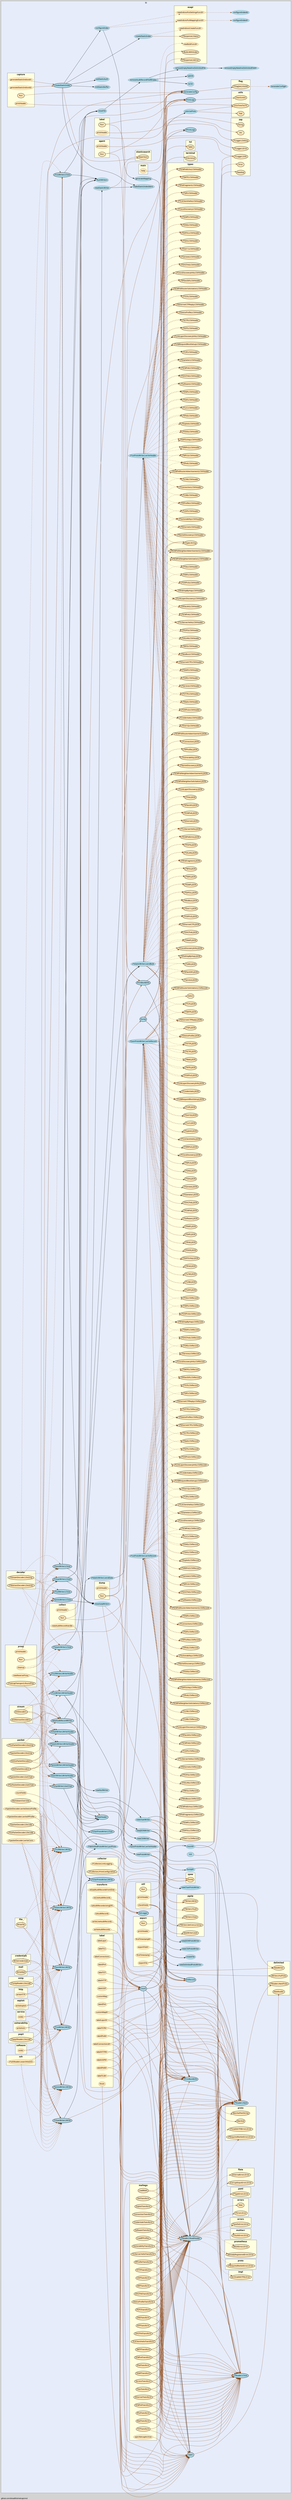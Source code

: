 digraph gocallvis {
    label="github.com/dreadl0ck/netcap/cmd";
    labeljust="l";
    fontname="Arial";
    fontsize="14";
    rankdir="LR";
    bgcolor="lightgray";
    style="solid";
    penwidth="0.5";
    pad="0.0";
    nodesep="0.35";

    node [shape="ellipse" style="filled" fillcolor="honeydew" fontname="Verdana" penwidth="1.0" margin="0.05,0.0"];
    edge [minlen="2"]

    subgraph "cluster_focus" {
        bgcolor="#e6ecfa";
label="io";
labelloc="t";
labeljust="c";
fontsize="18";
        
        "(*github.com/dreadl0ck/netcap/io.chanWriter).Write" [ fillcolor="lightblue" label="(*chanWriter).Write" penwidth="1.5" ]
        "(*github.com/dreadl0ck/netcap/io.chanProtoWriter).Write" [ fillcolor="lightblue" label="(*chanProtoWriter).Write" penwidth="1.5" ]
        "(*github.com/dreadl0ck/netcap/io.jsonProtoWriter).writeRecord" [ penwidth="0.5" fillcolor="lightblue" label="(*jsonProtoWriter).writeRecord" ]
        "(*github.com/dreadl0ck/netcap/io.jsonWriter).Write" [ penwidth="1.5" fillcolor="lightblue" label="(*jsonWriter).Write" ]
        "(*github.com/dreadl0ck/netcap/io.csvProtoWriter).writeRecord" [ fillcolor="lightblue" label="(*csvProtoWriter).writeRecord" penwidth="0.5" ]
        "(*github.com/dreadl0ck/netcap/io.csvWriter).Write" [ label="(*csvWriter).Write" penwidth="1.5" fillcolor="lightblue" ]
        "(*github.com/dreadl0ck/netcap/io.elasticWriter).sendBulk" [ fillcolor="lightblue" label="(*elasticWriter).sendBulk" penwidth="0.5" ]
        "(*github.com/dreadl0ck/netcap/io.elasticWriter).sendData" [ fillcolor="lightblue" label="(*elasticWriter).sendData" penwidth="0.5" ]
        "(*github.com/dreadl0ck/netcap/io.elasticWriter).Write" [ fillcolor="lightblue" label="(*elasticWriter).Write" penwidth="1.5" ]
        "(*github.com/dreadl0ck/netcap/io.delimitedProtoWriter).putProto" [ fillcolor="lightblue" label="(*delimitedProtoWriter).putProto" penwidth="0.5" ]
        "(*github.com/dreadl0ck/netcap/io.protoWriter).Write" [ fillcolor="lightblue" label="(*protoWriter).Write" penwidth="1.5" ]
        "(*github.com/dreadl0ck/netcap/io.nullWriter).Write" [ fillcolor="lightblue" label="(*nullWriter).Write" penwidth="1.5" ]
        "github.com/dreadl0ck/netcap/io.newCSVWriter" [ fillcolor="lightblue" label="newCSVWriter" penwidth="0.5" ]
        "github.com/dreadl0ck/netcap/io.createFile" [ fillcolor="lightblue" label="createFile" penwidth="0.5" ]
        "github.com/dreadl0ck/netcap/io.newCSVProtoWriter" [ fillcolor="lightblue" label="newCSVProtoWriter" penwidth="0.5" ]
        "github.com/dreadl0ck/netcap/io.NewAuditRecordWriter" [ label="NewAuditRecordWriter" penwidth="1.5" fillcolor="lightblue" ]
        "github.com/dreadl0ck/netcap/io.newChanWriter" [ fillcolor="lightblue" label="newChanWriter" penwidth="0.5" ]
        "github.com/dreadl0ck/netcap/io.newChanProtoWriter" [ fillcolor="lightblue" label="newChanProtoWriter" penwidth="0.5" ]
        "github.com/dreadl0ck/netcap/io.newJSONWriter" [ penwidth="0.5" fillcolor="lightblue" label="newJSONWriter" ]
        "github.com/dreadl0ck/netcap/io.newJSONProtoWriter" [ fillcolor="lightblue" label="newJSONProtoWriter" penwidth="0.5" ]
        "github.com/dreadl0ck/netcap/io.newNullWriter" [ fillcolor="lightblue" label="newNullWriter" penwidth="0.5" ]
        "github.com/dreadl0ck/netcap/io.newElasticWriter" [ fillcolor="lightblue" label="newElasticWriter" penwidth="0.5" ]
        "github.com/dreadl0ck/netcap/io.makeElasticIndexIdent" [ fillcolor="lightblue" label="makeElasticIndexIdent" penwidth="0.5" ]
        "github.com/dreadl0ck/netcap/io.newProtoWriter" [ fillcolor="lightblue" label="newProtoWriter" penwidth="0.5" ]
        "github.com/dreadl0ck/netcap/io.newDelimitedProtoWriter" [ fillcolor="lightblue" label="newDelimitedProtoWriter" penwidth="0.5" ]
        "(*github.com/dreadl0ck/netcap/io.chanWriter).WriteHeader" [ label="(*chanWriter).WriteHeader" penwidth="1.5" fillcolor="lightblue" ]
        "github.com/dreadl0ck/netcap/io.NewHeader" [ penwidth="1.5" fillcolor="lightblue" label="NewHeader" ]
        "(*github.com/dreadl0ck/netcap/io.jsonWriter).WriteHeader" [ fillcolor="lightblue" label="(*jsonWriter).WriteHeader" penwidth="1.5" ]
        "(*github.com/dreadl0ck/netcap/io.jsonProtoWriter).writeHeader" [ fillcolor="lightblue" label="(*jsonProtoWriter).writeHeader" penwidth="0.5" ]
        "(*github.com/dreadl0ck/netcap/io.csvWriter).WriteHeader" [ fillcolor="lightblue" label="(*csvWriter).WriteHeader" penwidth="1.5" ]
        "github.com/dreadl0ck/netcap/io.InitRecord" [ fillcolor="lightblue" label="InitRecord" penwidth="1.5" ]
        "(*github.com/dreadl0ck/netcap/io.csvProtoWriter).writeHeader" [ fillcolor="lightblue" label="(*csvProtoWriter).writeHeader" penwidth="0.5" ]
        "(*github.com/dreadl0ck/netcap/io.elasticWriter).WriteHeader" [ fillcolor="lightblue" label="(*elasticWriter).WriteHeader" penwidth="1.5" ]
        "(*github.com/dreadl0ck/netcap/io.protoWriter).WriteHeader" [ fillcolor="lightblue" label="(*protoWriter).WriteHeader" penwidth="1.5" ]
        "(*github.com/dreadl0ck/netcap/io.nullWriter).WriteHeader" [ fillcolor="lightblue" label="(*nullWriter).WriteHeader" penwidth="1.5" ]
        "github.com/dreadl0ck/netcap/io.Open" [ fillcolor="lightblue" label="Open" penwidth="1.5" ]
        "github.com/dreadl0ck/netcap/io.Count" [ label="Count" penwidth="1.5" fillcolor="lightblue" ]
        "github.com/dreadl0ck/netcap/io.Count$1" [ fillcolor="lightblue" label="Count$1" style="dotted,filled" ]
        "(*github.com/dreadl0ck/netcap/io.Reader).Close" [ fillcolor="lightblue" label="(*Reader).Close" penwidth="1.5" ]
        "(*github.com/dreadl0ck/netcap/io.Reader).Next" [ penwidth="1.5" fillcolor="lightblue" label="(*Reader).Next" ]
        "(*github.com/dreadl0ck/netcap/io.Reader).ReadHeader" [ fillcolor="lightblue" label="(*Reader).ReadHeader" penwidth="1.5" ]
        "(*github.com/dreadl0ck/netcap/io.chanWriter).Close" [ fillcolor="lightblue" label="(*chanWriter).Close" penwidth="1.5" ]
        "github.com/dreadl0ck/netcap/io.flushWriters" [ fillcolor="lightblue" label="flushWriters" penwidth="0.5" ]
        "github.com/dreadl0ck/netcap/io.closeGzipWriters" [ fillcolor="lightblue" label="closeGzipWriters" penwidth="0.5" ]
        "github.com/dreadl0ck/netcap/io.removeAuditRecordFileIfEmpty" [ fillcolor="lightblue" label="removeAuditRecordFileIfEmpty" penwidth="0.5" ]
        "github.com/dreadl0ck/netcap/io.isCSV" [ fillcolor="lightblue" label="isCSV" penwidth="0.5" ]
        "github.com/dreadl0ck/netcap/io.removeEmptyNewlineDelimitedFile" [ fillcolor="lightblue" label="removeEmptyNewlineDelimitedFile" penwidth="0.5" ]
        "github.com/dreadl0ck/netcap/io.removeEmptyNewlineDelimitedFile$1" [ fillcolor="lightblue" label="removeEmptyNewlineDelimitedFile$1" style="dotted,filled" ]
        "github.com/dreadl0ck/netcap/io.isJSON" [ penwidth="0.5" fillcolor="lightblue" label="isJSON" ]
        "github.com/dreadl0ck/netcap/io.closeFile" [ fillcolor="lightblue" label="closeFile" penwidth="0.5" ]
        "(*github.com/dreadl0ck/netcap/io.jsonWriter).Close" [ fillcolor="lightblue" label="(*jsonWriter).Close" penwidth="1.5" ]
        "(*github.com/dreadl0ck/netcap/io.csvWriter).Close" [ fillcolor="lightblue" label="(*csvWriter).Close" penwidth="1.5" ]
        "(*github.com/dreadl0ck/netcap/io.elasticWriter).Close" [ label="(*elasticWriter).Close" penwidth="1.5" fillcolor="lightblue" ]
        "(*github.com/dreadl0ck/netcap/io.protoWriter).Close" [ fillcolor="lightblue" label="(*protoWriter).Close" penwidth="1.5" ]
        "(*github.com/dreadl0ck/netcap/io.nullWriter).Close" [ fillcolor="lightblue" label="(*nullWriter).Close" penwidth="1.5" ]
        "github.com/dreadl0ck/netcap/io.init" [ fillcolor="lightblue" label="init" penwidth="0.5" ]
        "github.com/dreadl0ck/netcap/io.FPrintBuildInfo" [ fillcolor="lightblue" label="FPrintBuildInfo" penwidth="1.5" ]
        "github.com/dreadl0ck/netcap/io.GenerateConfig$1" [ fillcolor="lightblue" label="GenerateConfig$1" style="dotted,filled" ]
        "github.com/dreadl0ck/netcap/io.PrintLogo" [ fillcolor="lightblue" label="PrintLogo" penwidth="1.5" ]
        "github.com/dreadl0ck/netcap/io.GenerateConfig" [ fillcolor="lightblue" label="GenerateConfig" penwidth="1.5" ]
        "github.com/dreadl0ck/netcap/io.PrintBuildInfo" [ fillcolor="lightblue" label="PrintBuildInfo" penwidth="1.5" ]
        "github.com/dreadl0ck/netcap/io.FPrintLogo" [ fillcolor="lightblue" label="FPrintLogo" penwidth="1.5" ]
        "github.com/dreadl0ck/netcap/io.SetLogger" [ label="SetLogger" penwidth="1.5" fillcolor="lightblue" ]
        "github.com/dreadl0ck/netcap/io.CreateElasticIndex" [ fillcolor="lightblue" label="CreateElasticIndex" penwidth="1.5" ]
        "github.com/dreadl0ck/netcap/io.createElasticIndex" [ fillcolor="lightblue" label="createElasticIndex" penwidth="0.5" ]
        "github.com/dreadl0ck/netcap/io.initElasticBuffer" [ fillcolor="lightblue" label="initElasticBuffer" penwidth="0.5" ]
        "github.com/dreadl0ck/netcap/io.generateMapping" [ fillcolor="lightblue" label="generateMapping" penwidth="0.5" ]
        "github.com/dreadl0ck/netcap/io.configureIndex" [ fillcolor="lightblue" label="configureIndex" penwidth="0.5" ]
        "github.com/dreadl0ck/netcap/io.configureIndex$1" [ fillcolor="lightblue" label="configureIndex$1" style="dotted,filled" ]
        "github.com/dreadl0ck/netcap/io.configureIndex$2" [ fillcolor="lightblue" label="configureIndex$2" style="dotted,filled" ]
        "github.com/dreadl0ck/netcap/io.setElasticAuth" [ fillcolor="lightblue" label="setElasticAuth" penwidth="0.5" ]
        "github.com/dreadl0ck/netcap/io.Dump" [ fillcolor="lightblue" label="Dump" penwidth="1.5" ]
        "github.com/dreadl0ck/netcap/io.Dump$1" [ fillcolor="lightblue" label="Dump$1" style="dotted,filled" ]
        "github.com/dreadl0ck/netcap/io.colorizeProto" [ fillcolor="lightblue" label="colorizeProto" penwidth="0.5" ]
        "(*github.com/dreadl0ck/netcap/io.chanWriter).GetChan" [ fillcolor="lightblue" label="(*chanWriter).GetChan" penwidth="1.5" ]
        "(*github.com/dreadl0ck/netcap/io.chanProtoWriter).Chan" [ fillcolor="lightblue" label="(*chanProtoWriter).Chan" penwidth="1.5" ]
        
        subgraph "cluster_github.com/davecgh/go-spew/spew" {
        fontsize="16";
label="spew";
tooltip="package: github.com/davecgh/go-spew/spew";
URL="/?f=github.com/davecgh/go-spew/spew";
penwidth="0.8";
style="filled";
fillcolor="lightyellow";
fontname="Tahoma bold";
rank="sink";
        
        "github.com/davecgh/go-spew/spew.Dump" [ fillcolor="moccasin" label="Dump" penwidth="1.5" ]
        
    }

        subgraph "cluster_github.com/dreadl0ck/netcap/cmd" {
        label="main";
tooltip="package: github.com/dreadl0ck/netcap/cmd";
fontname="Tahoma bold";
rank="sink";
style="filled";
fillcolor="lightyellow";
URL="/?f=github.com/dreadl0ck/netcap/cmd";
penwidth="0.8";
fontsize="16";
        
        "github.com/dreadl0ck/netcap/cmd.help" [ fillcolor="moccasin" label="help" penwidth="0.5" ]
        
    }

        subgraph "cluster_github.com/dreadl0ck/netcap/cmd/agent" {
        fontsize="16";
style="filled";
URL="/?f=github.com/dreadl0ck/netcap/cmd/agent";
tooltip="package: github.com/dreadl0ck/netcap/cmd/agent";
label="agent";
penwidth="0.8";
fillcolor="lightyellow";
fontname="Tahoma bold";
rank="sink";
        
        "github.com/dreadl0ck/netcap/cmd/agent.printHeader" [ label="printHeader" penwidth="0.5" fillcolor="moccasin" ]
        "github.com/dreadl0ck/netcap/cmd/agent.Run" [ penwidth="1.5" fillcolor="moccasin" label="Run" ]
        
    }

        subgraph "cluster_github.com/dreadl0ck/netcap/cmd/capture" {
        penwidth="0.8";
style="filled";
fillcolor="lightyellow";
URL="/?f=github.com/dreadl0ck/netcap/cmd/capture";
tooltip="package: github.com/dreadl0ck/netcap/cmd/capture";
fontsize="16";
fontname="Tahoma bold";
rank="sink";
label="capture";
        
        "github.com/dreadl0ck/netcap/cmd/capture.printHeader" [ label="printHeader" penwidth="0.5" fillcolor="moccasin" ]
        "github.com/dreadl0ck/netcap/cmd/capture.generateElasticIndices$1" [ fillcolor="moccasin" label="generateElasticIndices$1" style="dotted,filled" ]
        "github.com/dreadl0ck/netcap/cmd/capture.generateElasticIndices$2" [ fillcolor="moccasin" label="generateElasticIndices$2" style="dotted,filled" ]
        "github.com/dreadl0ck/netcap/cmd/capture.Run" [ label="Run" penwidth="1.5" fillcolor="moccasin" ]
        
    }

        subgraph "cluster_github.com/dreadl0ck/netcap/cmd/collect" {
        penwidth="0.8";
fillcolor="lightyellow";
rank="sink";
label="collect";
URL="/?f=github.com/dreadl0ck/netcap/cmd/collect";
tooltip="package: github.com/dreadl0ck/netcap/cmd/collect";
fontsize="16";
style="filled";
fontname="Tahoma bold";
        
        "github.com/dreadl0ck/netcap/cmd/collect.printHeader" [ fillcolor="moccasin" label="printHeader" penwidth="0.5" ]
        "github.com/dreadl0ck/netcap/cmd/collect.Run" [ penwidth="1.5" fillcolor="moccasin" label="Run" ]
        "github.com/dreadl0ck/netcap/cmd/collect.newAuditRecordHandle" [ fillcolor="moccasin" label="newAuditRecordHandle" penwidth="0.5" ]
        
    }

        subgraph "cluster_github.com/dreadl0ck/netcap/cmd/dump" {
        URL="/?f=github.com/dreadl0ck/netcap/cmd/dump";
tooltip="package: github.com/dreadl0ck/netcap/cmd/dump";
penwidth="0.8";
style="filled";
fillcolor="lightyellow";
fontname="Tahoma bold";
label="dump";
fontsize="16";
rank="sink";
        
        "github.com/dreadl0ck/netcap/cmd/dump.printHeader" [ label="printHeader" penwidth="0.5" fillcolor="moccasin" ]
        "github.com/dreadl0ck/netcap/cmd/dump.Run" [ fillcolor="moccasin" label="Run" penwidth="1.5" ]
        
    }

        subgraph "cluster_github.com/dreadl0ck/netcap/cmd/export" {
        penwidth="0.8";
fillcolor="lightyellow";
fontname="Tahoma bold";
rank="sink";
label="export";
tooltip="package: github.com/dreadl0ck/netcap/cmd/export";
fontsize="16";
style="filled";
URL="/?f=github.com/dreadl0ck/netcap/cmd/export";
        
        "github.com/dreadl0ck/netcap/cmd/export.printHeader" [ fillcolor="moccasin" label="printHeader" penwidth="0.5" ]
        "github.com/dreadl0ck/netcap/cmd/export.exportFile" [ fillcolor="moccasin" label="exportFile" penwidth="0.5" ]
        "github.com/dreadl0ck/netcap/cmd/export.exportFile$1" [ fillcolor="moccasin" label="exportFile$1" style="dotted,filled" ]
        "github.com/dreadl0ck/netcap/cmd/export.firstTimestamp$1" [ label="firstTimestamp$1" style="dotted,filled" fillcolor="moccasin" ]
        "github.com/dreadl0ck/netcap/cmd/export.firstTimestamp" [ label="firstTimestamp" penwidth="0.5" fillcolor="moccasin" ]
        "github.com/dreadl0ck/netcap/cmd/export.Run" [ fillcolor="moccasin" label="Run" penwidth="1.5" ]
        
    }

        subgraph "cluster_github.com/dreadl0ck/netcap/cmd/label" {
        style="filled";
fillcolor="lightyellow";
rank="sink";
label="label";
URL="/?f=github.com/dreadl0ck/netcap/cmd/label";
tooltip="package: github.com/dreadl0ck/netcap/cmd/label";
penwidth="0.8";
fontsize="16";
fontname="Tahoma bold";
        
        "github.com/dreadl0ck/netcap/cmd/label.printHeader" [ fillcolor="moccasin" label="printHeader" penwidth="0.5" ]
        "github.com/dreadl0ck/netcap/cmd/label.Run" [ penwidth="1.5" fillcolor="moccasin" label="Run" ]
        
    }

        subgraph "cluster_github.com/dreadl0ck/netcap/cmd/proxy" {
        style="filled";
rank="sink";
label="proxy";
penwidth="0.8";
fontsize="16";
URL="/?f=github.com/dreadl0ck/netcap/cmd/proxy";
tooltip="package: github.com/dreadl0ck/netcap/cmd/proxy";
fillcolor="lightyellow";
fontname="Tahoma bold";
        
        "github.com/dreadl0ck/netcap/cmd/proxy.newReverseProxy" [ fillcolor="moccasin" label="newReverseProxy" penwidth="0.5" ]
        "github.com/dreadl0ck/netcap/cmd/proxy.cleanup" [ fillcolor="moccasin" label="cleanup" penwidth="0.5" ]
        "(*github.com/dreadl0ck/netcap/cmd/proxy.netcapTransport).RoundTrip" [ label="(*netcapTransport).RoundTrip" penwidth="1.5" fillcolor="moccasin" ]
        "github.com/dreadl0ck/netcap/cmd/proxy.printHeader" [ penwidth="0.5" fillcolor="moccasin" label="printHeader" ]
        "github.com/dreadl0ck/netcap/cmd/proxy.Run" [ penwidth="1.5" fillcolor="moccasin" label="Run" ]
        
    }

        subgraph "cluster_github.com/dreadl0ck/netcap/cmd/transform" {
        tooltip="package: github.com/dreadl0ck/netcap/cmd/transform";
style="filled";
fontname="Tahoma bold";
rank="sink";
label="transform";
URL="/?f=github.com/dreadl0ck/netcap/cmd/transform";
penwidth="0.8";
fontsize="16";
fillcolor="lightyellow";
        
        "github.com/dreadl0ck/netcap/cmd/transform.toAuditRecords" [ fillcolor="moccasin" label="toAuditRecords" penwidth="0.5" ]
        "github.com/dreadl0ck/netcap/cmd/transform.writeAuditRecords" [ fillcolor="moccasin" label="writeAuditRecords" penwidth="0.5" ]
        "github.com/dreadl0ck/netcap/cmd/transform.writeLiveAuditRecords" [ fillcolor="moccasin" label="writeLiveAuditRecords" penwidth="0.5" ]
        "github.com/dreadl0ck/netcap/cmd/transform.reloadAuditRecordsFromDisk" [ fillcolor="moccasin" label="reloadAuditRecordsFromDisk" penwidth="0.5" ]
        "github.com/dreadl0ck/netcap/cmd/transform.toLiveAuditRecords" [ fillcolor="moccasin" label="toLiveAuditRecords" penwidth="0.5" ]
        "github.com/dreadl0ck/netcap/cmd/transform.toAuditRecordsUsingDPI" [ fillcolor="moccasin" label="toAuditRecordsUsingDPI" penwidth="0.5" ]
        
    }

        subgraph "cluster_github.com/dreadl0ck/netcap/cmd/util" {
        penwidth="0.8";
style="filled";
fillcolor="lightyellow";
label="util";
URL="/?f=github.com/dreadl0ck/netcap/cmd/util";
fontsize="16";
fontname="Tahoma bold";
rank="sink";
tooltip="package: github.com/dreadl0ck/netcap/cmd/util";
        
        "github.com/dreadl0ck/netcap/cmd/util.printHeader" [ label="printHeader" penwidth="0.5" fillcolor="moccasin" ]
        "github.com/dreadl0ck/netcap/cmd/util.Run" [ penwidth="1.5" fillcolor="moccasin" label="Run" ]
        "github.com/dreadl0ck/netcap/cmd/util.checkFields" [ fillcolor="moccasin" label="checkFields" penwidth="0.5" ]
        
    }

        subgraph "cluster_github.com/dreadl0ck/netcap/collector" {
        fillcolor="lightyellow";
fontname="Tahoma bold";
rank="sink";
tooltip="package: github.com/dreadl0ck/netcap/collector";
penwidth="0.8";
style="filled";
label="collector";
URL="/?f=github.com/dreadl0ck/netcap/collector";
fontsize="16";
        
        "(*github.com/dreadl0ck/netcap/collector.Collector).initLogging" [ penwidth="0.5" fillcolor="moccasin" label="(*Collector).initLogging" ]
        "(*github.com/dreadl0ck/netcap/collector.Collector).PrintConfiguration" [ fillcolor="moccasin" label="(*Collector).PrintConfiguration" penwidth="1.5" ]
        
    }

        subgraph "cluster_github.com/dreadl0ck/netcap/decoder" {
        label="decoder";
fontsize="16";
style="filled";
fillcolor="lightyellow";
URL="/?f=github.com/dreadl0ck/netcap/decoder";
tooltip="package: github.com/dreadl0ck/netcap/decoder";
penwidth="0.8";
fontname="Tahoma bold";
rank="sink";
        
        "(*github.com/dreadl0ck/netcap/decoder.StreamDecoder).Destroy" [ fillcolor="moccasin" label="(*StreamDecoder).Destroy" penwidth="1.5" ]
        "(*github.com/dreadl0ck/netcap/decoder.AbstractDecoder).Destroy" [ fillcolor="moccasin" label="(*AbstractDecoder).Destroy" penwidth="1.5" ]
        
    }

        subgraph "cluster_github.com/dreadl0ck/netcap/decoder/packet" {
        URL="/?f=github.com/dreadl0ck/netcap/decoder/packet";
penwidth="0.8";
fillcolor="lightyellow";
rank="sink";
label="packet";
tooltip="package: github.com/dreadl0ck/netcap/decoder/packet";
fontsize="16";
style="filled";
fontname="Tahoma bold";
        
        "(*github.com/dreadl0ck/netcap/decoder/packet.GoPacketDecoder).Destroy" [ fillcolor="moccasin" label="(*GoPacketDecoder).Destroy" penwidth="1.5" ]
        "(*github.com/dreadl0ck/netcap/decoder/packet.packetDecoder).writeConn" [ label="(*packetDecoder).writeConn" penwidth="0.5" fillcolor="moccasin" ]
        "(*github.com/dreadl0ck/netcap/decoder/packet.packetDecoder).writeDeviceProfile" [ penwidth="0.5" fillcolor="moccasin" label="(*packetDecoder).writeDeviceProfile" ]
        "(*github.com/dreadl0ck/netcap/decoder/packet.packetDecoder).writeIPProfile" [ fillcolor="moccasin" label="(*packetDecoder).writeIPProfile" penwidth="0.5" ]
        "(*github.com/dreadl0ck/netcap/decoder/packet.packetDecoder).Destroy" [ label="(*packetDecoder).Destroy" penwidth="1.5" fillcolor="moccasin" ]
        "github.com/dreadl0ck/netcap/decoder/packet.countFields" [ fillcolor="moccasin" label="countFields" penwidth="0.5" ]
        "(*github.com/dreadl0ck/netcap/decoder/packet.GoPacketDecoder).Decode" [ fillcolor="moccasin" label="(*GoPacketDecoder).Decode" penwidth="1.5" ]
        "(*github.com/dreadl0ck/netcap/decoder/packet.packetDecoder).Decode" [ fillcolor="moccasin" label="(*packetDecoder).Decode" penwidth="1.5" ]
        "github.com/dreadl0ck/netcap/decoder/packet.InitGoPacketDecoders" [ fillcolor="moccasin" label="InitGoPacketDecoders" penwidth="1.5" ]
        "github.com/dreadl0ck/netcap/decoder/packet.InitPacketDecoders" [ penwidth="1.5" fillcolor="moccasin" label="InitPacketDecoders" ]
        "github.com/dreadl0ck/netcap/decoder/packet.MarkdownOverview" [ fillcolor="moccasin" label="MarkdownOverview" penwidth="1.5" ]
        "(*github.com/dreadl0ck/netcap/decoder/packet.GoPacketDecoder).GetChan" [ fillcolor="moccasin" label="(*GoPacketDecoder).GetChan" penwidth="1.5" ]
        "(*github.com/dreadl0ck/netcap/decoder/packet.packetDecoder).GetChan" [ fillcolor="moccasin" label="(*packetDecoder).GetChan" penwidth="1.5" ]
        
    }

        subgraph "cluster_github.com/dreadl0ck/netcap/decoder/stream" {
        rank="sink";
URL="/?f=github.com/dreadl0ck/netcap/decoder/stream";
tooltip="package: github.com/dreadl0ck/netcap/decoder/stream";
fillcolor="lightyellow";
fontname="Tahoma bold";
style="filled";
label="stream";
penwidth="0.8";
fontsize="16";
        
        "github.com/dreadl0ck/netcap/decoder/stream.InitDecoders" [ fillcolor="moccasin" label="InitDecoders" penwidth="1.5" ]
        "github.com/dreadl0ck/netcap/decoder/stream.InitAbstractDecoders" [ fillcolor="moccasin" label="InitAbstractDecoders" penwidth="1.5" ]
        
    }

        subgraph "cluster_github.com/dreadl0ck/netcap/decoder/stream/credentials" {
        fontsize="16";
style="filled";
fontname="Tahoma bold";
rank="sink";
URL="/?f=github.com/dreadl0ck/netcap/decoder/stream/credentials";
penwidth="0.8";
fillcolor="lightyellow";
label="credentials";
tooltip="package: github.com/dreadl0ck/netcap/decoder/stream/credentials";
        
        "github.com/dreadl0ck/netcap/decoder/stream/credentials.WriteCredentials" [ fillcolor="moccasin" label="WriteCredentials" penwidth="1.5" ]
        
    }

        subgraph "cluster_github.com/dreadl0ck/netcap/decoder/stream/exploit" {
        fontsize="16";
style="filled";
fillcolor="lightyellow";
fontname="Tahoma bold";
rank="sink";
penwidth="0.8";
label="exploit";
URL="/?f=github.com/dreadl0ck/netcap/decoder/stream/exploit";
tooltip="package: github.com/dreadl0ck/netcap/decoder/stream/exploit";
        
        "github.com/dreadl0ck/netcap/decoder/stream/exploit.writeExploit" [ penwidth="0.5" fillcolor="moccasin" label="writeExploit" ]
        
    }

        subgraph "cluster_github.com/dreadl0ck/netcap/decoder/stream/file" {
        penwidth="0.8";
style="filled";
fillcolor="lightyellow";
label="file";
tooltip="package: github.com/dreadl0ck/netcap/decoder/stream/file";
fontsize="16";
fontname="Tahoma bold";
rank="sink";
URL="/?f=github.com/dreadl0ck/netcap/decoder/stream/file";
        
        "github.com/dreadl0ck/netcap/decoder/stream/file.WriteFile" [ fillcolor="moccasin" label="WriteFile" penwidth="1.5" ]
        
    }

        subgraph "cluster_github.com/dreadl0ck/netcap/decoder/stream/http" {
        label="http";
URL="/?f=github.com/dreadl0ck/netcap/decoder/stream/http";
penwidth="0.8";
style="filled";
fillcolor="lightyellow";
fontname="Tahoma bold";
rank="sink";
tooltip="package: github.com/dreadl0ck/netcap/decoder/stream/http";
fontsize="16";
        
        "github.com/dreadl0ck/netcap/decoder/stream/http.writeHTTP" [ fillcolor="moccasin" label="writeHTTP" penwidth="0.5" ]
        
    }

        subgraph "cluster_github.com/dreadl0ck/netcap/decoder/stream/mail" {
        fillcolor="lightyellow";
rank="sink";
URL="/?f=github.com/dreadl0ck/netcap/decoder/stream/mail";
tooltip="package: github.com/dreadl0ck/netcap/decoder/stream/mail";
fontsize="16";
style="filled";
fontname="Tahoma bold";
label="mail";
penwidth="0.8";
        
        "github.com/dreadl0ck/netcap/decoder/stream/mail.WriteMail" [ fillcolor="moccasin" label="WriteMail" penwidth="1.5" ]
        
    }

        subgraph "cluster_github.com/dreadl0ck/netcap/decoder/stream/pop3" {
        penwidth="0.8";
style="filled";
fillcolor="lightyellow";
URL="/?f=github.com/dreadl0ck/netcap/decoder/stream/pop3";
fontsize="16";
fontname="Tahoma bold";
rank="sink";
label="pop3";
tooltip="package: github.com/dreadl0ck/netcap/decoder/stream/pop3";
        
        "(*github.com/dreadl0ck/netcap/decoder/stream/pop3.pop3Reader).Decode" [ fillcolor="moccasin" label="(*pop3Reader).Decode" penwidth="1.5" ]
        
    }

        subgraph "cluster_github.com/dreadl0ck/netcap/decoder/stream/service" {
        penwidth="0.8";
fontsize="16";
fontname="Tahoma bold";
rank="sink";
label="service";
URL="/?f=github.com/dreadl0ck/netcap/decoder/stream/service";
tooltip="package: github.com/dreadl0ck/netcap/decoder/stream/service";
style="filled";
fillcolor="lightyellow";
        
        "github.com/dreadl0ck/netcap/decoder/stream/service.init$2" [ fillcolor="moccasin" label="init$2" style="dotted,filled" ]
        
    }

        subgraph "cluster_github.com/dreadl0ck/netcap/decoder/stream/smtp" {
        label="smtp";
penwidth="0.8";
fontsize="16";
rank="sink";
URL="/?f=github.com/dreadl0ck/netcap/decoder/stream/smtp";
tooltip="package: github.com/dreadl0ck/netcap/decoder/stream/smtp";
style="filled";
fillcolor="lightyellow";
fontname="Tahoma bold";
        
        "(*github.com/dreadl0ck/netcap/decoder/stream/smtp.smtpReader).Decode" [ penwidth="1.5" fillcolor="moccasin" label="(*smtpReader).Decode" ]
        
    }

        subgraph "cluster_github.com/dreadl0ck/netcap/decoder/stream/software" {
        penwidth="0.8";
fontsize="16";
URL="/?f=github.com/dreadl0ck/netcap/decoder/stream/software";
tooltip="package: github.com/dreadl0ck/netcap/decoder/stream/software";
style="filled";
fillcolor="lightyellow";
fontname="Tahoma bold";
rank="sink";
label="software";
        
        "github.com/dreadl0ck/netcap/decoder/stream/software.init$2" [ fillcolor="moccasin" label="init$2" style="dotted,filled" ]
        
    }

        subgraph "cluster_github.com/dreadl0ck/netcap/decoder/stream/ssh" {
        tooltip="package: github.com/dreadl0ck/netcap/decoder/stream/ssh";
fontsize="16";
style="filled";
fillcolor="lightyellow";
fontname="Tahoma bold";
URL="/?f=github.com/dreadl0ck/netcap/decoder/stream/ssh";
penwidth="0.8";
rank="sink";
label="ssh";
        
        "(*github.com/dreadl0ck/netcap/decoder/stream/ssh.sshReader).searchKexInit" [ fillcolor="moccasin" label="(*sshReader).searchKexInit" penwidth="0.5" ]
        
    }

        subgraph "cluster_github.com/dreadl0ck/netcap/decoder/stream/vulnerability" {
        style="filled";
penwidth="0.8";
fillcolor="lightyellow";
fontname="Tahoma bold";
rank="sink";
label="vulnerability";
URL="/?f=github.com/dreadl0ck/netcap/decoder/stream/vulnerability";
tooltip="package: github.com/dreadl0ck/netcap/decoder/stream/vulnerability";
fontsize="16";
        
        "github.com/dreadl0ck/netcap/decoder/stream/vulnerability.writeVuln" [ fillcolor="moccasin" label="writeVuln" penwidth="0.5" ]
        
    }

        subgraph "cluster_github.com/dreadl0ck/netcap/delimited" {
        fontsize="16";
style="filled";
fillcolor="lightyellow";
fontname="Tahoma bold";
label="delimited";
tooltip="package: github.com/dreadl0ck/netcap/delimited";
penwidth="0.8";
rank="sink";
URL="/?f=github.com/dreadl0ck/netcap/delimited";
        
        "(github.com/dreadl0ck/netcap/delimited.Writer).PutProto" [ penwidth="1.5" fillcolor="moccasin" label="(Writer).PutProto" ]
        "github.com/dreadl0ck/netcap/delimited.NewWriter" [ fillcolor="moccasin" label="NewWriter" penwidth="1.5" ]
        "github.com/dreadl0ck/netcap/delimited.NewReader" [ fillcolor="moccasin" label="NewReader" penwidth="1.5" ]
        "(*github.com/dreadl0ck/netcap/delimited.Reader).NextProto" [ fillcolor="moccasin" label="(*Reader).NextProto" penwidth="1.5" ]
        
    }

        subgraph "cluster_github.com/dreadl0ck/netcap/label" {
        URL="/?f=github.com/dreadl0ck/netcap/label";
tooltip="package: github.com/dreadl0ck/netcap/label";
penwidth="0.8";
fontsize="16";
style="filled";
fillcolor="lightyellow";
fontname="Tahoma bold";
rank="sink";
label="label";
        
        "github.com/dreadl0ck/netcap/label.labelLayer" [ fillcolor="moccasin" label="labelLayer" penwidth="0.5" ]
        "github.com/dreadl0ck/netcap/label.labelLayer$1" [ fillcolor="moccasin" label="labelLayer$1" style="dotted,filled" ]
        "github.com/dreadl0ck/netcap/label.finish" [ fillcolor="moccasin" label="finish" penwidth="0.5" ]
        "github.com/dreadl0ck/netcap/label.customMap" [ fillcolor="moccasin" label="customMap" penwidth="0.5" ]
        "github.com/dreadl0ck/netcap/label.customMap$1" [ fillcolor="moccasin" label="customMap$1" style="dotted,filled" ]
        "github.com/dreadl0ck/netcap/label.labelTCP$1" [ label="labelTCP$1" style="dotted,filled" fillcolor="moccasin" ]
        "github.com/dreadl0ck/netcap/label.labelUDP" [ penwidth="0.5" fillcolor="moccasin" label="labelUDP" ]
        "github.com/dreadl0ck/netcap/label.labelUDP$1" [ fillcolor="moccasin" label="labelUDP$1" style="dotted,filled" ]
        "github.com/dreadl0ck/netcap/label.labelHTTP" [ fillcolor="moccasin" label="labelHTTP" penwidth="0.5" ]
        "github.com/dreadl0ck/netcap/label.labelHTTP$1" [ fillcolor="moccasin" label="labelHTTP$1" style="dotted,filled" ]
        "github.com/dreadl0ck/netcap/label.labelConnections$1" [ fillcolor="moccasin" label="labelConnections$1" style="dotted,filled" ]
        "github.com/dreadl0ck/netcap/label.labelTCP" [ fillcolor="moccasin" label="labelTCP" penwidth="0.5" ]
        "github.com/dreadl0ck/netcap/label.labelIPv4" [ fillcolor="moccasin" label="labelIPv4" penwidth="0.5" ]
        "github.com/dreadl0ck/netcap/label.labelIPv4$1" [ fillcolor="moccasin" label="labelIPv4$1" style="dotted,filled" ]
        "github.com/dreadl0ck/netcap/label.labelIPv6" [ fillcolor="moccasin" label="labelIPv6" penwidth="0.5" ]
        "github.com/dreadl0ck/netcap/label.labelIPv6$1" [ style="dotted,filled" fillcolor="moccasin" label="labelIPv6$1" ]
        "github.com/dreadl0ck/netcap/label.labelConnections" [ fillcolor="moccasin" label="labelConnections" penwidth="0.5" ]
        "github.com/dreadl0ck/netcap/label.labelTLS" [ fillcolor="moccasin" label="labelTLS" penwidth="0.5" ]
        "github.com/dreadl0ck/netcap/label.labelTLS$1" [ fillcolor="moccasin" label="labelTLS$1" style="dotted,filled" ]
        
    }

        subgraph "cluster_github.com/dreadl0ck/netcap/maltego" {
        penwidth="0.8";
fontsize="16";
fontname="Tahoma bold";
label="maltego";
URL="/?f=github.com/dreadl0ck/netcap/maltego";
tooltip="package: github.com/dreadl0ck/netcap/maltego";
style="filled";
fillcolor="lightyellow";
rank="sink";
        
        "github.com/dreadl0ck/netcap/maltego.LoadIPProfiles" [ penwidth="1.5" fillcolor="moccasin" label="LoadIPProfiles" ]
        "github.com/dreadl0ck/netcap/maltego.openNetcapArchive" [ fillcolor="moccasin" label="openNetcapArchive" penwidth="0.5" ]
        "github.com/dreadl0ck/netcap/maltego.HTTPTransform" [ fillcolor="moccasin" label="HTTPTransform" penwidth="1.5" ]
        "github.com/dreadl0ck/netcap/maltego.SoftwareTransform" [ label="SoftwareTransform" penwidth="1.5" fillcolor="moccasin" ]
        "github.com/dreadl0ck/netcap/maltego.VulnerabilityTransform" [ fillcolor="moccasin" label="VulnerabilityTransform" penwidth="1.5" ]
        "github.com/dreadl0ck/netcap/maltego.TLSClientHelloTransform" [ fillcolor="moccasin" label="TLSClientHelloTransform" penwidth="1.5" ]
        "github.com/dreadl0ck/netcap/maltego.CredentialsTransform" [ penwidth="1.5" fillcolor="moccasin" label="CredentialsTransform" ]
        "github.com/dreadl0ck/netcap/maltego.IGMPTransform" [ fillcolor="moccasin" label="IGMPTransform" penwidth="1.5" ]
        "github.com/dreadl0ck/netcap/maltego.EthernetTransform" [ fillcolor="moccasin" label="EthernetTransform" penwidth="1.5" ]
        "github.com/dreadl0ck/netcap/maltego.IPv4Transform" [ penwidth="1.5" fillcolor="moccasin" label="IPv4Transform" ]
        "github.com/dreadl0ck/netcap/maltego.ARPTransform" [ label="ARPTransform" penwidth="1.5" fillcolor="moccasin" ]
        "github.com/dreadl0ck/netcap/maltego.ICMPv4Transform" [ label="ICMPv4Transform" penwidth="1.5" fillcolor="moccasin" ]
        "github.com/dreadl0ck/netcap/maltego.DeviceProfileTransform" [ penwidth="1.5" fillcolor="moccasin" label="DeviceProfileTransform" ]
        "github.com/dreadl0ck/netcap/maltego.NTPTransform" [ label="NTPTransform" penwidth="1.5" fillcolor="moccasin" ]
        "github.com/dreadl0ck/netcap/maltego.IPProfileTransform" [ fillcolor="moccasin" label="IPProfileTransform" penwidth="1.5" ]
        "github.com/dreadl0ck/netcap/maltego.DHCPV6Transform" [ fillcolor="moccasin" label="DHCPV6Transform" penwidth="1.5" ]
        "github.com/dreadl0ck/netcap/maltego.DNSTransform" [ label="DNSTransform" penwidth="1.5" fillcolor="moccasin" ]
        "github.com/dreadl0ck/netcap/maltego.ICMPv6Transform" [ penwidth="1.5" fillcolor="moccasin" label="ICMPv6Transform" ]
        "github.com/dreadl0ck/netcap/maltego.SSHTransform" [ fillcolor="moccasin" label="SSHTransform" penwidth="1.5" ]
        "github.com/dreadl0ck/netcap/maltego.POP3Transform" [ penwidth="1.5" fillcolor="moccasin" label="POP3Transform" ]
        "github.com/dreadl0ck/netcap/maltego.DHCPV4Transform" [ fillcolor="moccasin" label="DHCPV4Transform" penwidth="1.5" ]
        "github.com/dreadl0ck/netcap/maltego.SMTPTransform" [ penwidth="1.5" fillcolor="moccasin" label="SMTPTransform" ]
        "github.com/dreadl0ck/netcap/maltego.TLSServerHelloTransform" [ fillcolor="moccasin" label="TLSServerHelloTransform" penwidth="1.5" ]
        "github.com/dreadl0ck/netcap/maltego.ConnectionTransform" [ fillcolor="moccasin" label="ConnectionTransform" penwidth="1.5" ]
        "github.com/dreadl0ck/netcap/maltego.ExploitTransform" [ penwidth="1.5" fillcolor="moccasin" label="ExploitTransform" ]
        "github.com/dreadl0ck/netcap/maltego.LoadMails" [ fillcolor="moccasin" label="LoadMails" penwidth="1.5" ]
        "github.com/dreadl0ck/netcap/maltego.FilesTransform" [ fillcolor="moccasin" label="FilesTransform" penwidth="1.5" ]
        "github.com/dreadl0ck/netcap/maltego.UDPTransform" [ fillcolor="moccasin" label="UDPTransform" penwidth="1.5" ]
        "github.com/dreadl0ck/netcap/maltego.MailTransform" [ fillcolor="moccasin" label="MailTransform" penwidth="1.5" ]
        "github.com/dreadl0ck/netcap/maltego.TCPTransform" [ fillcolor="moccasin" label="TCPTransform" penwidth="1.5" ]
        "github.com/dreadl0ck/netcap/maltego.IPv6Transform" [ fillcolor="moccasin" label="IPv6Transform" penwidth="1.5" ]
        "github.com/dreadl0ck/netcap/maltego.ServiceTransform" [ fillcolor="moccasin" label="ServiceTransform" penwidth="1.5" ]
        
    }

        subgraph "cluster_github.com/dreadl0ck/netcap/types" {
        penwidth="0.8";
fillcolor="lightyellow";
fontname="Tahoma bold";
label="types";
URL="/?f=github.com/dreadl0ck/netcap/types";
tooltip="package: github.com/dreadl0ck/netcap/types";
fontsize="16";
style="filled";
rank="sink";
        
        "(*github.com/dreadl0ck/netcap/types.Ethernet).JSON" [ label="(*Ethernet).JSON" penwidth="1.5" fillcolor="moccasin" ]
        "(*github.com/dreadl0ck/netcap/types.UDP).JSON" [ fillcolor="moccasin" label="(*UDP).JSON" penwidth="1.5" ]
        "(*github.com/dreadl0ck/netcap/types.USB).JSON" [ fillcolor="moccasin" label="(*USB).JSON" penwidth="1.5" ]
        "(*github.com/dreadl0ck/netcap/types.LCM).JSON" [ fillcolor="moccasin" label="(*LCM).JSON" penwidth="1.5" ]
        "(*github.com/dreadl0ck/netcap/types.IPv4).JSON" [ fillcolor="moccasin" label="(*IPv4).JSON" penwidth="1.5" ]
        "(*github.com/dreadl0ck/netcap/types.EAPOLKey).JSON" [ fillcolor="moccasin" label="(*EAPOLKey).JSON" penwidth="1.5" ]
        "(*github.com/dreadl0ck/netcap/types.FDDI).JSON" [ fillcolor="moccasin" label="(*FDDI).JSON" penwidth="1.5" ]
        "(*github.com/dreadl0ck/netcap/types.IPv6).JSON" [ fillcolor="moccasin" label="(*IPv6).JSON" penwidth="1.5" ]
        "(*github.com/dreadl0ck/netcap/types.EAP).JSON" [ fillcolor="moccasin" label="(*EAP).JSON" penwidth="1.5" ]
        "(*github.com/dreadl0ck/netcap/types.ENIP).JSON" [ fillcolor="moccasin" label="(*ENIP).JSON" penwidth="1.5" ]
        "(*github.com/dreadl0ck/netcap/types.Software).JSON" [ penwidth="1.5" fillcolor="moccasin" label="(*Software).JSON" ]
        "(*github.com/dreadl0ck/netcap/types.DHCPv6).JSON" [ fillcolor="moccasin" label="(*DHCPv6).JSON" penwidth="1.5" ]
        "(*github.com/dreadl0ck/netcap/types.Geneve).JSON" [ penwidth="1.5" fillcolor="moccasin" label="(*Geneve).JSON" ]
        "(*github.com/dreadl0ck/netcap/types.SSH).JSON" [ fillcolor="moccasin" label="(*SSH).JSON" penwidth="1.5" ]
        "(*github.com/dreadl0ck/netcap/types.DNS).JSON" [ fillcolor="moccasin" label="(*DNS).JSON" penwidth="1.5" ]
        "(*github.com/dreadl0ck/netcap/types.CiscoDiscovery).JSON" [ fillcolor="moccasin" label="(*CiscoDiscovery).JSON" penwidth="1.5" ]
        "(*github.com/dreadl0ck/netcap/types.TLSClientHello).JSON" [ fillcolor="moccasin" label="(*TLSClientHello).JSON" penwidth="1.5" ]
        "(*github.com/dreadl0ck/netcap/types.Dot1Q).JSON" [ fillcolor="moccasin" label="(*Dot1Q).JSON" penwidth="1.5" ]
        "(*github.com/dreadl0ck/netcap/types.Credentials).JSON" [ fillcolor="moccasin" label="(*Credentials).JSON" penwidth="1.5" ]
        "(*github.com/dreadl0ck/netcap/types.OSPFv2).JSON" [ label="(*OSPFv2).JSON" penwidth="1.5" fillcolor="moccasin" ]
        "(*github.com/dreadl0ck/netcap/types.Mail).JSON" [ fillcolor="moccasin" label="(*Mail).JSON" penwidth="1.5" ]
        "(*github.com/dreadl0ck/netcap/types.HTTP).JSON" [ fillcolor="moccasin" label="(*HTTP).JSON" penwidth="1.5" ]
        "(*github.com/dreadl0ck/netcap/types.SIP).JSON" [ fillcolor="moccasin" label="(*SIP).JSON" penwidth="1.5" ]
        "(*github.com/dreadl0ck/netcap/types.SMTP).JSON" [ fillcolor="moccasin" label="(*SMTP).JSON" penwidth="1.5" ]
        "(*github.com/dreadl0ck/netcap/types.Service).JSON" [ fillcolor="moccasin" label="(*Service).JSON" penwidth="1.5" ]
        "(*github.com/dreadl0ck/netcap/types.GRE).JSON" [ fillcolor="moccasin" label="(*GRE).JSON" penwidth="1.5" ]
        "(*github.com/dreadl0ck/netcap/types.SNAP).JSON" [ fillcolor="moccasin" label="(*SNAP).JSON" penwidth="1.5" ]
        "(*github.com/dreadl0ck/netcap/types.EthernetCTP).JSON" [ fillcolor="moccasin" label="(*EthernetCTP).JSON" penwidth="1.5" ]
        "(*github.com/dreadl0ck/netcap/types.Modbus).JSON" [ fillcolor="moccasin" label="(*Modbus).JSON" penwidth="1.5" ]
        "(*github.com/dreadl0ck/netcap/types.BFD).JSON" [ fillcolor="moccasin" label="(*BFD).JSON" penwidth="1.5" ]
        "(*github.com/dreadl0ck/netcap/types.VXLAN).JSON" [ fillcolor="moccasin" label="(*VXLAN).JSON" penwidth="1.5" ]
        "(*github.com/dreadl0ck/netcap/types.POP3).JSON" [ label="(*POP3).JSON" penwidth="1.5" fillcolor="moccasin" ]
        "(*github.com/dreadl0ck/netcap/types.TLSServerHello).JSON" [ label="(*TLSServerHello).JSON" penwidth="1.5" fillcolor="moccasin" ]
        "(*github.com/dreadl0ck/netcap/types.ICMPv4).JSON" [ fillcolor="moccasin" label="(*ICMPv4).JSON" penwidth="1.5" ]
        "(*github.com/dreadl0ck/netcap/types.IPSecAH).JSON" [ fillcolor="moccasin" label="(*IPSecAH).JSON" penwidth="1.5" ]
        "(*github.com/dreadl0ck/netcap/types.LinkLayerDiscovery).JSON" [ fillcolor="moccasin" label="(*LinkLayerDiscovery).JSON" penwidth="1.5" ]
        "(*github.com/dreadl0ck/netcap/types.IPv6HopByHop).JSON" [ fillcolor="moccasin" label="(*IPv6HopByHop).JSON" penwidth="1.5" ]
        "(*github.com/dreadl0ck/netcap/types.OSPFv3).JSON" [ fillcolor="moccasin" label="(*OSPFv3).JSON" penwidth="1.5" ]
        "(*github.com/dreadl0ck/netcap/types.ARP).JSON" [ penwidth="1.5" fillcolor="moccasin" label="(*ARP).JSON" ]
        "(*github.com/dreadl0ck/netcap/types.File).JSON" [ fillcolor="moccasin" label="(*File).JSON" penwidth="1.5" ]
        "(*github.com/dreadl0ck/netcap/types.ICMPv6NeighborSolicitation).JSON" [ fillcolor="moccasin" label="(*ICMPv6NeighborSolicitation).JSON" penwidth="1.5" ]
        "(*github.com/dreadl0ck/netcap/types.ICMPv6NeighborAdvertisement).JSON" [ fillcolor="moccasin" label="(*ICMPv6NeighborAdvertisement).JSON" penwidth="1.5" ]
        "(*github.com/dreadl0ck/netcap/types.NortelDiscovery).JSON" [ fillcolor="moccasin" label="(*NortelDiscovery).JSON" penwidth="1.5" ]
        "(*github.com/dreadl0ck/netcap/types.Vulnerability).JSON" [ fillcolor="moccasin" label="(*Vulnerability).JSON" penwidth="1.5" ]
        "(*github.com/dreadl0ck/netcap/types.IPProfile).JSON" [ fillcolor="moccasin" label="(*IPProfile).JSON" penwidth="1.5" ]
        "(*github.com/dreadl0ck/netcap/types.Connection).JSON" [ fillcolor="moccasin" label="(*Connection).JSON" penwidth="1.5" ]
        "(*github.com/dreadl0ck/netcap/types.ICMPv6RouterAdvertisement).JSON" [ penwidth="1.5" fillcolor="moccasin" label="(*ICMPv6RouterAdvertisement).JSON" ]
        "(*github.com/dreadl0ck/netcap/types.MPLS).JSON" [ label="(*MPLS).JSON" penwidth="1.5" fillcolor="moccasin" ]
        "(*github.com/dreadl0ck/netcap/types.VRRPv2).JSON" [ penwidth="1.5" fillcolor="moccasin" label="(*VRRPv2).JSON" ]
        "(*github.com/dreadl0ck/netcap/types.Exploit).JSON" [ fillcolor="moccasin" label="(*Exploit).JSON" penwidth="1.5" ]
        "(*github.com/dreadl0ck/netcap/types.LLC).JSON" [ fillcolor="moccasin" label="(*LLC).JSON" penwidth="1.5" ]
        "(*github.com/dreadl0ck/netcap/types.ICMPv6).JSON" [ fillcolor="moccasin" label="(*ICMPv6).JSON" penwidth="1.5" ]
        "(*github.com/dreadl0ck/netcap/types.Diameter).JSON" [ fillcolor="moccasin" label="(*Diameter).JSON" penwidth="1.5" ]
        "(*github.com/dreadl0ck/netcap/types.CIP).JSON" [ penwidth="1.5" fillcolor="moccasin" label="(*CIP).JSON" ]
        "(*github.com/dreadl0ck/netcap/types.USBRequestBlockSetup).JSON" [ fillcolor="moccasin" label="(*USBRequestBlockSetup).JSON" penwidth="1.5" ]
        "(*github.com/dreadl0ck/netcap/types.LinkLayerDiscoveryInfo).JSON" [ fillcolor="moccasin" label="(*LinkLayerDiscoveryInfo).JSON" penwidth="1.5" ]
        "(*github.com/dreadl0ck/netcap/types.NTP).JSON" [ fillcolor="moccasin" label="(*NTP).JSON" penwidth="1.5" ]
        "(*github.com/dreadl0ck/netcap/types.SCTP).JSON" [ fillcolor="moccasin" label="(*SCTP).JSON" penwidth="1.5" ]
        "(*github.com/dreadl0ck/netcap/types.DeviceProfile).JSON" [ label="(*DeviceProfile).JSON" penwidth="1.5" fillcolor="moccasin" ]
        "(*github.com/dreadl0ck/netcap/types.EthernetCTPReply).JSON" [ fillcolor="moccasin" label="(*EthernetCTPReply).JSON" penwidth="1.5" ]
        "(*github.com/dreadl0ck/netcap/types.TCP).JSON" [ fillcolor="moccasin" label="(*TCP).JSON" penwidth="1.5" ]
        "(*github.com/dreadl0ck/netcap/types.IPSecESP).JSON" [ fillcolor="moccasin" label="(*IPSecESP).JSON" penwidth="1.5" ]
        "(*github.com/dreadl0ck/netcap/types.CiscoDiscoveryInfo).JSON" [ fillcolor="moccasin" label="(*CiscoDiscoveryInfo).JSON" penwidth="1.5" ]
        "(*github.com/dreadl0ck/netcap/types.DHCPv4).JSON" [ fillcolor="moccasin" label="(*DHCPv4).JSON" penwidth="1.5" ]
        "(*github.com/dreadl0ck/netcap/types.Dot11).JSON" [ label="(*Dot11).JSON" penwidth="1.5" fillcolor="moccasin" ]
        "(*github.com/dreadl0ck/netcap/types.EAPOL).JSON" [ fillcolor="moccasin" label="(*EAPOL).JSON" penwidth="1.5" ]
        "(*github.com/dreadl0ck/netcap/types.IGMP).JSON" [ fillcolor="moccasin" label="(*IGMP).JSON" penwidth="1.5" ]
        "(*github.com/dreadl0ck/netcap/types.IPv6Fragment).JSON" [ penwidth="1.5" fillcolor="moccasin" label="(*IPv6Fragment).JSON" ]
        "(*github.com/dreadl0ck/netcap/types.ICMPv6Echo).JSON" [ fillcolor="moccasin" label="(*ICMPv6Echo).JSON" penwidth="1.5" ]
        "(*github.com/dreadl0ck/netcap/types.Ethernet).CSVRecord" [ fillcolor="moccasin" label="(*Ethernet).CSVRecord" penwidth="1.5" ]
        "(*github.com/dreadl0ck/netcap/types.UDP).CSVRecord" [ fillcolor="moccasin" label="(*UDP).CSVRecord" penwidth="1.5" ]
        "(*github.com/dreadl0ck/netcap/types.USB).CSVRecord" [ fillcolor="moccasin" label="(*USB).CSVRecord" penwidth="1.5" ]
        "(*github.com/dreadl0ck/netcap/types.LCM).CSVRecord" [ penwidth="1.5" fillcolor="moccasin" label="(*LCM).CSVRecord" ]
        "(*github.com/dreadl0ck/netcap/types.IPv4).CSVRecord" [ fillcolor="moccasin" label="(*IPv4).CSVRecord" penwidth="1.5" ]
        "(*github.com/dreadl0ck/netcap/types.EAPOLKey).CSVRecord" [ label="(*EAPOLKey).CSVRecord" penwidth="1.5" fillcolor="moccasin" ]
        "(*github.com/dreadl0ck/netcap/types.FDDI).CSVRecord" [ fillcolor="moccasin" label="(*FDDI).CSVRecord" penwidth="1.5" ]
        "(*github.com/dreadl0ck/netcap/types.IPv6).CSVRecord" [ fillcolor="moccasin" label="(*IPv6).CSVRecord" penwidth="1.5" ]
        "(*github.com/dreadl0ck/netcap/types.EAP).CSVRecord" [ fillcolor="moccasin" label="(*EAP).CSVRecord" penwidth="1.5" ]
        "(*github.com/dreadl0ck/netcap/types.ENIP).CSVRecord" [ fillcolor="moccasin" label="(*ENIP).CSVRecord" penwidth="1.5" ]
        "(*github.com/dreadl0ck/netcap/types.Software).CSVRecord" [ label="(*Software).CSVRecord" penwidth="1.5" fillcolor="moccasin" ]
        "(*github.com/dreadl0ck/netcap/types.DHCPv6).CSVRecord" [ penwidth="1.5" fillcolor="moccasin" label="(*DHCPv6).CSVRecord" ]
        "(*github.com/dreadl0ck/netcap/types.Geneve).CSVRecord" [ fillcolor="moccasin" label="(*Geneve).CSVRecord" penwidth="1.5" ]
        "(*github.com/dreadl0ck/netcap/types.SSH).CSVRecord" [ fillcolor="moccasin" label="(*SSH).CSVRecord" penwidth="1.5" ]
        "(*github.com/dreadl0ck/netcap/types.DNS).CSVRecord" [ fillcolor="moccasin" label="(*DNS).CSVRecord" penwidth="1.5" ]
        "(*github.com/dreadl0ck/netcap/types.CiscoDiscovery).CSVRecord" [ penwidth="1.5" fillcolor="moccasin" label="(*CiscoDiscovery).CSVRecord" ]
        "(*github.com/dreadl0ck/netcap/types.TLSClientHello).CSVRecord" [ fillcolor="moccasin" label="(*TLSClientHello).CSVRecord" penwidth="1.5" ]
        "(*github.com/dreadl0ck/netcap/types.Dot1Q).CSVRecord" [ fillcolor="moccasin" label="(*Dot1Q).CSVRecord" penwidth="1.5" ]
        "(*github.com/dreadl0ck/netcap/types.Credentials).CSVRecord" [ penwidth="1.5" fillcolor="moccasin" label="(*Credentials).CSVRecord" ]
        "(*github.com/dreadl0ck/netcap/types.OSPFv2).CSVRecord" [ fillcolor="moccasin" label="(*OSPFv2).CSVRecord" penwidth="1.5" ]
        "(*github.com/dreadl0ck/netcap/types.Mail).CSVRecord" [ fillcolor="moccasin" label="(*Mail).CSVRecord" penwidth="1.5" ]
        "(*github.com/dreadl0ck/netcap/types.HTTP).CSVRecord" [ fillcolor="moccasin" label="(*HTTP).CSVRecord" penwidth="1.5" ]
        "(*github.com/dreadl0ck/netcap/types.SIP).CSVRecord" [ fillcolor="moccasin" label="(*SIP).CSVRecord" penwidth="1.5" ]
        "(*github.com/dreadl0ck/netcap/types.SMTP).CSVRecord" [ fillcolor="moccasin" label="(*SMTP).CSVRecord" penwidth="1.5" ]
        "(*github.com/dreadl0ck/netcap/types.Service).CSVRecord" [ fillcolor="moccasin" label="(*Service).CSVRecord" penwidth="1.5" ]
        "(*github.com/dreadl0ck/netcap/types.GRE).CSVRecord" [ fillcolor="moccasin" label="(*GRE).CSVRecord" penwidth="1.5" ]
        "(*github.com/dreadl0ck/netcap/types.SNAP).CSVRecord" [ fillcolor="moccasin" label="(*SNAP).CSVRecord" penwidth="1.5" ]
        "(*github.com/dreadl0ck/netcap/types.EthernetCTP).CSVRecord" [ fillcolor="moccasin" label="(*EthernetCTP).CSVRecord" penwidth="1.5" ]
        "(*github.com/dreadl0ck/netcap/types.Modbus).CSVRecord" [ penwidth="1.5" fillcolor="moccasin" label="(*Modbus).CSVRecord" ]
        "(*github.com/dreadl0ck/netcap/types.BFD).CSVRecord" [ fillcolor="moccasin" label="(*BFD).CSVRecord" penwidth="1.5" ]
        "(*github.com/dreadl0ck/netcap/types.VXLAN).CSVRecord" [ fillcolor="moccasin" label="(*VXLAN).CSVRecord" penwidth="1.5" ]
        "(*github.com/dreadl0ck/netcap/types.POP3).CSVRecord" [ penwidth="1.5" fillcolor="moccasin" label="(*POP3).CSVRecord" ]
        "(*github.com/dreadl0ck/netcap/types.TLSServerHello).CSVRecord" [ penwidth="1.5" fillcolor="moccasin" label="(*TLSServerHello).CSVRecord" ]
        "(*github.com/dreadl0ck/netcap/types.ICMPv4).CSVRecord" [ fillcolor="moccasin" label="(*ICMPv4).CSVRecord" penwidth="1.5" ]
        "(*github.com/dreadl0ck/netcap/types.IPSecAH).CSVRecord" [ fillcolor="moccasin" label="(*IPSecAH).CSVRecord" penwidth="1.5" ]
        "(*github.com/dreadl0ck/netcap/types.LinkLayerDiscovery).CSVRecord" [ fillcolor="moccasin" label="(*LinkLayerDiscovery).CSVRecord" penwidth="1.5" ]
        "(*github.com/dreadl0ck/netcap/types.IPv6HopByHop).CSVRecord" [ fillcolor="moccasin" label="(*IPv6HopByHop).CSVRecord" penwidth="1.5" ]
        "(*github.com/dreadl0ck/netcap/types.OSPFv3).CSVRecord" [ fillcolor="moccasin" label="(*OSPFv3).CSVRecord" penwidth="1.5" ]
        "(*github.com/dreadl0ck/netcap/types.ARP).CSVRecord" [ fillcolor="moccasin" label="(*ARP).CSVRecord" penwidth="1.5" ]
        "(*github.com/dreadl0ck/netcap/types.File).CSVRecord" [ penwidth="1.5" fillcolor="moccasin" label="(*File).CSVRecord" ]
        "(*github.com/dreadl0ck/netcap/types.ICMPv6NeighborSolicitation).CSVRecord" [ fillcolor="moccasin" label="(*ICMPv6NeighborSolicitation).CSVRecord" penwidth="1.5" ]
        "(*github.com/dreadl0ck/netcap/types.ICMPv6NeighborAdvertisement).CSVRecord" [ fillcolor="moccasin" label="(*ICMPv6NeighborAdvertisement).CSVRecord" penwidth="1.5" ]
        "(*github.com/dreadl0ck/netcap/types.NortelDiscovery).CSVRecord" [ fillcolor="moccasin" label="(*NortelDiscovery).CSVRecord" penwidth="1.5" ]
        "(*github.com/dreadl0ck/netcap/types.Vulnerability).CSVRecord" [ fillcolor="moccasin" label="(*Vulnerability).CSVRecord" penwidth="1.5" ]
        "(*github.com/dreadl0ck/netcap/types.IPProfile).CSVRecord" [ fillcolor="moccasin" label="(*IPProfile).CSVRecord" penwidth="1.5" ]
        "(*github.com/dreadl0ck/netcap/types.Connection).CSVRecord" [ fillcolor="moccasin" label="(*Connection).CSVRecord" penwidth="1.5" ]
        "(*github.com/dreadl0ck/netcap/types.ICMPv6RouterAdvertisement).CSVRecord" [ label="(*ICMPv6RouterAdvertisement).CSVRecord" penwidth="1.5" fillcolor="moccasin" ]
        "(*github.com/dreadl0ck/netcap/types.MPLS).CSVRecord" [ fillcolor="moccasin" label="(*MPLS).CSVRecord" penwidth="1.5" ]
        "(*github.com/dreadl0ck/netcap/types.VRRPv2).CSVRecord" [ fillcolor="moccasin" label="(*VRRPv2).CSVRecord" penwidth="1.5" ]
        "(*github.com/dreadl0ck/netcap/types.Exploit).CSVRecord" [ fillcolor="moccasin" label="(*Exploit).CSVRecord" penwidth="1.5" ]
        "(*github.com/dreadl0ck/netcap/types.LLC).CSVRecord" [ fillcolor="moccasin" label="(*LLC).CSVRecord" penwidth="1.5" ]
        "(*github.com/dreadl0ck/netcap/types.ICMPv6).CSVRecord" [ fillcolor="moccasin" label="(*ICMPv6).CSVRecord" penwidth="1.5" ]
        "(*github.com/dreadl0ck/netcap/types.Diameter).CSVRecord" [ fillcolor="moccasin" label="(*Diameter).CSVRecord" penwidth="1.5" ]
        "(*github.com/dreadl0ck/netcap/types.CIP).CSVRecord" [ fillcolor="moccasin" label="(*CIP).CSVRecord" penwidth="1.5" ]
        "(*github.com/dreadl0ck/netcap/types.USBRequestBlockSetup).CSVRecord" [ fillcolor="moccasin" label="(*USBRequestBlockSetup).CSVRecord" penwidth="1.5" ]
        "(*github.com/dreadl0ck/netcap/types.LinkLayerDiscoveryInfo).CSVRecord" [ fillcolor="moccasin" label="(*LinkLayerDiscoveryInfo).CSVRecord" penwidth="1.5" ]
        "(*github.com/dreadl0ck/netcap/types.NTP).CSVRecord" [ fillcolor="moccasin" label="(*NTP).CSVRecord" penwidth="1.5" ]
        "(*github.com/dreadl0ck/netcap/types.SCTP).CSVRecord" [ fillcolor="moccasin" label="(*SCTP).CSVRecord" penwidth="1.5" ]
        "(*github.com/dreadl0ck/netcap/types.DeviceProfile).CSVRecord" [ fillcolor="moccasin" label="(*DeviceProfile).CSVRecord" penwidth="1.5" ]
        "(*github.com/dreadl0ck/netcap/types.EthernetCTPReply).CSVRecord" [ fillcolor="moccasin" label="(*EthernetCTPReply).CSVRecord" penwidth="1.5" ]
        "(*github.com/dreadl0ck/netcap/types.TCP).CSVRecord" [ fillcolor="moccasin" label="(*TCP).CSVRecord" penwidth="1.5" ]
        "(*github.com/dreadl0ck/netcap/types.IPSecESP).CSVRecord" [ label="(*IPSecESP).CSVRecord" penwidth="1.5" fillcolor="moccasin" ]
        "(*github.com/dreadl0ck/netcap/types.CiscoDiscoveryInfo).CSVRecord" [ label="(*CiscoDiscoveryInfo).CSVRecord" penwidth="1.5" fillcolor="moccasin" ]
        "(*github.com/dreadl0ck/netcap/types.DHCPv4).CSVRecord" [ fillcolor="moccasin" label="(*DHCPv4).CSVRecord" penwidth="1.5" ]
        "(*github.com/dreadl0ck/netcap/types.Dot11).CSVRecord" [ penwidth="1.5" fillcolor="moccasin" label="(*Dot11).CSVRecord" ]
        "(*github.com/dreadl0ck/netcap/types.EAPOL).CSVRecord" [ fillcolor="moccasin" label="(*EAPOL).CSVRecord" penwidth="1.5" ]
        "(*github.com/dreadl0ck/netcap/types.IGMP).CSVRecord" [ fillcolor="moccasin" label="(*IGMP).CSVRecord" penwidth="1.5" ]
        "(*github.com/dreadl0ck/netcap/types.IPv6Fragment).CSVRecord" [ fillcolor="moccasin" label="(*IPv6Fragment).CSVRecord" penwidth="1.5" ]
        "(*github.com/dreadl0ck/netcap/types.ICMPv6Echo).CSVRecord" [ fillcolor="moccasin" label="(*ICMPv6Echo).CSVRecord" penwidth="1.5" ]
        "(github.com/dreadl0ck/netcap/types.Type).String" [ penwidth="1.5" fillcolor="moccasin" label="(Type).String" ]
        "(*github.com/dreadl0ck/netcap/types.Ethernet).CSVHeader" [ penwidth="1.5" fillcolor="moccasin" label="(*Ethernet).CSVHeader" ]
        "(*github.com/dreadl0ck/netcap/types.UDP).CSVHeader" [ fillcolor="moccasin" label="(*UDP).CSVHeader" penwidth="1.5" ]
        "(*github.com/dreadl0ck/netcap/types.USB).CSVHeader" [ label="(*USB).CSVHeader" penwidth="1.5" fillcolor="moccasin" ]
        "(*github.com/dreadl0ck/netcap/types.LCM).CSVHeader" [ penwidth="1.5" fillcolor="moccasin" label="(*LCM).CSVHeader" ]
        "(*github.com/dreadl0ck/netcap/types.IPv4).CSVHeader" [ label="(*IPv4).CSVHeader" penwidth="1.5" fillcolor="moccasin" ]
        "(*github.com/dreadl0ck/netcap/types.EAPOLKey).CSVHeader" [ fillcolor="moccasin" label="(*EAPOLKey).CSVHeader" penwidth="1.5" ]
        "(*github.com/dreadl0ck/netcap/types.FDDI).CSVHeader" [ label="(*FDDI).CSVHeader" penwidth="1.5" fillcolor="moccasin" ]
        "(*github.com/dreadl0ck/netcap/types.IPv6).CSVHeader" [ label="(*IPv6).CSVHeader" penwidth="1.5" fillcolor="moccasin" ]
        "(*github.com/dreadl0ck/netcap/types.EAP).CSVHeader" [ label="(*EAP).CSVHeader" penwidth="1.5" fillcolor="moccasin" ]
        "(*github.com/dreadl0ck/netcap/types.ENIP).CSVHeader" [ fillcolor="moccasin" label="(*ENIP).CSVHeader" penwidth="1.5" ]
        "(*github.com/dreadl0ck/netcap/types.Software).CSVHeader" [ fillcolor="moccasin" label="(*Software).CSVHeader" penwidth="1.5" ]
        "(*github.com/dreadl0ck/netcap/types.DHCPv6).CSVHeader" [ penwidth="1.5" fillcolor="moccasin" label="(*DHCPv6).CSVHeader" ]
        "(*github.com/dreadl0ck/netcap/types.ICMPv6RouterSolicitation).CSVHeader" [ label="(*ICMPv6RouterSolicitation).CSVHeader" penwidth="1.5" fillcolor="moccasin" ]
        "(*github.com/dreadl0ck/netcap/types.Geneve).CSVHeader" [ fillcolor="moccasin" label="(*Geneve).CSVHeader" penwidth="1.5" ]
        "(*github.com/dreadl0ck/netcap/types.SSH).CSVHeader" [ fillcolor="moccasin" label="(*SSH).CSVHeader" penwidth="1.5" ]
        "(*github.com/dreadl0ck/netcap/types.DNS).CSVHeader" [ penwidth="1.5" fillcolor="moccasin" label="(*DNS).CSVHeader" ]
        "(*github.com/dreadl0ck/netcap/types.CiscoDiscovery).CSVHeader" [ fillcolor="moccasin" label="(*CiscoDiscovery).CSVHeader" penwidth="1.5" ]
        "(*github.com/dreadl0ck/netcap/types.TLSClientHello).CSVHeader" [ fillcolor="moccasin" label="(*TLSClientHello).CSVHeader" penwidth="1.5" ]
        "(*github.com/dreadl0ck/netcap/types.Dot1Q).CSVHeader" [ fillcolor="moccasin" label="(*Dot1Q).CSVHeader" penwidth="1.5" ]
        "(*github.com/dreadl0ck/netcap/types.Credentials).CSVHeader" [ label="(*Credentials).CSVHeader" penwidth="1.5" fillcolor="moccasin" ]
        "(*github.com/dreadl0ck/netcap/types.OSPFv2).CSVHeader" [ fillcolor="moccasin" label="(*OSPFv2).CSVHeader" penwidth="1.5" ]
        "(*github.com/dreadl0ck/netcap/types.Mail).CSVHeader" [ fillcolor="moccasin" label="(*Mail).CSVHeader" penwidth="1.5" ]
        "(*github.com/dreadl0ck/netcap/types.HTTP).CSVHeader" [ fillcolor="moccasin" label="(*HTTP).CSVHeader" penwidth="1.5" ]
        "(*github.com/dreadl0ck/netcap/types.SIP).CSVHeader" [ label="(*SIP).CSVHeader" penwidth="1.5" fillcolor="moccasin" ]
        "(*github.com/dreadl0ck/netcap/types.SMTP).CSVHeader" [ label="(*SMTP).CSVHeader" penwidth="1.5" fillcolor="moccasin" ]
        "(*github.com/dreadl0ck/netcap/types.Service).CSVHeader" [ fillcolor="moccasin" label="(*Service).CSVHeader" penwidth="1.5" ]
        "(*github.com/dreadl0ck/netcap/types.GRE).CSVHeader" [ fillcolor="moccasin" label="(*GRE).CSVHeader" penwidth="1.5" ]
        "(*github.com/dreadl0ck/netcap/types.SNAP).CSVHeader" [ fillcolor="moccasin" label="(*SNAP).CSVHeader" penwidth="1.5" ]
        "(*github.com/dreadl0ck/netcap/types.EthernetCTP).CSVHeader" [ label="(*EthernetCTP).CSVHeader" penwidth="1.5" fillcolor="moccasin" ]
        "(*github.com/dreadl0ck/netcap/types.Modbus).CSVHeader" [ fillcolor="moccasin" label="(*Modbus).CSVHeader" penwidth="1.5" ]
        "(*github.com/dreadl0ck/netcap/types.BFD).CSVHeader" [ fillcolor="moccasin" label="(*BFD).CSVHeader" penwidth="1.5" ]
        "(*github.com/dreadl0ck/netcap/types.VXLAN).CSVHeader" [ fillcolor="moccasin" label="(*VXLAN).CSVHeader" penwidth="1.5" ]
        "(*github.com/dreadl0ck/netcap/types.POP3).CSVHeader" [ fillcolor="moccasin" label="(*POP3).CSVHeader" penwidth="1.5" ]
        "(*github.com/dreadl0ck/netcap/types.TLSServerHello).CSVHeader" [ fillcolor="moccasin" label="(*TLSServerHello).CSVHeader" penwidth="1.5" ]
        "(*github.com/dreadl0ck/netcap/types.ICMPv4).CSVHeader" [ penwidth="1.5" fillcolor="moccasin" label="(*ICMPv4).CSVHeader" ]
        "(*github.com/dreadl0ck/netcap/types.IPSecAH).CSVHeader" [ fillcolor="moccasin" label="(*IPSecAH).CSVHeader" penwidth="1.5" ]
        "(*github.com/dreadl0ck/netcap/types.LinkLayerDiscovery).CSVHeader" [ fillcolor="moccasin" label="(*LinkLayerDiscovery).CSVHeader" penwidth="1.5" ]
        "(*github.com/dreadl0ck/netcap/types.IPv6HopByHop).CSVHeader" [ fillcolor="moccasin" label="(*IPv6HopByHop).CSVHeader" penwidth="1.5" ]
        "(*github.com/dreadl0ck/netcap/types.OSPFv3).CSVHeader" [ fillcolor="moccasin" label="(*OSPFv3).CSVHeader" penwidth="1.5" ]
        "(*github.com/dreadl0ck/netcap/types.ARP).CSVHeader" [ fillcolor="moccasin" label="(*ARP).CSVHeader" penwidth="1.5" ]
        "(*github.com/dreadl0ck/netcap/types.File).CSVHeader" [ fillcolor="moccasin" label="(*File).CSVHeader" penwidth="1.5" ]
        "(*github.com/dreadl0ck/netcap/types.ICMPv6NeighborSolicitation).CSVHeader" [ fillcolor="moccasin" label="(*ICMPv6NeighborSolicitation).CSVHeader" penwidth="1.5" ]
        "(*github.com/dreadl0ck/netcap/types.ICMPv6NeighborAdvertisement).CSVHeader" [ fillcolor="moccasin" label="(*ICMPv6NeighborAdvertisement).CSVHeader" penwidth="1.5" ]
        "(*github.com/dreadl0ck/netcap/types.NortelDiscovery).CSVHeader" [ fillcolor="moccasin" label="(*NortelDiscovery).CSVHeader" penwidth="1.5" ]
        "(*github.com/dreadl0ck/netcap/types.Vulnerability).CSVHeader" [ label="(*Vulnerability).CSVHeader" penwidth="1.5" fillcolor="moccasin" ]
        "(*github.com/dreadl0ck/netcap/types.IPProfile).CSVHeader" [ fillcolor="moccasin" label="(*IPProfile).CSVHeader" penwidth="1.5" ]
        "(*github.com/dreadl0ck/netcap/types.Connection).CSVHeader" [ fillcolor="moccasin" label="(*Connection).CSVHeader" penwidth="1.5" ]
        "(*github.com/dreadl0ck/netcap/types.ICMPv6RouterAdvertisement).CSVHeader" [ fillcolor="moccasin" label="(*ICMPv6RouterAdvertisement).CSVHeader" penwidth="1.5" ]
        "(*github.com/dreadl0ck/netcap/types.MPLS).CSVHeader" [ fillcolor="moccasin" label="(*MPLS).CSVHeader" penwidth="1.5" ]
        "(*github.com/dreadl0ck/netcap/types.VRRPv2).CSVHeader" [ penwidth="1.5" fillcolor="moccasin" label="(*VRRPv2).CSVHeader" ]
        "(*github.com/dreadl0ck/netcap/types.Exploit).CSVHeader" [ penwidth="1.5" fillcolor="moccasin" label="(*Exploit).CSVHeader" ]
        "(*github.com/dreadl0ck/netcap/types.LLC).CSVHeader" [ fillcolor="moccasin" label="(*LLC).CSVHeader" penwidth="1.5" ]
        "(*github.com/dreadl0ck/netcap/types.ICMPv6).CSVHeader" [ fillcolor="moccasin" label="(*ICMPv6).CSVHeader" penwidth="1.5" ]
        "(*github.com/dreadl0ck/netcap/types.Diameter).CSVHeader" [ label="(*Diameter).CSVHeader" penwidth="1.5" fillcolor="moccasin" ]
        "(*github.com/dreadl0ck/netcap/types.CIP).CSVHeader" [ fillcolor="moccasin" label="(*CIP).CSVHeader" penwidth="1.5" ]
        "(*github.com/dreadl0ck/netcap/types.USBRequestBlockSetup).CSVHeader" [ fillcolor="moccasin" label="(*USBRequestBlockSetup).CSVHeader" penwidth="1.5" ]
        "(*github.com/dreadl0ck/netcap/types.LinkLayerDiscoveryInfo).CSVHeader" [ label="(*LinkLayerDiscoveryInfo).CSVHeader" penwidth="1.5" fillcolor="moccasin" ]
        "(*github.com/dreadl0ck/netcap/types.NTP).CSVHeader" [ fillcolor="moccasin" label="(*NTP).CSVHeader" penwidth="1.5" ]
        "(*github.com/dreadl0ck/netcap/types.SCTP).CSVHeader" [ fillcolor="moccasin" label="(*SCTP).CSVHeader" penwidth="1.5" ]
        "(*github.com/dreadl0ck/netcap/types.DeviceProfile).CSVHeader" [ penwidth="1.5" fillcolor="moccasin" label="(*DeviceProfile).CSVHeader" ]
        "(*github.com/dreadl0ck/netcap/types.EthernetCTPReply).CSVHeader" [ penwidth="1.5" fillcolor="moccasin" label="(*EthernetCTPReply).CSVHeader" ]
        "(*github.com/dreadl0ck/netcap/types.TCP).CSVHeader" [ fillcolor="moccasin" label="(*TCP).CSVHeader" penwidth="1.5" ]
        "(*github.com/dreadl0ck/netcap/types.IPSecESP).CSVHeader" [ penwidth="1.5" fillcolor="moccasin" label="(*IPSecESP).CSVHeader" ]
        "(*github.com/dreadl0ck/netcap/types.CiscoDiscoveryInfo).CSVHeader" [ fillcolor="moccasin" label="(*CiscoDiscoveryInfo).CSVHeader" penwidth="1.5" ]
        "(*github.com/dreadl0ck/netcap/types.DHCPv4).CSVHeader" [ fillcolor="moccasin" label="(*DHCPv4).CSVHeader" penwidth="1.5" ]
        "(*github.com/dreadl0ck/netcap/types.Dot11).CSVHeader" [ fillcolor="moccasin" label="(*Dot11).CSVHeader" penwidth="1.5" ]
        "(*github.com/dreadl0ck/netcap/types.EAPOL).CSVHeader" [ fillcolor="moccasin" label="(*EAPOL).CSVHeader" penwidth="1.5" ]
        "(*github.com/dreadl0ck/netcap/types.IGMP).CSVHeader" [ fillcolor="moccasin" label="(*IGMP).CSVHeader" penwidth="1.5" ]
        "(*github.com/dreadl0ck/netcap/types.IPv6Fragment).CSVHeader" [ label="(*IPv6Fragment).CSVHeader" penwidth="1.5" fillcolor="moccasin" ]
        "(*github.com/dreadl0ck/netcap/types.ICMPv6Echo).CSVHeader" [ fillcolor="moccasin" label="(*ICMPv6Echo).CSVHeader" penwidth="1.5" ]
        "github.com/dreadl0ck/netcap/types.Select" [ fillcolor="moccasin" label="Select" penwidth="1.5" ]
        "(*github.com/dreadl0ck/netcap/types.ICMPv6RouterSolicitation).CSVRecord" [ fillcolor="moccasin" label="(*ICMPv6RouterSolicitation).CSVRecord" penwidth="1.5" ]
        
    }

        subgraph "cluster_github.com/dreadl0ck/netcap/utils" {
        fontsize="16";
rank="sink";
URL="/?f=github.com/dreadl0ck/netcap/utils";
tooltip="package: github.com/dreadl0ck/netcap/utils";
penwidth="0.8";
style="filled";
fillcolor="lightyellow";
fontname="Tahoma bold";
label="utils";
        
        "github.com/dreadl0ck/netcap/utils.UnixTimeToUTC" [ fillcolor="moccasin" label="UnixTimeToUTC" penwidth="1.5" ]
        "github.com/dreadl0ck/netcap/utils.ClearScreen" [ fillcolor="moccasin" label="ClearScreen" penwidth="1.5" ]
        "github.com/dreadl0ck/netcap/utils.Pad" [ fillcolor="moccasin" label="Pad" penwidth="1.5" ]
        
    }

        subgraph "cluster_github.com/elastic/go-elasticsearch/v7" {
        fontsize="16";
fillcolor="lightyellow";
label="elasticsearch";
penwidth="0.8";
style="filled";
fontname="Tahoma bold";
rank="sink";
URL="/?f=github.com/elastic/go-elasticsearch/v7";
tooltip="package: github.com/elastic/go-elasticsearch/v7";
        
        "github.com/elastic/go-elasticsearch/v7.NewClient" [ fillcolor="moccasin" label="NewClient" penwidth="1.5" ]
        
    }

        subgraph "cluster_github.com/elastic/go-elasticsearch/v7/esapi" {
        penwidth="0.8";
fontsize="16";
URL="/?f=github.com/elastic/go-elasticsearch/v7/esapi";
tooltip="package: github.com/elastic/go-elasticsearch/v7/esapi";
style="filled";
fillcolor="lightyellow";
fontname="Tahoma bold";
rank="sink";
label="esapi";
        
        "(github.com/elastic/go-elasticsearch/v7/esapi.Bulk).WithIndex" [ fillcolor="moccasin" label="(Bulk).WithIndex" penwidth="1.5" ]
        "(*github.com/elastic/go-elasticsearch/v7/esapi.Response).IsError" [ fillcolor="moccasin" label="(*Response).IsError" penwidth="1.5" ]
        "github.com/elastic/go-elasticsearch/v7/esapi.newBulkFunc$1" [ fillcolor="moccasin" label="newBulkFunc$1" style="dotted,filled" ]
        "(*github.com/elastic/go-elasticsearch/v7/esapi.Response).Status" [ fillcolor="moccasin" label="(*Response).Status" penwidth="1.5" ]
        "github.com/elastic/go-elasticsearch/v7/esapi.newIndicesCreateFunc$1" [ fillcolor="moccasin" label="newIndicesCreateFunc$1" style="dotted,filled" ]
        "github.com/elastic/go-elasticsearch/v7/esapi.newIndicesPutMappingFunc$1" [ label="newIndicesPutMappingFunc$1" style="dotted,filled" fillcolor="moccasin" ]
        "github.com/elastic/go-elasticsearch/v7/esapi.newIndicesPutSettingsFunc$1" [ fillcolor="moccasin" label="newIndicesPutSettingsFunc$1" style="dotted,filled" ]
        
    }

        subgraph "cluster_github.com/evilsocket/islazy/tui" {
        style="filled";
URL="/?f=github.com/evilsocket/islazy/tui";
tooltip="package: github.com/evilsocket/islazy/tui";
penwidth="0.8";
fontsize="16";
fillcolor="lightyellow";
fontname="Tahoma bold";
rank="sink";
label="tui";
        
        "github.com/evilsocket/islazy/tui.Table" [ label="Table" penwidth="1.5" fillcolor="moccasin" ]
        
    }

        subgraph "cluster_github.com/go-errors/errors" {
        penwidth="0.8";
style="filled";
fillcolor="lightyellow";
URL="/?f=github.com/go-errors/errors";
tooltip="package: github.com/go-errors/errors";
fontsize="16";
fontname="Tahoma bold";
rank="sink";
label="errors";
        
        "github.com/go-errors/errors.New" [ fillcolor="moccasin" label="New" penwidth="1.5" ]
        "(*github.com/go-errors/errors.Error).Error" [ penwidth="1.5" fillcolor="moccasin" label="(*Error).Error" ]
        
    }

        subgraph "cluster_github.com/gogo/protobuf/proto" {
        fontsize="16";
style="filled";
fillcolor="lightyellow";
rank="sink";
tooltip="package: github.com/gogo/protobuf/proto";
penwidth="0.8";
fontname="Tahoma bold";
label="proto";
URL="/?f=github.com/gogo/protobuf/proto";
        
        "github.com/gogo/protobuf/proto.Marshal" [ label="Marshal" penwidth="1.5" fillcolor="moccasin" ]
        "(*github.com/gogo/protobuf/proto.invalidUTF8Error).Error" [ fillcolor="moccasin" label="(*invalidUTF8Error).Error" penwidth="1.5" ]
        "(*github.com/gogo/protobuf/proto.RequiredNotSetError).Error" [ label="(*RequiredNotSetError).Error" penwidth="1.5" fillcolor="moccasin" ]
        "github.com/gogo/protobuf/proto.MarshalTextString" [ fillcolor="moccasin" label="MarshalTextString" penwidth="1.5" ]
        
    }

        subgraph "cluster_github.com/golang/protobuf/proto" {
        tooltip="package: github.com/golang/protobuf/proto";
penwidth="0.8";
style="filled";
fillcolor="lightyellow";
fontname="Tahoma bold";
rank="sink";
label="proto";
URL="/?f=github.com/golang/protobuf/proto";
fontsize="16";
        
        "(*github.com/golang/protobuf/proto.RequiredNotSetError).Error" [ fillcolor="moccasin" label="(*RequiredNotSetError).Error" penwidth="1.5" ]
        
    }

        subgraph "cluster_github.com/klauspost/compress/flate" {
        fontsize="16";
fontname="Tahoma bold";
label="flate";
penwidth="0.8";
style="filled";
fillcolor="lightyellow";
rank="sink";
URL="/?f=github.com/klauspost/compress/flate";
tooltip="package: github.com/klauspost/compress/flate";
        
        "(github.com/klauspost/compress/flate.InternalError).Error" [ fillcolor="moccasin" label="(InternalError).Error" penwidth="1.5" ]
        "(github.com/klauspost/compress/flate.CorruptInputError).Error" [ fillcolor="moccasin" label="(CorruptInputError).Error" penwidth="1.5" ]
        
    }

        subgraph "cluster_github.com/klauspost/pgzip" {
        penwidth="0.8";
fontname="Tahoma bold";
tooltip="package: github.com/klauspost/pgzip";
fontsize="16";
style="filled";
fillcolor="lightyellow";
rank="sink";
label="pgzip";
URL="/?f=github.com/klauspost/pgzip";
        
        "(*github.com/klauspost/pgzip.Writer).Write" [ label="(*Writer).Write" penwidth="1.5" fillcolor="moccasin" ]
        "github.com/klauspost/pgzip.NewWriterLevel" [ fillcolor="moccasin" label="NewWriterLevel" penwidth="1.5" ]
        "(*github.com/klauspost/pgzip.Writer).SetConcurrency" [ fillcolor="moccasin" label="(*Writer).SetConcurrency" penwidth="1.5" ]
        "(*github.com/klauspost/pgzip.Writer).Flush" [ fillcolor="moccasin" label="(*Writer).Flush" penwidth="1.5" ]
        "(*github.com/klauspost/pgzip.Writer).Close" [ fillcolor="moccasin" label="(*Writer).Close" penwidth="1.5" ]
        
    }

        subgraph "cluster_github.com/namsral/flag" {
        penwidth="0.8";
rank="sink";
label="flag";
tooltip="package: github.com/namsral/flag";
fontsize="16";
style="filled";
fillcolor="lightyellow";
fontname="Tahoma bold";
URL="/?f=github.com/namsral/flag";
        
        "(*github.com/namsral/flag.FlagSet).VisitAll" [ penwidth="1.5" fillcolor="moccasin" label="(*FlagSet).VisitAll" ]
        
    }

        subgraph "cluster_github.com/prometheus/client_golang/prometheus" {
        tooltip="package: github.com/prometheus/client_golang/prometheus";
fontsize="16";
rank="sink";
URL="/?f=github.com/prometheus/client_golang/prometheus";
fontname="Tahoma bold";
label="prometheus";
penwidth="0.8";
style="filled";
fillcolor="lightyellow";
        
        "(github.com/prometheus/client_golang/prometheus.MultiError).Error" [ label="(MultiError).Error" penwidth="1.5" fillcolor="moccasin" ]
        "(github.com/prometheus/client_golang/prometheus.AlreadyRegisteredError).Error" [ fillcolor="moccasin" label="(AlreadyRegisteredError).Error" penwidth="1.5" ]
        
    }

        subgraph "cluster_go.uber.org/multierr" {
        URL="/?f=go.uber.org/multierr";
fontsize="16";
style="filled";
rank="sink";
label="multierr";
penwidth="0.8";
fillcolor="lightyellow";
fontname="Tahoma bold";
tooltip="package: go.uber.org/multierr";
        
        "(*go.uber.org/multierr.multiError).Error" [ fillcolor="moccasin" label="(*multiError).Error" penwidth="1.5" ]
        
    }

        subgraph "cluster_go.uber.org/zap" {
        fillcolor="lightyellow";
fontname="Tahoma bold";
URL="/?f=go.uber.org/zap";
tooltip="package: go.uber.org/zap";
penwidth="0.8";
style="filled";
label="zap";
fontsize="16";
rank="sink";
        
        "(*go.uber.org/zap.Logger).Debug" [ fillcolor="moccasin" label="(*Logger).Debug" penwidth="1.5" ]
        "go.uber.org/zap.Int" [ fillcolor="moccasin" label="Int" penwidth="1.5" ]
        "go.uber.org/zap.String" [ fillcolor="moccasin" label="String" penwidth="1.5" ]
        "(*go.uber.org/zap.Logger).Error" [ penwidth="1.5" fillcolor="moccasin" label="(*Logger).Error" ]
        "(*go.uber.org/zap.Logger).Info" [ fillcolor="moccasin" label="(*Logger).Info" penwidth="1.5" ]
        "go.uber.org/zap.Error" [ fillcolor="moccasin" label="Error" penwidth="1.5" ]
        "go.uber.org/zap.NewNop" [ fillcolor="moccasin" label="NewNop" penwidth="1.5" ]
        
    }

        subgraph "cluster_golang.org/x/crypto/ssh/terminal" {
        fontsize="16";
style="filled";
fontname="Tahoma bold";
rank="sink";
tooltip="package: golang.org/x/crypto/ssh/terminal";
penwidth="0.8";
label="terminal";
URL="/?f=golang.org/x/crypto/ssh/terminal";
fillcolor="lightyellow";
        
        "golang.org/x/crypto/ssh/terminal.IsTerminal" [ fillcolor="moccasin" label="IsTerminal" penwidth="1.5" ]
        
    }

        subgraph "cluster_google.golang.org/protobuf/internal/errors" {
        style="filled";
fillcolor="lightyellow";
label="errors";
URL="/?f=google.golang.org/protobuf/internal/errors";
tooltip="package: google.golang.org/protobuf/internal/errors";
penwidth="0.8";
fontsize="16";
fontname="Tahoma bold";
rank="sink";
        
        "(*google.golang.org/protobuf/internal/errors.prefixError).Error" [ penwidth="1.5" fillcolor="moccasin" label="(*prefixError).Error" ]
        
    }

        subgraph "cluster_google.golang.org/protobuf/internal/impl" {
        fontname="Tahoma bold";
label="impl";
URL="/?f=google.golang.org/protobuf/internal/impl";
rank="sink";
tooltip="package: google.golang.org/protobuf/internal/impl";
penwidth="0.8";
fontsize="16";
style="filled";
fillcolor="lightyellow";
        
        "(google.golang.org/protobuf/internal/impl.errInvalidUTF8).Error" [ fillcolor="moccasin" label="(errInvalidUTF8).Error" penwidth="1.5" ]
        
    }

        subgraph "cluster_gopkg.in/yaml.v2" {
        tooltip="package: gopkg.in/yaml.v2";
fontsize="16";
fontname="Tahoma bold";
fillcolor="lightyellow";
rank="sink";
label="yaml";
URL="/?f=gopkg.in/yaml.v2";
penwidth="0.8";
style="filled";
        
        "(*gopkg.in/yaml.v2.TypeError).Error" [ fillcolor="moccasin" label="(*TypeError).Error" penwidth="1.5" ]
        
    }

    }

    "(*github.com/dreadl0ck/netcap/io.chanWriter).Write" -> "github.com/gogo/protobuf/proto.Marshal" [ color="saddlebrown" ]
    "(*github.com/dreadl0ck/netcap/io.chanWriter).Write" -> "(*github.com/dreadl0ck/netcap/io.chanProtoWriter).Write" [  ]
    "github.com/dreadl0ck/netcap/decoder/stream/credentials.WriteCredentials" -> "(*github.com/dreadl0ck/netcap/io.chanWriter).Write" [ style="dashed" color="saddlebrown" ]
    "(*github.com/dreadl0ck/netcap/io.jsonProtoWriter).writeRecord" -> "github.com/davecgh/go-spew/spew.Dump" [ color="saddlebrown" ]
    "(*github.com/dreadl0ck/netcap/io.jsonProtoWriter).writeRecord" -> "(*github.com/dreadl0ck/netcap/types.Ethernet).JSON" [ style="dashed" color="saddlebrown" ]
    "(*github.com/dreadl0ck/netcap/io.jsonProtoWriter).writeRecord" -> "(*github.com/dreadl0ck/netcap/types.UDP).JSON" [ color="saddlebrown" style="dashed" ]
    "(*github.com/dreadl0ck/netcap/io.jsonProtoWriter).writeRecord" -> "(*github.com/dreadl0ck/netcap/types.USB).JSON" [ color="saddlebrown" style="dashed" ]
    "(*github.com/dreadl0ck/netcap/io.jsonProtoWriter).writeRecord" -> "(*github.com/dreadl0ck/netcap/types.LCM).JSON" [ style="dashed" color="saddlebrown" ]
    "(*github.com/dreadl0ck/netcap/io.jsonProtoWriter).writeRecord" -> "(*github.com/dreadl0ck/netcap/types.IPv4).JSON" [ style="dashed" color="saddlebrown" ]
    "(*github.com/dreadl0ck/netcap/io.jsonProtoWriter).writeRecord" -> "(*github.com/dreadl0ck/netcap/types.EAPOLKey).JSON" [ style="dashed" color="saddlebrown" ]
    "(*github.com/dreadl0ck/netcap/io.jsonProtoWriter).writeRecord" -> "(*github.com/dreadl0ck/netcap/types.FDDI).JSON" [ style="dashed" color="saddlebrown" ]
    "(*github.com/dreadl0ck/netcap/io.jsonProtoWriter).writeRecord" -> "(*github.com/dreadl0ck/netcap/types.IPv6).JSON" [ style="dashed" color="saddlebrown" ]
    "(*github.com/dreadl0ck/netcap/io.jsonProtoWriter).writeRecord" -> "(*github.com/dreadl0ck/netcap/types.EAP).JSON" [ style="dashed" color="saddlebrown" ]
    "(*github.com/dreadl0ck/netcap/io.jsonProtoWriter).writeRecord" -> "(*github.com/dreadl0ck/netcap/types.ENIP).JSON" [ style="dashed" color="saddlebrown" ]
    "(*github.com/dreadl0ck/netcap/io.jsonProtoWriter).writeRecord" -> "(*github.com/dreadl0ck/netcap/types.Software).JSON" [ style="dashed" color="saddlebrown" ]
    "(*github.com/dreadl0ck/netcap/io.jsonProtoWriter).writeRecord" -> "(*github.com/dreadl0ck/netcap/types.DHCPv6).JSON" [ color="saddlebrown" style="dashed" ]
    "(*github.com/dreadl0ck/netcap/io.jsonProtoWriter).writeRecord" -> "(*github.com/dreadl0ck/netcap/types.Geneve).JSON" [ style="dashed" color="saddlebrown" ]
    "(*github.com/dreadl0ck/netcap/io.jsonProtoWriter).writeRecord" -> "(*github.com/dreadl0ck/netcap/types.SSH).JSON" [ style="dashed" color="saddlebrown" ]
    "(*github.com/dreadl0ck/netcap/io.jsonProtoWriter).writeRecord" -> "(*github.com/dreadl0ck/netcap/types.DNS).JSON" [ style="dashed" color="saddlebrown" ]
    "(*github.com/dreadl0ck/netcap/io.jsonProtoWriter).writeRecord" -> "(*github.com/dreadl0ck/netcap/types.CiscoDiscovery).JSON" [ style="dashed" color="saddlebrown" ]
    "(*github.com/dreadl0ck/netcap/io.jsonProtoWriter).writeRecord" -> "(*github.com/dreadl0ck/netcap/types.TLSClientHello).JSON" [ color="saddlebrown" style="dashed" ]
    "(*github.com/dreadl0ck/netcap/io.jsonProtoWriter).writeRecord" -> "(*github.com/dreadl0ck/netcap/types.Dot1Q).JSON" [ style="dashed" color="saddlebrown" ]
    "(*github.com/dreadl0ck/netcap/io.jsonProtoWriter).writeRecord" -> "(*github.com/dreadl0ck/netcap/types.Credentials).JSON" [ style="dashed" color="saddlebrown" ]
    "(*github.com/dreadl0ck/netcap/io.jsonProtoWriter).writeRecord" -> "(*github.com/dreadl0ck/netcap/types.OSPFv2).JSON" [ color="saddlebrown" style="dashed" ]
    "(*github.com/dreadl0ck/netcap/io.jsonProtoWriter).writeRecord" -> "(*github.com/dreadl0ck/netcap/types.Mail).JSON" [ style="dashed" color="saddlebrown" ]
    "(*github.com/dreadl0ck/netcap/io.jsonProtoWriter).writeRecord" -> "(*github.com/dreadl0ck/netcap/types.HTTP).JSON" [ style="dashed" color="saddlebrown" ]
    "(*github.com/dreadl0ck/netcap/io.jsonProtoWriter).writeRecord" -> "(*github.com/dreadl0ck/netcap/types.SIP).JSON" [ style="dashed" color="saddlebrown" ]
    "(*github.com/dreadl0ck/netcap/io.jsonProtoWriter).writeRecord" -> "(*github.com/dreadl0ck/netcap/types.SMTP).JSON" [ style="dashed" color="saddlebrown" ]
    "(*github.com/dreadl0ck/netcap/io.jsonProtoWriter).writeRecord" -> "(*github.com/dreadl0ck/netcap/types.Service).JSON" [ style="dashed" color="saddlebrown" ]
    "(*github.com/dreadl0ck/netcap/io.jsonProtoWriter).writeRecord" -> "(*github.com/dreadl0ck/netcap/types.GRE).JSON" [ color="saddlebrown" style="dashed" ]
    "(*github.com/dreadl0ck/netcap/io.jsonProtoWriter).writeRecord" -> "(*github.com/dreadl0ck/netcap/types.SNAP).JSON" [ style="dashed" color="saddlebrown" ]
    "(*github.com/dreadl0ck/netcap/io.jsonProtoWriter).writeRecord" -> "(*github.com/dreadl0ck/netcap/types.EthernetCTP).JSON" [ style="dashed" color="saddlebrown" ]
    "(*github.com/dreadl0ck/netcap/io.jsonProtoWriter).writeRecord" -> "(*github.com/dreadl0ck/netcap/types.Modbus).JSON" [ style="dashed" color="saddlebrown" ]
    "(*github.com/dreadl0ck/netcap/io.jsonProtoWriter).writeRecord" -> "(*github.com/dreadl0ck/netcap/types.BFD).JSON" [ style="dashed" color="saddlebrown" ]
    "(*github.com/dreadl0ck/netcap/io.jsonProtoWriter).writeRecord" -> "(*github.com/dreadl0ck/netcap/types.VXLAN).JSON" [ style="dashed" color="saddlebrown" ]
    "(*github.com/dreadl0ck/netcap/io.jsonProtoWriter).writeRecord" -> "(*github.com/dreadl0ck/netcap/types.POP3).JSON" [ style="dashed" color="saddlebrown" ]
    "(*github.com/dreadl0ck/netcap/io.jsonProtoWriter).writeRecord" -> "(*github.com/dreadl0ck/netcap/types.TLSServerHello).JSON" [ style="dashed" color="saddlebrown" ]
    "(*github.com/dreadl0ck/netcap/io.jsonProtoWriter).writeRecord" -> "(*github.com/dreadl0ck/netcap/types.ICMPv4).JSON" [ style="dashed" color="saddlebrown" ]
    "(*github.com/dreadl0ck/netcap/io.jsonProtoWriter).writeRecord" -> "(*github.com/dreadl0ck/netcap/types.IPSecAH).JSON" [ style="dashed" color="saddlebrown" ]
    "(*github.com/dreadl0ck/netcap/io.jsonProtoWriter).writeRecord" -> "(*github.com/dreadl0ck/netcap/types.LinkLayerDiscovery).JSON" [ style="dashed" color="saddlebrown" ]
    "(*github.com/dreadl0ck/netcap/io.jsonProtoWriter).writeRecord" -> "(*github.com/dreadl0ck/netcap/types.IPv6HopByHop).JSON" [ style="dashed" color="saddlebrown" ]
    "(*github.com/dreadl0ck/netcap/io.jsonProtoWriter).writeRecord" -> "(*github.com/dreadl0ck/netcap/types.OSPFv3).JSON" [ style="dashed" color="saddlebrown" ]
    "(*github.com/dreadl0ck/netcap/io.jsonProtoWriter).writeRecord" -> "(*github.com/dreadl0ck/netcap/types.ARP).JSON" [ style="dashed" color="saddlebrown" ]
    "(*github.com/dreadl0ck/netcap/io.jsonProtoWriter).writeRecord" -> "(*github.com/dreadl0ck/netcap/types.File).JSON" [ style="dashed" color="saddlebrown" ]
    "(*github.com/dreadl0ck/netcap/io.jsonProtoWriter).writeRecord" -> "(*github.com/dreadl0ck/netcap/types.ICMPv6NeighborSolicitation).JSON" [ style="dashed" color="saddlebrown" ]
    "(*github.com/dreadl0ck/netcap/io.jsonProtoWriter).writeRecord" -> "(*github.com/dreadl0ck/netcap/types.ICMPv6NeighborAdvertisement).JSON" [ style="dashed" color="saddlebrown" ]
    "(*github.com/dreadl0ck/netcap/io.jsonProtoWriter).writeRecord" -> "(*github.com/dreadl0ck/netcap/types.NortelDiscovery).JSON" [ style="dashed" color="saddlebrown" ]
    "(*github.com/dreadl0ck/netcap/io.jsonProtoWriter).writeRecord" -> "(*github.com/dreadl0ck/netcap/types.Vulnerability).JSON" [ style="dashed" color="saddlebrown" ]
    "(*github.com/dreadl0ck/netcap/io.jsonProtoWriter).writeRecord" -> "(*github.com/dreadl0ck/netcap/types.IPProfile).JSON" [ style="dashed" color="saddlebrown" ]
    "(*github.com/dreadl0ck/netcap/io.jsonProtoWriter).writeRecord" -> "(*github.com/dreadl0ck/netcap/types.Connection).JSON" [ style="dashed" color="saddlebrown" ]
    "(*github.com/dreadl0ck/netcap/io.jsonProtoWriter).writeRecord" -> "(*github.com/dreadl0ck/netcap/types.ICMPv6RouterAdvertisement).JSON" [ style="dashed" color="saddlebrown" ]
    "(*github.com/dreadl0ck/netcap/io.jsonProtoWriter).writeRecord" -> "(*github.com/dreadl0ck/netcap/types.MPLS).JSON" [ style="dashed" color="saddlebrown" ]
    "(*github.com/dreadl0ck/netcap/io.jsonProtoWriter).writeRecord" -> "(*github.com/dreadl0ck/netcap/types.VRRPv2).JSON" [ style="dashed" color="saddlebrown" ]
    "(*github.com/dreadl0ck/netcap/io.jsonProtoWriter).writeRecord" -> "(*github.com/dreadl0ck/netcap/types.Exploit).JSON" [ style="dashed" color="saddlebrown" ]
    "(*github.com/dreadl0ck/netcap/io.jsonProtoWriter).writeRecord" -> "(*github.com/dreadl0ck/netcap/types.LLC).JSON" [ style="dashed" color="saddlebrown" ]
    "(*github.com/dreadl0ck/netcap/io.jsonProtoWriter).writeRecord" -> "(*github.com/dreadl0ck/netcap/types.ICMPv6).JSON" [ style="dashed" color="saddlebrown" ]
    "(*github.com/dreadl0ck/netcap/io.jsonProtoWriter).writeRecord" -> "(*github.com/dreadl0ck/netcap/types.Diameter).JSON" [ style="dashed" color="saddlebrown" ]
    "(*github.com/dreadl0ck/netcap/io.jsonProtoWriter).writeRecord" -> "(*github.com/dreadl0ck/netcap/types.CIP).JSON" [ style="dashed" color="saddlebrown" ]
    "(*github.com/dreadl0ck/netcap/io.jsonProtoWriter).writeRecord" -> "(*github.com/dreadl0ck/netcap/types.USBRequestBlockSetup).JSON" [ style="dashed" color="saddlebrown" ]
    "(*github.com/dreadl0ck/netcap/io.jsonProtoWriter).writeRecord" -> "(*github.com/dreadl0ck/netcap/types.LinkLayerDiscoveryInfo).JSON" [ style="dashed" color="saddlebrown" ]
    "(*github.com/dreadl0ck/netcap/io.jsonProtoWriter).writeRecord" -> "(*github.com/dreadl0ck/netcap/types.NTP).JSON" [ color="saddlebrown" style="dashed" ]
    "(*github.com/dreadl0ck/netcap/io.jsonProtoWriter).writeRecord" -> "(*github.com/dreadl0ck/netcap/types.SCTP).JSON" [ style="dashed" color="saddlebrown" ]
    "(*github.com/dreadl0ck/netcap/io.jsonProtoWriter).writeRecord" -> "(*github.com/dreadl0ck/netcap/types.DeviceProfile).JSON" [ style="dashed" color="saddlebrown" ]
    "(*github.com/dreadl0ck/netcap/io.jsonProtoWriter).writeRecord" -> "(*github.com/dreadl0ck/netcap/types.EthernetCTPReply).JSON" [ style="dashed" color="saddlebrown" ]
    "(*github.com/dreadl0ck/netcap/io.jsonProtoWriter).writeRecord" -> "(*github.com/dreadl0ck/netcap/types.TCP).JSON" [ style="dashed" color="saddlebrown" ]
    "(*github.com/dreadl0ck/netcap/io.jsonProtoWriter).writeRecord" -> "(*github.com/dreadl0ck/netcap/types.IPSecESP).JSON" [ style="dashed" color="saddlebrown" ]
    "(*github.com/dreadl0ck/netcap/io.jsonProtoWriter).writeRecord" -> "(*github.com/dreadl0ck/netcap/types.CiscoDiscoveryInfo).JSON" [ style="dashed" color="saddlebrown" ]
    "(*github.com/dreadl0ck/netcap/io.jsonProtoWriter).writeRecord" -> "(*github.com/dreadl0ck/netcap/types.DHCPv4).JSON" [ color="saddlebrown" style="dashed" ]
    "(*github.com/dreadl0ck/netcap/io.jsonProtoWriter).writeRecord" -> "(*github.com/dreadl0ck/netcap/types.Dot11).JSON" [ style="dashed" color="saddlebrown" ]
    "(*github.com/dreadl0ck/netcap/io.jsonProtoWriter).writeRecord" -> "(*github.com/dreadl0ck/netcap/types.EAPOL).JSON" [ style="dashed" color="saddlebrown" ]
    "(*github.com/dreadl0ck/netcap/io.jsonProtoWriter).writeRecord" -> "(*github.com/dreadl0ck/netcap/types.IGMP).JSON" [ style="dashed" color="saddlebrown" ]
    "(*github.com/dreadl0ck/netcap/io.jsonProtoWriter).writeRecord" -> "(*github.com/dreadl0ck/netcap/types.IPv6Fragment).JSON" [ style="dashed" color="saddlebrown" ]
    "(*github.com/dreadl0ck/netcap/io.jsonProtoWriter).writeRecord" -> "(*github.com/dreadl0ck/netcap/types.ICMPv6Echo).JSON" [ style="dashed" color="saddlebrown" ]
    "(*github.com/dreadl0ck/netcap/io.jsonProtoWriter).writeRecord" -> "(*github.com/klauspost/pgzip.Writer).Write" [ style="dashed" color="saddlebrown" ]
    "(*github.com/dreadl0ck/netcap/io.jsonWriter).Write" -> "(*github.com/dreadl0ck/netcap/io.jsonProtoWriter).writeRecord" [  ]
    "github.com/dreadl0ck/netcap/decoder/stream/credentials.WriteCredentials" -> "(*github.com/dreadl0ck/netcap/io.jsonWriter).Write" [ color="saddlebrown" style="dashed" ]
    "(*github.com/dreadl0ck/netcap/io.csvProtoWriter).writeRecord" -> "github.com/davecgh/go-spew/spew.Dump" [ color="saddlebrown" ]
    "(*github.com/dreadl0ck/netcap/io.csvProtoWriter).writeRecord" -> "(*github.com/dreadl0ck/netcap/types.Ethernet).CSVRecord" [ style="dashed" color="saddlebrown" ]
    "(*github.com/dreadl0ck/netcap/io.csvProtoWriter).writeRecord" -> "(*github.com/dreadl0ck/netcap/types.UDP).CSVRecord" [ color="saddlebrown" style="dashed" ]
    "(*github.com/dreadl0ck/netcap/io.csvProtoWriter).writeRecord" -> "(*github.com/dreadl0ck/netcap/types.USB).CSVRecord" [ color="saddlebrown" style="dashed" ]
    "(*github.com/dreadl0ck/netcap/io.csvProtoWriter).writeRecord" -> "(*github.com/dreadl0ck/netcap/types.LCM).CSVRecord" [ style="dashed" color="saddlebrown" ]
    "(*github.com/dreadl0ck/netcap/io.csvProtoWriter).writeRecord" -> "(*github.com/dreadl0ck/netcap/types.IPv4).CSVRecord" [ style="dashed" color="saddlebrown" ]
    "(*github.com/dreadl0ck/netcap/io.csvProtoWriter).writeRecord" -> "(*github.com/dreadl0ck/netcap/types.EAPOLKey).CSVRecord" [ style="dashed" color="saddlebrown" ]
    "(*github.com/dreadl0ck/netcap/io.csvProtoWriter).writeRecord" -> "(*github.com/dreadl0ck/netcap/types.FDDI).CSVRecord" [ color="saddlebrown" style="dashed" ]
    "(*github.com/dreadl0ck/netcap/io.csvProtoWriter).writeRecord" -> "(*github.com/dreadl0ck/netcap/types.IPv6).CSVRecord" [ style="dashed" color="saddlebrown" ]
    "(*github.com/dreadl0ck/netcap/io.csvProtoWriter).writeRecord" -> "(*github.com/dreadl0ck/netcap/types.EAP).CSVRecord" [ style="dashed" color="saddlebrown" ]
    "(*github.com/dreadl0ck/netcap/io.csvProtoWriter).writeRecord" -> "(*github.com/dreadl0ck/netcap/types.ENIP).CSVRecord" [ style="dashed" color="saddlebrown" ]
    "(*github.com/dreadl0ck/netcap/io.csvProtoWriter).writeRecord" -> "(*github.com/dreadl0ck/netcap/types.Software).CSVRecord" [ style="dashed" color="saddlebrown" ]
    "(*github.com/dreadl0ck/netcap/io.csvProtoWriter).writeRecord" -> "(*github.com/dreadl0ck/netcap/types.DHCPv6).CSVRecord" [ style="dashed" color="saddlebrown" ]
    "(*github.com/dreadl0ck/netcap/io.csvProtoWriter).writeRecord" -> "(*github.com/dreadl0ck/netcap/types.Geneve).CSVRecord" [ style="dashed" color="saddlebrown" ]
    "(*github.com/dreadl0ck/netcap/io.csvProtoWriter).writeRecord" -> "(*github.com/dreadl0ck/netcap/types.SSH).CSVRecord" [ style="dashed" color="saddlebrown" ]
    "(*github.com/dreadl0ck/netcap/io.csvProtoWriter).writeRecord" -> "(*github.com/dreadl0ck/netcap/types.DNS).CSVRecord" [ style="dashed" color="saddlebrown" ]
    "(*github.com/dreadl0ck/netcap/io.csvProtoWriter).writeRecord" -> "(*github.com/dreadl0ck/netcap/types.CiscoDiscovery).CSVRecord" [ style="dashed" color="saddlebrown" ]
    "(*github.com/dreadl0ck/netcap/io.csvProtoWriter).writeRecord" -> "(*github.com/dreadl0ck/netcap/types.TLSClientHello).CSVRecord" [ style="dashed" color="saddlebrown" ]
    "(*github.com/dreadl0ck/netcap/io.csvProtoWriter).writeRecord" -> "(*github.com/dreadl0ck/netcap/types.Dot1Q).CSVRecord" [ style="dashed" color="saddlebrown" ]
    "(*github.com/dreadl0ck/netcap/io.csvProtoWriter).writeRecord" -> "(*github.com/dreadl0ck/netcap/types.Credentials).CSVRecord" [ style="dashed" color="saddlebrown" ]
    "(*github.com/dreadl0ck/netcap/io.csvProtoWriter).writeRecord" -> "(*github.com/dreadl0ck/netcap/types.OSPFv2).CSVRecord" [ style="dashed" color="saddlebrown" ]
    "(*github.com/dreadl0ck/netcap/io.csvProtoWriter).writeRecord" -> "(*github.com/dreadl0ck/netcap/types.Mail).CSVRecord" [ style="dashed" color="saddlebrown" ]
    "(*github.com/dreadl0ck/netcap/io.csvProtoWriter).writeRecord" -> "(*github.com/dreadl0ck/netcap/types.HTTP).CSVRecord" [ style="dashed" color="saddlebrown" ]
    "(*github.com/dreadl0ck/netcap/io.csvProtoWriter).writeRecord" -> "(*github.com/dreadl0ck/netcap/types.SIP).CSVRecord" [ color="saddlebrown" style="dashed" ]
    "(*github.com/dreadl0ck/netcap/io.csvProtoWriter).writeRecord" -> "(*github.com/dreadl0ck/netcap/types.SMTP).CSVRecord" [ style="dashed" color="saddlebrown" ]
    "(*github.com/dreadl0ck/netcap/io.csvProtoWriter).writeRecord" -> "(*github.com/dreadl0ck/netcap/types.Service).CSVRecord" [ style="dashed" color="saddlebrown" ]
    "(*github.com/dreadl0ck/netcap/io.csvProtoWriter).writeRecord" -> "(*github.com/dreadl0ck/netcap/types.GRE).CSVRecord" [ style="dashed" color="saddlebrown" ]
    "(*github.com/dreadl0ck/netcap/io.csvProtoWriter).writeRecord" -> "(*github.com/dreadl0ck/netcap/types.SNAP).CSVRecord" [ style="dashed" color="saddlebrown" ]
    "(*github.com/dreadl0ck/netcap/io.csvProtoWriter).writeRecord" -> "(*github.com/dreadl0ck/netcap/types.EthernetCTP).CSVRecord" [ style="dashed" color="saddlebrown" ]
    "(*github.com/dreadl0ck/netcap/io.csvProtoWriter).writeRecord" -> "(*github.com/dreadl0ck/netcap/types.Modbus).CSVRecord" [ style="dashed" color="saddlebrown" ]
    "(*github.com/dreadl0ck/netcap/io.csvProtoWriter).writeRecord" -> "(*github.com/dreadl0ck/netcap/types.BFD).CSVRecord" [ style="dashed" color="saddlebrown" ]
    "(*github.com/dreadl0ck/netcap/io.csvProtoWriter).writeRecord" -> "(*github.com/dreadl0ck/netcap/types.VXLAN).CSVRecord" [ style="dashed" color="saddlebrown" ]
    "(*github.com/dreadl0ck/netcap/io.csvProtoWriter).writeRecord" -> "(*github.com/dreadl0ck/netcap/types.POP3).CSVRecord" [ color="saddlebrown" style="dashed" ]
    "(*github.com/dreadl0ck/netcap/io.csvProtoWriter).writeRecord" -> "(*github.com/dreadl0ck/netcap/types.TLSServerHello).CSVRecord" [ style="dashed" color="saddlebrown" ]
    "(*github.com/dreadl0ck/netcap/io.csvProtoWriter).writeRecord" -> "(*github.com/dreadl0ck/netcap/types.ICMPv4).CSVRecord" [ style="dashed" color="saddlebrown" ]
    "(*github.com/dreadl0ck/netcap/io.csvProtoWriter).writeRecord" -> "(*github.com/dreadl0ck/netcap/types.IPSecAH).CSVRecord" [ style="dashed" color="saddlebrown" ]
    "(*github.com/dreadl0ck/netcap/io.csvProtoWriter).writeRecord" -> "(*github.com/dreadl0ck/netcap/types.LinkLayerDiscovery).CSVRecord" [ style="dashed" color="saddlebrown" ]
    "(*github.com/dreadl0ck/netcap/io.csvProtoWriter).writeRecord" -> "(*github.com/dreadl0ck/netcap/types.IPv6HopByHop).CSVRecord" [ style="dashed" color="saddlebrown" ]
    "(*github.com/dreadl0ck/netcap/io.csvProtoWriter).writeRecord" -> "(*github.com/dreadl0ck/netcap/types.OSPFv3).CSVRecord" [ style="dashed" color="saddlebrown" ]
    "(*github.com/dreadl0ck/netcap/io.csvProtoWriter).writeRecord" -> "(*github.com/dreadl0ck/netcap/types.ARP).CSVRecord" [ style="dashed" color="saddlebrown" ]
    "(*github.com/dreadl0ck/netcap/io.csvProtoWriter).writeRecord" -> "(*github.com/dreadl0ck/netcap/types.File).CSVRecord" [ style="dashed" color="saddlebrown" ]
    "(*github.com/dreadl0ck/netcap/io.csvProtoWriter).writeRecord" -> "(*github.com/dreadl0ck/netcap/types.ICMPv6NeighborSolicitation).CSVRecord" [ style="dashed" color="saddlebrown" ]
    "(*github.com/dreadl0ck/netcap/io.csvProtoWriter).writeRecord" -> "(*github.com/dreadl0ck/netcap/types.ICMPv6NeighborAdvertisement).CSVRecord" [ style="dashed" color="saddlebrown" ]
    "(*github.com/dreadl0ck/netcap/io.csvProtoWriter).writeRecord" -> "(*github.com/dreadl0ck/netcap/types.NortelDiscovery).CSVRecord" [ style="dashed" color="saddlebrown" ]
    "(*github.com/dreadl0ck/netcap/io.csvProtoWriter).writeRecord" -> "(*github.com/dreadl0ck/netcap/types.Vulnerability).CSVRecord" [ style="dashed" color="saddlebrown" ]
    "(*github.com/dreadl0ck/netcap/io.csvProtoWriter).writeRecord" -> "(*github.com/dreadl0ck/netcap/types.IPProfile).CSVRecord" [ style="dashed" color="saddlebrown" ]
    "(*github.com/dreadl0ck/netcap/io.csvProtoWriter).writeRecord" -> "(*github.com/dreadl0ck/netcap/types.Connection).CSVRecord" [ style="dashed" color="saddlebrown" ]
    "(*github.com/dreadl0ck/netcap/io.csvProtoWriter).writeRecord" -> "(*github.com/dreadl0ck/netcap/types.ICMPv6RouterAdvertisement).CSVRecord" [ style="dashed" color="saddlebrown" ]
    "(*github.com/dreadl0ck/netcap/io.csvProtoWriter).writeRecord" -> "(*github.com/dreadl0ck/netcap/types.MPLS).CSVRecord" [ style="dashed" color="saddlebrown" ]
    "(*github.com/dreadl0ck/netcap/io.csvProtoWriter).writeRecord" -> "(*github.com/dreadl0ck/netcap/types.VRRPv2).CSVRecord" [ style="dashed" color="saddlebrown" ]
    "(*github.com/dreadl0ck/netcap/io.csvProtoWriter).writeRecord" -> "(*github.com/dreadl0ck/netcap/types.Exploit).CSVRecord" [ style="dashed" color="saddlebrown" ]
    "(*github.com/dreadl0ck/netcap/io.csvProtoWriter).writeRecord" -> "(*github.com/dreadl0ck/netcap/types.LLC).CSVRecord" [ style="dashed" color="saddlebrown" ]
    "(*github.com/dreadl0ck/netcap/io.csvProtoWriter).writeRecord" -> "(*github.com/dreadl0ck/netcap/types.ICMPv6).CSVRecord" [ style="dashed" color="saddlebrown" ]
    "(*github.com/dreadl0ck/netcap/io.csvProtoWriter).writeRecord" -> "(*github.com/dreadl0ck/netcap/types.Diameter).CSVRecord" [ style="dashed" color="saddlebrown" ]
    "(*github.com/dreadl0ck/netcap/io.csvProtoWriter).writeRecord" -> "(*github.com/dreadl0ck/netcap/types.CIP).CSVRecord" [ style="dashed" color="saddlebrown" ]
    "(*github.com/dreadl0ck/netcap/io.csvProtoWriter).writeRecord" -> "(*github.com/dreadl0ck/netcap/types.USBRequestBlockSetup).CSVRecord" [ style="dashed" color="saddlebrown" ]
    "(*github.com/dreadl0ck/netcap/io.csvProtoWriter).writeRecord" -> "(*github.com/dreadl0ck/netcap/types.LinkLayerDiscoveryInfo).CSVRecord" [ style="dashed" color="saddlebrown" ]
    "(*github.com/dreadl0ck/netcap/io.csvProtoWriter).writeRecord" -> "(*github.com/dreadl0ck/netcap/types.NTP).CSVRecord" [ style="dashed" color="saddlebrown" ]
    "(*github.com/dreadl0ck/netcap/io.csvProtoWriter).writeRecord" -> "(*github.com/dreadl0ck/netcap/types.SCTP).CSVRecord" [ style="dashed" color="saddlebrown" ]
    "(*github.com/dreadl0ck/netcap/io.csvProtoWriter).writeRecord" -> "(*github.com/dreadl0ck/netcap/types.DeviceProfile).CSVRecord" [ style="dashed" color="saddlebrown" ]
    "(*github.com/dreadl0ck/netcap/io.csvProtoWriter).writeRecord" -> "(*github.com/dreadl0ck/netcap/types.EthernetCTPReply).CSVRecord" [ style="dashed" color="saddlebrown" ]
    "(*github.com/dreadl0ck/netcap/io.csvProtoWriter).writeRecord" -> "(*github.com/dreadl0ck/netcap/types.TCP).CSVRecord" [ style="dashed" color="saddlebrown" ]
    "(*github.com/dreadl0ck/netcap/io.csvProtoWriter).writeRecord" -> "(*github.com/dreadl0ck/netcap/types.IPSecESP).CSVRecord" [ color="saddlebrown" style="dashed" ]
    "(*github.com/dreadl0ck/netcap/io.csvProtoWriter).writeRecord" -> "(*github.com/dreadl0ck/netcap/types.CiscoDiscoveryInfo).CSVRecord" [ style="dashed" color="saddlebrown" ]
    "(*github.com/dreadl0ck/netcap/io.csvProtoWriter).writeRecord" -> "(*github.com/dreadl0ck/netcap/types.DHCPv4).CSVRecord" [ style="dashed" color="saddlebrown" ]
    "(*github.com/dreadl0ck/netcap/io.csvProtoWriter).writeRecord" -> "(*github.com/dreadl0ck/netcap/types.Dot11).CSVRecord" [ style="dashed" color="saddlebrown" ]
    "(*github.com/dreadl0ck/netcap/io.csvProtoWriter).writeRecord" -> "(*github.com/dreadl0ck/netcap/types.EAPOL).CSVRecord" [ style="dashed" color="saddlebrown" ]
    "(*github.com/dreadl0ck/netcap/io.csvProtoWriter).writeRecord" -> "(*github.com/dreadl0ck/netcap/types.IGMP).CSVRecord" [ style="dashed" color="saddlebrown" ]
    "(*github.com/dreadl0ck/netcap/io.csvProtoWriter).writeRecord" -> "(*github.com/dreadl0ck/netcap/types.IPv6Fragment).CSVRecord" [ style="dashed" color="saddlebrown" ]
    "(*github.com/dreadl0ck/netcap/io.csvProtoWriter).writeRecord" -> "(*github.com/dreadl0ck/netcap/types.ICMPv6Echo).CSVRecord" [ style="dashed" color="saddlebrown" ]
    "(*github.com/dreadl0ck/netcap/io.csvProtoWriter).writeRecord" -> "(*github.com/klauspost/pgzip.Writer).Write" [ style="dashed" color="saddlebrown" ]
    "(*github.com/dreadl0ck/netcap/io.csvWriter).Write" -> "(*github.com/dreadl0ck/netcap/io.csvProtoWriter).writeRecord" [  ]
    "github.com/dreadl0ck/netcap/decoder/stream/credentials.WriteCredentials" -> "(*github.com/dreadl0ck/netcap/io.csvWriter).Write" [ color="saddlebrown" style="dashed" ]
    "(*github.com/dreadl0ck/netcap/io.elasticWriter).sendBulk" -> "(github.com/elastic/go-elasticsearch/v7/esapi.Bulk).WithIndex" [ color="saddlebrown" ]
    "(*github.com/dreadl0ck/netcap/io.elasticWriter).sendBulk" -> "(*github.com/elastic/go-elasticsearch/v7/esapi.Response).IsError" [ color="saddlebrown" ]
    "(*github.com/dreadl0ck/netcap/io.elasticWriter).sendBulk" -> "(*go.uber.org/zap.Logger).Debug" [ color="saddlebrown" ]
    "(*github.com/dreadl0ck/netcap/io.elasticWriter).sendBulk" -> "go.uber.org/zap.Int" [ color="saddlebrown" ]
    "(*github.com/dreadl0ck/netcap/io.elasticWriter).sendBulk" -> "go.uber.org/zap.String" [ color="saddlebrown" ]
    "(*github.com/dreadl0ck/netcap/io.elasticWriter).sendBulk" -> "(*go.uber.org/zap.Logger).Error" [ color="saddlebrown" ]
    "(*github.com/dreadl0ck/netcap/io.elasticWriter).sendBulk" -> "(*go.uber.org/zap.Logger).Info" [ color="saddlebrown" ]
    "(*github.com/dreadl0ck/netcap/io.elasticWriter).sendBulk" -> "(*github.com/dreadl0ck/netcap/types.Ethernet).JSON" [ style="dashed" color="saddlebrown" ]
    "(*github.com/dreadl0ck/netcap/io.elasticWriter).sendBulk" -> "(*github.com/dreadl0ck/netcap/types.UDP).JSON" [ style="dashed" color="saddlebrown" ]
    "(*github.com/dreadl0ck/netcap/io.elasticWriter).sendBulk" -> "(*github.com/dreadl0ck/netcap/types.USB).JSON" [ color="saddlebrown" style="dashed" ]
    "(*github.com/dreadl0ck/netcap/io.elasticWriter).sendBulk" -> "(*github.com/dreadl0ck/netcap/types.LCM).JSON" [ style="dashed" color="saddlebrown" ]
    "(*github.com/dreadl0ck/netcap/io.elasticWriter).sendBulk" -> "(*github.com/dreadl0ck/netcap/types.IPv4).JSON" [ color="saddlebrown" style="dashed" ]
    "(*github.com/dreadl0ck/netcap/io.elasticWriter).sendBulk" -> "(*github.com/dreadl0ck/netcap/types.EAPOLKey).JSON" [ style="dashed" color="saddlebrown" ]
    "(*github.com/dreadl0ck/netcap/io.elasticWriter).sendBulk" -> "(*github.com/dreadl0ck/netcap/types.FDDI).JSON" [ style="dashed" color="saddlebrown" ]
    "(*github.com/dreadl0ck/netcap/io.elasticWriter).sendBulk" -> "(*github.com/dreadl0ck/netcap/types.IPv6).JSON" [ style="dashed" color="saddlebrown" ]
    "(*github.com/dreadl0ck/netcap/io.elasticWriter).sendBulk" -> "(*github.com/dreadl0ck/netcap/types.EAP).JSON" [ style="dashed" color="saddlebrown" ]
    "(*github.com/dreadl0ck/netcap/io.elasticWriter).sendBulk" -> "(*github.com/dreadl0ck/netcap/types.ENIP).JSON" [ style="dashed" color="saddlebrown" ]
    "(*github.com/dreadl0ck/netcap/io.elasticWriter).sendBulk" -> "(*github.com/dreadl0ck/netcap/types.Software).JSON" [ color="saddlebrown" style="dashed" ]
    "(*github.com/dreadl0ck/netcap/io.elasticWriter).sendBulk" -> "(*github.com/dreadl0ck/netcap/types.DHCPv6).JSON" [ style="dashed" color="saddlebrown" ]
    "(*github.com/dreadl0ck/netcap/io.elasticWriter).sendBulk" -> "(*github.com/dreadl0ck/netcap/types.Geneve).JSON" [ style="dashed" color="saddlebrown" ]
    "(*github.com/dreadl0ck/netcap/io.elasticWriter).sendBulk" -> "(*github.com/dreadl0ck/netcap/types.SSH).JSON" [ style="dashed" color="saddlebrown" ]
    "(*github.com/dreadl0ck/netcap/io.elasticWriter).sendBulk" -> "(*github.com/dreadl0ck/netcap/types.DNS).JSON" [ style="dashed" color="saddlebrown" ]
    "(*github.com/dreadl0ck/netcap/io.elasticWriter).sendBulk" -> "(*github.com/dreadl0ck/netcap/types.CiscoDiscovery).JSON" [ style="dashed" color="saddlebrown" ]
    "(*github.com/dreadl0ck/netcap/io.elasticWriter).sendBulk" -> "(*github.com/dreadl0ck/netcap/types.TLSClientHello).JSON" [ style="dashed" color="saddlebrown" ]
    "(*github.com/dreadl0ck/netcap/io.elasticWriter).sendBulk" -> "(*github.com/dreadl0ck/netcap/types.Dot1Q).JSON" [ style="dashed" color="saddlebrown" ]
    "(*github.com/dreadl0ck/netcap/io.elasticWriter).sendBulk" -> "(*github.com/dreadl0ck/netcap/types.Credentials).JSON" [ color="saddlebrown" style="dashed" ]
    "(*github.com/dreadl0ck/netcap/io.elasticWriter).sendBulk" -> "(*github.com/dreadl0ck/netcap/types.OSPFv2).JSON" [ style="dashed" color="saddlebrown" ]
    "(*github.com/dreadl0ck/netcap/io.elasticWriter).sendBulk" -> "(*github.com/dreadl0ck/netcap/types.Mail).JSON" [ style="dashed" color="saddlebrown" ]
    "(*github.com/dreadl0ck/netcap/io.elasticWriter).sendBulk" -> "(*github.com/dreadl0ck/netcap/types.HTTP).JSON" [ style="dashed" color="saddlebrown" ]
    "(*github.com/dreadl0ck/netcap/io.elasticWriter).sendBulk" -> "(*github.com/dreadl0ck/netcap/types.SIP).JSON" [ style="dashed" color="saddlebrown" ]
    "(*github.com/dreadl0ck/netcap/io.elasticWriter).sendBulk" -> "(*github.com/dreadl0ck/netcap/types.SMTP).JSON" [ color="saddlebrown" style="dashed" ]
    "(*github.com/dreadl0ck/netcap/io.elasticWriter).sendBulk" -> "(*github.com/dreadl0ck/netcap/types.Service).JSON" [ style="dashed" color="saddlebrown" ]
    "(*github.com/dreadl0ck/netcap/io.elasticWriter).sendBulk" -> "(*github.com/dreadl0ck/netcap/types.GRE).JSON" [ style="dashed" color="saddlebrown" ]
    "(*github.com/dreadl0ck/netcap/io.elasticWriter).sendBulk" -> "(*github.com/dreadl0ck/netcap/types.SNAP).JSON" [ style="dashed" color="saddlebrown" ]
    "(*github.com/dreadl0ck/netcap/io.elasticWriter).sendBulk" -> "(*github.com/dreadl0ck/netcap/types.EthernetCTP).JSON" [ style="dashed" color="saddlebrown" ]
    "(*github.com/dreadl0ck/netcap/io.elasticWriter).sendBulk" -> "(*github.com/dreadl0ck/netcap/types.Modbus).JSON" [ style="dashed" color="saddlebrown" ]
    "(*github.com/dreadl0ck/netcap/io.elasticWriter).sendBulk" -> "(*github.com/dreadl0ck/netcap/types.BFD).JSON" [ style="dashed" color="saddlebrown" ]
    "(*github.com/dreadl0ck/netcap/io.elasticWriter).sendBulk" -> "(*github.com/dreadl0ck/netcap/types.VXLAN).JSON" [ style="dashed" color="saddlebrown" ]
    "(*github.com/dreadl0ck/netcap/io.elasticWriter).sendBulk" -> "(*github.com/dreadl0ck/netcap/types.POP3).JSON" [ style="dashed" color="saddlebrown" ]
    "(*github.com/dreadl0ck/netcap/io.elasticWriter).sendBulk" -> "(*github.com/dreadl0ck/netcap/types.TLSServerHello).JSON" [ color="saddlebrown" style="dashed" ]
    "(*github.com/dreadl0ck/netcap/io.elasticWriter).sendBulk" -> "(*github.com/dreadl0ck/netcap/types.ICMPv4).JSON" [ style="dashed" color="saddlebrown" ]
    "(*github.com/dreadl0ck/netcap/io.elasticWriter).sendBulk" -> "(*github.com/dreadl0ck/netcap/types.IPSecAH).JSON" [ style="dashed" color="saddlebrown" ]
    "(*github.com/dreadl0ck/netcap/io.elasticWriter).sendBulk" -> "(*github.com/dreadl0ck/netcap/types.LinkLayerDiscovery).JSON" [ style="dashed" color="saddlebrown" ]
    "(*github.com/dreadl0ck/netcap/io.elasticWriter).sendBulk" -> "(*github.com/dreadl0ck/netcap/types.IPv6HopByHop).JSON" [ style="dashed" color="saddlebrown" ]
    "(*github.com/dreadl0ck/netcap/io.elasticWriter).sendBulk" -> "(*github.com/dreadl0ck/netcap/types.OSPFv3).JSON" [ style="dashed" color="saddlebrown" ]
    "(*github.com/dreadl0ck/netcap/io.elasticWriter).sendBulk" -> "(*github.com/dreadl0ck/netcap/types.ARP).JSON" [ style="dashed" color="saddlebrown" ]
    "(*github.com/dreadl0ck/netcap/io.elasticWriter).sendBulk" -> "(*github.com/dreadl0ck/netcap/types.File).JSON" [ style="dashed" color="saddlebrown" ]
    "(*github.com/dreadl0ck/netcap/io.elasticWriter).sendBulk" -> "(*github.com/dreadl0ck/netcap/types.ICMPv6NeighborSolicitation).JSON" [ style="dashed" color="saddlebrown" ]
    "(*github.com/dreadl0ck/netcap/io.elasticWriter).sendBulk" -> "(*github.com/dreadl0ck/netcap/types.ICMPv6NeighborAdvertisement).JSON" [ style="dashed" color="saddlebrown" ]
    "(*github.com/dreadl0ck/netcap/io.elasticWriter).sendBulk" -> "(*github.com/dreadl0ck/netcap/types.NortelDiscovery).JSON" [ style="dashed" color="saddlebrown" ]
    "(*github.com/dreadl0ck/netcap/io.elasticWriter).sendBulk" -> "(*github.com/dreadl0ck/netcap/types.Vulnerability).JSON" [ style="dashed" color="saddlebrown" ]
    "(*github.com/dreadl0ck/netcap/io.elasticWriter).sendBulk" -> "(*github.com/dreadl0ck/netcap/types.IPProfile).JSON" [ style="dashed" color="saddlebrown" ]
    "(*github.com/dreadl0ck/netcap/io.elasticWriter).sendBulk" -> "(*github.com/dreadl0ck/netcap/types.Connection).JSON" [ style="dashed" color="saddlebrown" ]
    "(*github.com/dreadl0ck/netcap/io.elasticWriter).sendBulk" -> "(*github.com/dreadl0ck/netcap/types.ICMPv6RouterAdvertisement).JSON" [ style="dashed" color="saddlebrown" ]
    "(*github.com/dreadl0ck/netcap/io.elasticWriter).sendBulk" -> "(*github.com/dreadl0ck/netcap/types.MPLS).JSON" [ style="dashed" color="saddlebrown" ]
    "(*github.com/dreadl0ck/netcap/io.elasticWriter).sendBulk" -> "(*github.com/dreadl0ck/netcap/types.VRRPv2).JSON" [ style="dashed" color="saddlebrown" ]
    "(*github.com/dreadl0ck/netcap/io.elasticWriter).sendBulk" -> "(*github.com/dreadl0ck/netcap/types.Exploit).JSON" [ style="dashed" color="saddlebrown" ]
    "(*github.com/dreadl0ck/netcap/io.elasticWriter).sendBulk" -> "(*github.com/dreadl0ck/netcap/types.LLC).JSON" [ style="dashed" color="saddlebrown" ]
    "(*github.com/dreadl0ck/netcap/io.elasticWriter).sendBulk" -> "(*github.com/dreadl0ck/netcap/types.ICMPv6).JSON" [ style="dashed" color="saddlebrown" ]
    "(*github.com/dreadl0ck/netcap/io.elasticWriter).sendBulk" -> "(*github.com/dreadl0ck/netcap/types.Diameter).JSON" [ color="saddlebrown" style="dashed" ]
    "(*github.com/dreadl0ck/netcap/io.elasticWriter).sendBulk" -> "(*github.com/dreadl0ck/netcap/types.CIP).JSON" [ style="dashed" color="saddlebrown" ]
    "(*github.com/dreadl0ck/netcap/io.elasticWriter).sendBulk" -> "(*github.com/dreadl0ck/netcap/types.USBRequestBlockSetup).JSON" [ style="dashed" color="saddlebrown" ]
    "(*github.com/dreadl0ck/netcap/io.elasticWriter).sendBulk" -> "(*github.com/dreadl0ck/netcap/types.LinkLayerDiscoveryInfo).JSON" [ style="dashed" color="saddlebrown" ]
    "(*github.com/dreadl0ck/netcap/io.elasticWriter).sendBulk" -> "(*github.com/dreadl0ck/netcap/types.NTP).JSON" [ style="dashed" color="saddlebrown" ]
    "(*github.com/dreadl0ck/netcap/io.elasticWriter).sendBulk" -> "(*github.com/dreadl0ck/netcap/types.SCTP).JSON" [ style="dashed" color="saddlebrown" ]
    "(*github.com/dreadl0ck/netcap/io.elasticWriter).sendBulk" -> "(*github.com/dreadl0ck/netcap/types.DeviceProfile).JSON" [ style="dashed" color="saddlebrown" ]
    "(*github.com/dreadl0ck/netcap/io.elasticWriter).sendBulk" -> "(*github.com/dreadl0ck/netcap/types.EthernetCTPReply).JSON" [ style="dashed" color="saddlebrown" ]
    "(*github.com/dreadl0ck/netcap/io.elasticWriter).sendBulk" -> "(*github.com/dreadl0ck/netcap/types.TCP).JSON" [ style="dashed" color="saddlebrown" ]
    "(*github.com/dreadl0ck/netcap/io.elasticWriter).sendBulk" -> "(*github.com/dreadl0ck/netcap/types.IPSecESP).JSON" [ style="dashed" color="saddlebrown" ]
    "(*github.com/dreadl0ck/netcap/io.elasticWriter).sendBulk" -> "(*github.com/dreadl0ck/netcap/types.CiscoDiscoveryInfo).JSON" [ style="dashed" color="saddlebrown" ]
    "(*github.com/dreadl0ck/netcap/io.elasticWriter).sendBulk" -> "(*github.com/dreadl0ck/netcap/types.DHCPv4).JSON" [ style="dashed" color="saddlebrown" ]
    "(*github.com/dreadl0ck/netcap/io.elasticWriter).sendBulk" -> "(*github.com/dreadl0ck/netcap/types.Dot11).JSON" [ style="dashed" color="saddlebrown" ]
    "(*github.com/dreadl0ck/netcap/io.elasticWriter).sendBulk" -> "(*github.com/dreadl0ck/netcap/types.EAPOL).JSON" [ style="dashed" color="saddlebrown" ]
    "(*github.com/dreadl0ck/netcap/io.elasticWriter).sendBulk" -> "(*github.com/dreadl0ck/netcap/types.IGMP).JSON" [ color="saddlebrown" style="dashed" ]
    "(*github.com/dreadl0ck/netcap/io.elasticWriter).sendBulk" -> "(*github.com/dreadl0ck/netcap/types.IPv6Fragment).JSON" [ style="dashed" color="saddlebrown" ]
    "(*github.com/dreadl0ck/netcap/io.elasticWriter).sendBulk" -> "(*github.com/dreadl0ck/netcap/types.ICMPv6Echo).JSON" [ color="saddlebrown" style="dashed" ]
    "(*github.com/dreadl0ck/netcap/io.elasticWriter).sendBulk" -> "github.com/elastic/go-elasticsearch/v7/esapi.newBulkFunc$1" [ style="dashed" color="saddlebrown" ]
    "(*github.com/dreadl0ck/netcap/io.elasticWriter).sendData" -> "(*github.com/dreadl0ck/netcap/io.elasticWriter).sendBulk" [  ]
    "(*github.com/dreadl0ck/netcap/io.elasticWriter).Write" -> "(*github.com/dreadl0ck/netcap/io.elasticWriter).sendData" [  ]
    "github.com/dreadl0ck/netcap/decoder/stream/credentials.WriteCredentials" -> "(*github.com/dreadl0ck/netcap/io.elasticWriter).Write" [ style="dashed" color="saddlebrown" ]
    "(*github.com/dreadl0ck/netcap/io.delimitedProtoWriter).putProto" -> "(github.com/dreadl0ck/netcap/delimited.Writer).PutProto" [ color="saddlebrown" ]
    "(*github.com/dreadl0ck/netcap/io.protoWriter).Write" -> "(*github.com/dreadl0ck/netcap/io.delimitedProtoWriter).putProto" [  ]
    "github.com/dreadl0ck/netcap/decoder/stream/credentials.WriteCredentials" -> "(*github.com/dreadl0ck/netcap/io.protoWriter).Write" [ style="dashed" color="saddlebrown" ]
    "github.com/dreadl0ck/netcap/decoder/stream/credentials.WriteCredentials" -> "(*github.com/dreadl0ck/netcap/io.nullWriter).Write" [ style="dashed" color="saddlebrown" ]
    "github.com/dreadl0ck/netcap/decoder/stream/vulnerability.writeVuln" -> "(*github.com/dreadl0ck/netcap/io.chanWriter).Write" [ style="dashed" color="saddlebrown" ]
    "github.com/dreadl0ck/netcap/decoder/stream/vulnerability.writeVuln" -> "(*github.com/dreadl0ck/netcap/io.jsonWriter).Write" [ style="dashed" color="saddlebrown" ]
    "github.com/dreadl0ck/netcap/decoder/stream/vulnerability.writeVuln" -> "(*github.com/dreadl0ck/netcap/io.csvWriter).Write" [ style="dashed" color="saddlebrown" ]
    "github.com/dreadl0ck/netcap/decoder/stream/vulnerability.writeVuln" -> "(*github.com/dreadl0ck/netcap/io.elasticWriter).Write" [ style="dashed" color="saddlebrown" ]
    "github.com/dreadl0ck/netcap/decoder/stream/vulnerability.writeVuln" -> "(*github.com/dreadl0ck/netcap/io.protoWriter).Write" [ style="dashed" color="saddlebrown" ]
    "github.com/dreadl0ck/netcap/decoder/stream/vulnerability.writeVuln" -> "(*github.com/dreadl0ck/netcap/io.nullWriter).Write" [ style="dashed" color="saddlebrown" ]
    "github.com/dreadl0ck/netcap/decoder/stream/exploit.writeExploit" -> "(*github.com/dreadl0ck/netcap/io.chanWriter).Write" [ color="saddlebrown" style="dashed" ]
    "github.com/dreadl0ck/netcap/decoder/stream/exploit.writeExploit" -> "(*github.com/dreadl0ck/netcap/io.jsonWriter).Write" [ color="saddlebrown" style="dashed" ]
    "github.com/dreadl0ck/netcap/decoder/stream/exploit.writeExploit" -> "(*github.com/dreadl0ck/netcap/io.csvWriter).Write" [ style="dashed" color="saddlebrown" ]
    "github.com/dreadl0ck/netcap/decoder/stream/exploit.writeExploit" -> "(*github.com/dreadl0ck/netcap/io.elasticWriter).Write" [ style="dashed" color="saddlebrown" ]
    "github.com/dreadl0ck/netcap/decoder/stream/exploit.writeExploit" -> "(*github.com/dreadl0ck/netcap/io.protoWriter).Write" [ style="dashed" color="saddlebrown" ]
    "github.com/dreadl0ck/netcap/decoder/stream/exploit.writeExploit" -> "(*github.com/dreadl0ck/netcap/io.nullWriter).Write" [ color="saddlebrown" style="dashed" ]
    "(*github.com/dreadl0ck/netcap/decoder/stream/ssh.sshReader).searchKexInit" -> "(*github.com/dreadl0ck/netcap/io.chanWriter).Write" [ style="dashed" color="saddlebrown" ]
    "(*github.com/dreadl0ck/netcap/decoder/stream/ssh.sshReader).searchKexInit" -> "(*github.com/dreadl0ck/netcap/io.jsonWriter).Write" [ style="dashed" color="saddlebrown" ]
    "(*github.com/dreadl0ck/netcap/decoder/stream/ssh.sshReader).searchKexInit" -> "(*github.com/dreadl0ck/netcap/io.csvWriter).Write" [ style="dashed" color="saddlebrown" ]
    "(*github.com/dreadl0ck/netcap/decoder/stream/ssh.sshReader).searchKexInit" -> "(*github.com/dreadl0ck/netcap/io.elasticWriter).Write" [ style="dashed" color="saddlebrown" ]
    "(*github.com/dreadl0ck/netcap/decoder/stream/ssh.sshReader).searchKexInit" -> "(*github.com/dreadl0ck/netcap/io.protoWriter).Write" [ style="dashed" color="saddlebrown" ]
    "(*github.com/dreadl0ck/netcap/decoder/stream/ssh.sshReader).searchKexInit" -> "(*github.com/dreadl0ck/netcap/io.nullWriter).Write" [ style="dashed" color="saddlebrown" ]
    "github.com/dreadl0ck/netcap/decoder/stream/file.WriteFile" -> "(*github.com/dreadl0ck/netcap/io.chanWriter).Write" [ style="dashed" color="saddlebrown" ]
    "github.com/dreadl0ck/netcap/decoder/stream/file.WriteFile" -> "(*github.com/dreadl0ck/netcap/io.jsonWriter).Write" [ style="dashed" color="saddlebrown" ]
    "github.com/dreadl0ck/netcap/decoder/stream/file.WriteFile" -> "(*github.com/dreadl0ck/netcap/io.csvWriter).Write" [ style="dashed" color="saddlebrown" ]
    "github.com/dreadl0ck/netcap/decoder/stream/file.WriteFile" -> "(*github.com/dreadl0ck/netcap/io.elasticWriter).Write" [ style="dashed" color="saddlebrown" ]
    "github.com/dreadl0ck/netcap/decoder/stream/file.WriteFile" -> "(*github.com/dreadl0ck/netcap/io.protoWriter).Write" [ style="dashed" color="saddlebrown" ]
    "github.com/dreadl0ck/netcap/decoder/stream/file.WriteFile" -> "(*github.com/dreadl0ck/netcap/io.nullWriter).Write" [ style="dashed" color="saddlebrown" ]
    "github.com/dreadl0ck/netcap/decoder/stream/mail.WriteMail" -> "(*github.com/dreadl0ck/netcap/io.chanWriter).Write" [ style="dashed" color="saddlebrown" ]
    "github.com/dreadl0ck/netcap/decoder/stream/mail.WriteMail" -> "(*github.com/dreadl0ck/netcap/io.jsonWriter).Write" [ style="dashed" color="saddlebrown" ]
    "github.com/dreadl0ck/netcap/decoder/stream/mail.WriteMail" -> "(*github.com/dreadl0ck/netcap/io.csvWriter).Write" [ style="dashed" color="saddlebrown" ]
    "github.com/dreadl0ck/netcap/decoder/stream/mail.WriteMail" -> "(*github.com/dreadl0ck/netcap/io.elasticWriter).Write" [ style="dashed" color="saddlebrown" ]
    "github.com/dreadl0ck/netcap/decoder/stream/mail.WriteMail" -> "(*github.com/dreadl0ck/netcap/io.protoWriter).Write" [ style="dashed" color="saddlebrown" ]
    "github.com/dreadl0ck/netcap/decoder/stream/mail.WriteMail" -> "(*github.com/dreadl0ck/netcap/io.nullWriter).Write" [ style="dashed" color="saddlebrown" ]
    "(*github.com/dreadl0ck/netcap/decoder/stream/pop3.pop3Reader).Decode" -> "(*github.com/dreadl0ck/netcap/io.chanWriter).Write" [ style="dashed" color="saddlebrown" ]
    "(*github.com/dreadl0ck/netcap/decoder/stream/pop3.pop3Reader).Decode" -> "(*github.com/dreadl0ck/netcap/io.jsonWriter).Write" [ style="dashed" color="saddlebrown" ]
    "(*github.com/dreadl0ck/netcap/decoder/stream/pop3.pop3Reader).Decode" -> "(*github.com/dreadl0ck/netcap/io.csvWriter).Write" [ style="dashed" color="saddlebrown" ]
    "(*github.com/dreadl0ck/netcap/decoder/stream/pop3.pop3Reader).Decode" -> "(*github.com/dreadl0ck/netcap/io.elasticWriter).Write" [ color="saddlebrown" style="dashed" ]
    "(*github.com/dreadl0ck/netcap/decoder/stream/pop3.pop3Reader).Decode" -> "(*github.com/dreadl0ck/netcap/io.protoWriter).Write" [ style="dashed" color="saddlebrown" ]
    "(*github.com/dreadl0ck/netcap/decoder/stream/pop3.pop3Reader).Decode" -> "(*github.com/dreadl0ck/netcap/io.nullWriter).Write" [ style="dashed" color="saddlebrown" ]
    "(*github.com/dreadl0ck/netcap/decoder/stream/smtp.smtpReader).Decode" -> "(*github.com/dreadl0ck/netcap/io.chanWriter).Write" [ style="dashed" color="saddlebrown" ]
    "(*github.com/dreadl0ck/netcap/decoder/stream/smtp.smtpReader).Decode" -> "(*github.com/dreadl0ck/netcap/io.jsonWriter).Write" [ color="saddlebrown" style="dashed" ]
    "(*github.com/dreadl0ck/netcap/decoder/stream/smtp.smtpReader).Decode" -> "(*github.com/dreadl0ck/netcap/io.csvWriter).Write" [ style="dashed" color="saddlebrown" ]
    "(*github.com/dreadl0ck/netcap/decoder/stream/smtp.smtpReader).Decode" -> "(*github.com/dreadl0ck/netcap/io.elasticWriter).Write" [ color="saddlebrown" style="dashed" ]
    "(*github.com/dreadl0ck/netcap/decoder/stream/smtp.smtpReader).Decode" -> "(*github.com/dreadl0ck/netcap/io.protoWriter).Write" [ style="dashed" color="saddlebrown" ]
    "(*github.com/dreadl0ck/netcap/decoder/stream/smtp.smtpReader).Decode" -> "(*github.com/dreadl0ck/netcap/io.nullWriter).Write" [ style="dashed" color="saddlebrown" ]
    "github.com/dreadl0ck/netcap/decoder/stream/http.writeHTTP" -> "(*github.com/dreadl0ck/netcap/io.chanWriter).Write" [ style="dashed" color="saddlebrown" ]
    "github.com/dreadl0ck/netcap/decoder/stream/http.writeHTTP" -> "(*github.com/dreadl0ck/netcap/io.jsonWriter).Write" [ style="dashed" color="saddlebrown" ]
    "github.com/dreadl0ck/netcap/decoder/stream/http.writeHTTP" -> "(*github.com/dreadl0ck/netcap/io.csvWriter).Write" [ style="dashed" color="saddlebrown" ]
    "github.com/dreadl0ck/netcap/decoder/stream/http.writeHTTP" -> "(*github.com/dreadl0ck/netcap/io.elasticWriter).Write" [ color="saddlebrown" style="dashed" ]
    "github.com/dreadl0ck/netcap/decoder/stream/http.writeHTTP" -> "(*github.com/dreadl0ck/netcap/io.protoWriter).Write" [ style="dashed" color="saddlebrown" ]
    "github.com/dreadl0ck/netcap/decoder/stream/http.writeHTTP" -> "(*github.com/dreadl0ck/netcap/io.nullWriter).Write" [ style="dashed" color="saddlebrown" ]
    "github.com/dreadl0ck/netcap/io.newCSVWriter" -> "github.com/dreadl0ck/netcap/io.createFile" [  ]
    "github.com/dreadl0ck/netcap/io.newCSVWriter" -> "github.com/klauspost/pgzip.NewWriterLevel" [ color="saddlebrown" ]
    "github.com/dreadl0ck/netcap/io.newCSVWriter" -> "github.com/dreadl0ck/netcap/io.newCSVProtoWriter" [  ]
    "github.com/dreadl0ck/netcap/io.newCSVWriter" -> "(*github.com/klauspost/pgzip.Writer).SetConcurrency" [ color="saddlebrown" ]
    "github.com/dreadl0ck/netcap/io.NewAuditRecordWriter" -> "github.com/dreadl0ck/netcap/io.newCSVWriter" [  ]
    "github.com/dreadl0ck/netcap/io.newChanWriter" -> "github.com/dreadl0ck/netcap/io.newChanProtoWriter" [  ]
    "github.com/dreadl0ck/netcap/io.newChanWriter" -> "github.com/klauspost/pgzip.NewWriterLevel" [ color="saddlebrown" ]
    "github.com/dreadl0ck/netcap/io.newChanWriter" -> "github.com/dreadl0ck/netcap/delimited.NewWriter" [ color="saddlebrown" ]
    "github.com/dreadl0ck/netcap/io.newChanWriter" -> "(*github.com/klauspost/pgzip.Writer).SetConcurrency" [ color="saddlebrown" ]
    "github.com/dreadl0ck/netcap/io.NewAuditRecordWriter" -> "github.com/dreadl0ck/netcap/io.newChanWriter" [  ]
    "github.com/dreadl0ck/netcap/io.newJSONWriter" -> "github.com/dreadl0ck/netcap/io.createFile" [  ]
    "github.com/dreadl0ck/netcap/io.newJSONWriter" -> "github.com/klauspost/pgzip.NewWriterLevel" [ color="saddlebrown" ]
    "github.com/dreadl0ck/netcap/io.newJSONWriter" -> "github.com/dreadl0ck/netcap/io.newJSONProtoWriter" [  ]
    "github.com/dreadl0ck/netcap/io.newJSONWriter" -> "(*github.com/klauspost/pgzip.Writer).SetConcurrency" [ color="saddlebrown" ]
    "github.com/dreadl0ck/netcap/io.NewAuditRecordWriter" -> "github.com/dreadl0ck/netcap/io.newJSONWriter" [  ]
    "github.com/dreadl0ck/netcap/io.NewAuditRecordWriter" -> "github.com/dreadl0ck/netcap/io.newNullWriter" [  ]
    "github.com/dreadl0ck/netcap/io.newElasticWriter" -> "github.com/elastic/go-elasticsearch/v7.NewClient" [ color="saddlebrown" ]
    "github.com/dreadl0ck/netcap/io.newElasticWriter" -> "github.com/dreadl0ck/netcap/io.makeElasticIndexIdent" [  ]
    "github.com/dreadl0ck/netcap/io.NewAuditRecordWriter" -> "github.com/dreadl0ck/netcap/io.newElasticWriter" [  ]
    "github.com/dreadl0ck/netcap/io.newProtoWriter" -> "github.com/dreadl0ck/netcap/io.createFile" [  ]
    "github.com/dreadl0ck/netcap/io.newProtoWriter" -> "github.com/dreadl0ck/netcap/io.newDelimitedProtoWriter" [  ]
    "github.com/dreadl0ck/netcap/io.newProtoWriter" -> "github.com/klauspost/pgzip.NewWriterLevel" [ color="saddlebrown" ]
    "github.com/dreadl0ck/netcap/io.newProtoWriter" -> "github.com/dreadl0ck/netcap/delimited.NewWriter" [ color="saddlebrown" ]
    "github.com/dreadl0ck/netcap/io.newProtoWriter" -> "(*github.com/klauspost/pgzip.Writer).SetConcurrency" [ color="saddlebrown" ]
    "github.com/dreadl0ck/netcap/io.NewAuditRecordWriter" -> "github.com/dreadl0ck/netcap/io.newProtoWriter" [  ]
    "github.com/dreadl0ck/netcap/io.NewAuditRecordWriter" -> "github.com/davecgh/go-spew/spew.Dump" [ color="saddlebrown" ]
    "github.com/dreadl0ck/netcap/cmd/proxy.newReverseProxy" -> "github.com/dreadl0ck/netcap/io.NewAuditRecordWriter" [ color="saddlebrown" ]
    "(*github.com/dreadl0ck/netcap/io.chanWriter).WriteHeader" -> "github.com/dreadl0ck/netcap/io.NewHeader" [  ]
    "(*github.com/dreadl0ck/netcap/io.chanWriter).WriteHeader" -> "github.com/gogo/protobuf/proto.Marshal" [ color="saddlebrown" ]
    "(*github.com/dreadl0ck/netcap/io.chanWriter).WriteHeader" -> "(*github.com/dreadl0ck/netcap/io.chanProtoWriter).Write" [  ]
    "github.com/dreadl0ck/netcap/cmd/proxy.newReverseProxy" -> "(*github.com/dreadl0ck/netcap/io.chanWriter).WriteHeader" [ style="dashed" color="saddlebrown" ]
    "(*github.com/dreadl0ck/netcap/io.jsonWriter).WriteHeader" -> "github.com/dreadl0ck/netcap/io.NewHeader" [  ]
    "(*github.com/dreadl0ck/netcap/io.jsonProtoWriter).writeHeader" -> "(*github.com/klauspost/pgzip.Writer).Write" [ color="saddlebrown" style="dashed" ]
    "(*github.com/dreadl0ck/netcap/io.jsonWriter).WriteHeader" -> "(*github.com/dreadl0ck/netcap/io.jsonProtoWriter).writeHeader" [  ]
    "github.com/dreadl0ck/netcap/cmd/proxy.newReverseProxy" -> "(*github.com/dreadl0ck/netcap/io.jsonWriter).WriteHeader" [ style="dashed" color="saddlebrown" ]
    "(*github.com/dreadl0ck/netcap/io.csvWriter).WriteHeader" -> "github.com/dreadl0ck/netcap/io.NewHeader" [  ]
    "github.com/dreadl0ck/netcap/io.InitRecord" -> "(github.com/dreadl0ck/netcap/types.Type).String" [ color="saddlebrown" ]
    "(*github.com/dreadl0ck/netcap/io.csvWriter).WriteHeader" -> "github.com/dreadl0ck/netcap/io.InitRecord" [  ]
    "(*github.com/dreadl0ck/netcap/io.csvProtoWriter).writeHeader" -> "(github.com/dreadl0ck/netcap/types.Type).String" [ color="saddlebrown" ]
    "(*github.com/dreadl0ck/netcap/io.csvProtoWriter).writeHeader" -> "github.com/dreadl0ck/netcap/utils.UnixTimeToUTC" [ color="saddlebrown" ]
    "(*github.com/dreadl0ck/netcap/io.csvProtoWriter).writeHeader" -> "github.com/davecgh/go-spew/spew.Dump" [ color="saddlebrown" ]
    "(*github.com/dreadl0ck/netcap/io.csvProtoWriter).writeHeader" -> "(*github.com/klauspost/pgzip.Writer).Write" [ style="dashed" color="saddlebrown" ]
    "(*github.com/dreadl0ck/netcap/io.csvProtoWriter).writeHeader" -> "(*github.com/dreadl0ck/netcap/types.Ethernet).CSVHeader" [ color="saddlebrown" style="dashed" ]
    "(*github.com/dreadl0ck/netcap/io.csvProtoWriter).writeHeader" -> "(*github.com/dreadl0ck/netcap/types.UDP).CSVHeader" [ style="dashed" color="saddlebrown" ]
    "(*github.com/dreadl0ck/netcap/io.csvProtoWriter).writeHeader" -> "(*github.com/dreadl0ck/netcap/types.USB).CSVHeader" [ style="dashed" color="saddlebrown" ]
    "(*github.com/dreadl0ck/netcap/io.csvProtoWriter).writeHeader" -> "(*github.com/dreadl0ck/netcap/types.LCM).CSVHeader" [ style="dashed" color="saddlebrown" ]
    "(*github.com/dreadl0ck/netcap/io.csvProtoWriter).writeHeader" -> "(*github.com/dreadl0ck/netcap/types.IPv4).CSVHeader" [ style="dashed" color="saddlebrown" ]
    "(*github.com/dreadl0ck/netcap/io.csvProtoWriter).writeHeader" -> "(*github.com/dreadl0ck/netcap/types.EAPOLKey).CSVHeader" [ style="dashed" color="saddlebrown" ]
    "(*github.com/dreadl0ck/netcap/io.csvProtoWriter).writeHeader" -> "(*github.com/dreadl0ck/netcap/types.FDDI).CSVHeader" [ style="dashed" color="saddlebrown" ]
    "(*github.com/dreadl0ck/netcap/io.csvProtoWriter).writeHeader" -> "(*github.com/dreadl0ck/netcap/types.IPv6).CSVHeader" [ style="dashed" color="saddlebrown" ]
    "(*github.com/dreadl0ck/netcap/io.csvProtoWriter).writeHeader" -> "(*github.com/dreadl0ck/netcap/types.EAP).CSVHeader" [ style="dashed" color="saddlebrown" ]
    "(*github.com/dreadl0ck/netcap/io.csvProtoWriter).writeHeader" -> "(*github.com/dreadl0ck/netcap/types.ENIP).CSVHeader" [ style="dashed" color="saddlebrown" ]
    "(*github.com/dreadl0ck/netcap/io.csvProtoWriter).writeHeader" -> "(*github.com/dreadl0ck/netcap/types.Software).CSVHeader" [ style="dashed" color="saddlebrown" ]
    "(*github.com/dreadl0ck/netcap/io.csvProtoWriter).writeHeader" -> "(*github.com/dreadl0ck/netcap/types.DHCPv6).CSVHeader" [ style="dashed" color="saddlebrown" ]
    "(*github.com/dreadl0ck/netcap/io.csvProtoWriter).writeHeader" -> "(*github.com/dreadl0ck/netcap/types.ICMPv6RouterSolicitation).CSVHeader" [ style="dashed" color="saddlebrown" ]
    "(*github.com/dreadl0ck/netcap/io.csvProtoWriter).writeHeader" -> "(*github.com/dreadl0ck/netcap/types.Geneve).CSVHeader" [ style="dashed" color="saddlebrown" ]
    "(*github.com/dreadl0ck/netcap/io.csvProtoWriter).writeHeader" -> "(*github.com/dreadl0ck/netcap/types.SSH).CSVHeader" [ style="dashed" color="saddlebrown" ]
    "(*github.com/dreadl0ck/netcap/io.csvProtoWriter).writeHeader" -> "(*github.com/dreadl0ck/netcap/types.DNS).CSVHeader" [ style="dashed" color="saddlebrown" ]
    "(*github.com/dreadl0ck/netcap/io.csvProtoWriter).writeHeader" -> "(*github.com/dreadl0ck/netcap/types.CiscoDiscovery).CSVHeader" [ style="dashed" color="saddlebrown" ]
    "(*github.com/dreadl0ck/netcap/io.csvProtoWriter).writeHeader" -> "(*github.com/dreadl0ck/netcap/types.TLSClientHello).CSVHeader" [ style="dashed" color="saddlebrown" ]
    "(*github.com/dreadl0ck/netcap/io.csvProtoWriter).writeHeader" -> "(*github.com/dreadl0ck/netcap/types.Dot1Q).CSVHeader" [ style="dashed" color="saddlebrown" ]
    "(*github.com/dreadl0ck/netcap/io.csvProtoWriter).writeHeader" -> "(*github.com/dreadl0ck/netcap/types.Credentials).CSVHeader" [ style="dashed" color="saddlebrown" ]
    "(*github.com/dreadl0ck/netcap/io.csvProtoWriter).writeHeader" -> "(*github.com/dreadl0ck/netcap/types.OSPFv2).CSVHeader" [ color="saddlebrown" style="dashed" ]
    "(*github.com/dreadl0ck/netcap/io.csvProtoWriter).writeHeader" -> "(*github.com/dreadl0ck/netcap/types.Mail).CSVHeader" [ color="saddlebrown" style="dashed" ]
    "(*github.com/dreadl0ck/netcap/io.csvProtoWriter).writeHeader" -> "(*github.com/dreadl0ck/netcap/types.HTTP).CSVHeader" [ style="dashed" color="saddlebrown" ]
    "(*github.com/dreadl0ck/netcap/io.csvProtoWriter).writeHeader" -> "(*github.com/dreadl0ck/netcap/types.SIP).CSVHeader" [ style="dashed" color="saddlebrown" ]
    "(*github.com/dreadl0ck/netcap/io.csvProtoWriter).writeHeader" -> "(*github.com/dreadl0ck/netcap/types.SMTP).CSVHeader" [ style="dashed" color="saddlebrown" ]
    "(*github.com/dreadl0ck/netcap/io.csvProtoWriter).writeHeader" -> "(*github.com/dreadl0ck/netcap/types.Service).CSVHeader" [ style="dashed" color="saddlebrown" ]
    "(*github.com/dreadl0ck/netcap/io.csvProtoWriter).writeHeader" -> "(*github.com/dreadl0ck/netcap/types.GRE).CSVHeader" [ style="dashed" color="saddlebrown" ]
    "(*github.com/dreadl0ck/netcap/io.csvProtoWriter).writeHeader" -> "(*github.com/dreadl0ck/netcap/types.SNAP).CSVHeader" [ style="dashed" color="saddlebrown" ]
    "(*github.com/dreadl0ck/netcap/io.csvProtoWriter).writeHeader" -> "(*github.com/dreadl0ck/netcap/types.EthernetCTP).CSVHeader" [ style="dashed" color="saddlebrown" ]
    "(*github.com/dreadl0ck/netcap/io.csvProtoWriter).writeHeader" -> "(*github.com/dreadl0ck/netcap/types.Modbus).CSVHeader" [ color="saddlebrown" style="dashed" ]
    "(*github.com/dreadl0ck/netcap/io.csvProtoWriter).writeHeader" -> "(*github.com/dreadl0ck/netcap/types.BFD).CSVHeader" [ style="dashed" color="saddlebrown" ]
    "(*github.com/dreadl0ck/netcap/io.csvProtoWriter).writeHeader" -> "(*github.com/dreadl0ck/netcap/types.VXLAN).CSVHeader" [ style="dashed" color="saddlebrown" ]
    "(*github.com/dreadl0ck/netcap/io.csvProtoWriter).writeHeader" -> "(*github.com/dreadl0ck/netcap/types.POP3).CSVHeader" [ style="dashed" color="saddlebrown" ]
    "(*github.com/dreadl0ck/netcap/io.csvProtoWriter).writeHeader" -> "(*github.com/dreadl0ck/netcap/types.TLSServerHello).CSVHeader" [ style="dashed" color="saddlebrown" ]
    "(*github.com/dreadl0ck/netcap/io.csvProtoWriter).writeHeader" -> "(*github.com/dreadl0ck/netcap/types.ICMPv4).CSVHeader" [ style="dashed" color="saddlebrown" ]
    "(*github.com/dreadl0ck/netcap/io.csvProtoWriter).writeHeader" -> "(*github.com/dreadl0ck/netcap/types.IPSecAH).CSVHeader" [ style="dashed" color="saddlebrown" ]
    "(*github.com/dreadl0ck/netcap/io.csvProtoWriter).writeHeader" -> "(*github.com/dreadl0ck/netcap/types.LinkLayerDiscovery).CSVHeader" [ style="dashed" color="saddlebrown" ]
    "(*github.com/dreadl0ck/netcap/io.csvProtoWriter).writeHeader" -> "(*github.com/dreadl0ck/netcap/types.IPv6HopByHop).CSVHeader" [ style="dashed" color="saddlebrown" ]
    "(*github.com/dreadl0ck/netcap/io.csvProtoWriter).writeHeader" -> "(*github.com/dreadl0ck/netcap/types.OSPFv3).CSVHeader" [ style="dashed" color="saddlebrown" ]
    "(*github.com/dreadl0ck/netcap/io.csvProtoWriter).writeHeader" -> "(*github.com/dreadl0ck/netcap/types.ARP).CSVHeader" [ color="saddlebrown" style="dashed" ]
    "(*github.com/dreadl0ck/netcap/io.csvProtoWriter).writeHeader" -> "(*github.com/dreadl0ck/netcap/types.File).CSVHeader" [ style="dashed" color="saddlebrown" ]
    "(*github.com/dreadl0ck/netcap/io.csvProtoWriter).writeHeader" -> "(*github.com/dreadl0ck/netcap/types.ICMPv6NeighborSolicitation).CSVHeader" [ style="dashed" color="saddlebrown" ]
    "(*github.com/dreadl0ck/netcap/io.csvProtoWriter).writeHeader" -> "(*github.com/dreadl0ck/netcap/types.ICMPv6NeighborAdvertisement).CSVHeader" [ color="saddlebrown" style="dashed" ]
    "(*github.com/dreadl0ck/netcap/io.csvProtoWriter).writeHeader" -> "(*github.com/dreadl0ck/netcap/types.NortelDiscovery).CSVHeader" [ style="dashed" color="saddlebrown" ]
    "(*github.com/dreadl0ck/netcap/io.csvProtoWriter).writeHeader" -> "(*github.com/dreadl0ck/netcap/types.Vulnerability).CSVHeader" [ style="dashed" color="saddlebrown" ]
    "(*github.com/dreadl0ck/netcap/io.csvProtoWriter).writeHeader" -> "(*github.com/dreadl0ck/netcap/types.IPProfile).CSVHeader" [ style="dashed" color="saddlebrown" ]
    "(*github.com/dreadl0ck/netcap/io.csvProtoWriter).writeHeader" -> "(*github.com/dreadl0ck/netcap/types.Connection).CSVHeader" [ style="dashed" color="saddlebrown" ]
    "(*github.com/dreadl0ck/netcap/io.csvProtoWriter).writeHeader" -> "(*github.com/dreadl0ck/netcap/types.ICMPv6RouterAdvertisement).CSVHeader" [ color="saddlebrown" style="dashed" ]
    "(*github.com/dreadl0ck/netcap/io.csvProtoWriter).writeHeader" -> "(*github.com/dreadl0ck/netcap/types.MPLS).CSVHeader" [ style="dashed" color="saddlebrown" ]
    "(*github.com/dreadl0ck/netcap/io.csvProtoWriter).writeHeader" -> "(*github.com/dreadl0ck/netcap/types.VRRPv2).CSVHeader" [ style="dashed" color="saddlebrown" ]
    "(*github.com/dreadl0ck/netcap/io.csvProtoWriter).writeHeader" -> "(*github.com/dreadl0ck/netcap/types.Exploit).CSVHeader" [ style="dashed" color="saddlebrown" ]
    "(*github.com/dreadl0ck/netcap/io.csvProtoWriter).writeHeader" -> "(*github.com/dreadl0ck/netcap/types.LLC).CSVHeader" [ style="dashed" color="saddlebrown" ]
    "(*github.com/dreadl0ck/netcap/io.csvProtoWriter).writeHeader" -> "(*github.com/dreadl0ck/netcap/types.ICMPv6).CSVHeader" [ style="dashed" color="saddlebrown" ]
    "(*github.com/dreadl0ck/netcap/io.csvProtoWriter).writeHeader" -> "(*github.com/dreadl0ck/netcap/types.Diameter).CSVHeader" [ style="dashed" color="saddlebrown" ]
    "(*github.com/dreadl0ck/netcap/io.csvProtoWriter).writeHeader" -> "(*github.com/dreadl0ck/netcap/types.CIP).CSVHeader" [ style="dashed" color="saddlebrown" ]
    "(*github.com/dreadl0ck/netcap/io.csvProtoWriter).writeHeader" -> "(*github.com/dreadl0ck/netcap/types.USBRequestBlockSetup).CSVHeader" [ style="dashed" color="saddlebrown" ]
    "(*github.com/dreadl0ck/netcap/io.csvProtoWriter).writeHeader" -> "(*github.com/dreadl0ck/netcap/types.LinkLayerDiscoveryInfo).CSVHeader" [ style="dashed" color="saddlebrown" ]
    "(*github.com/dreadl0ck/netcap/io.csvProtoWriter).writeHeader" -> "(*github.com/dreadl0ck/netcap/types.NTP).CSVHeader" [ style="dashed" color="saddlebrown" ]
    "(*github.com/dreadl0ck/netcap/io.csvProtoWriter).writeHeader" -> "(*github.com/dreadl0ck/netcap/types.SCTP).CSVHeader" [ style="dashed" color="saddlebrown" ]
    "(*github.com/dreadl0ck/netcap/io.csvProtoWriter).writeHeader" -> "(*github.com/dreadl0ck/netcap/types.DeviceProfile).CSVHeader" [ style="dashed" color="saddlebrown" ]
    "(*github.com/dreadl0ck/netcap/io.csvProtoWriter).writeHeader" -> "(*github.com/dreadl0ck/netcap/types.EthernetCTPReply).CSVHeader" [ style="dashed" color="saddlebrown" ]
    "(*github.com/dreadl0ck/netcap/io.csvProtoWriter).writeHeader" -> "(*github.com/dreadl0ck/netcap/types.TCP).CSVHeader" [ style="dashed" color="saddlebrown" ]
    "(*github.com/dreadl0ck/netcap/io.csvProtoWriter).writeHeader" -> "(*github.com/dreadl0ck/netcap/types.IPSecESP).CSVHeader" [ color="saddlebrown" style="dashed" ]
    "(*github.com/dreadl0ck/netcap/io.csvProtoWriter).writeHeader" -> "(*github.com/dreadl0ck/netcap/types.CiscoDiscoveryInfo).CSVHeader" [ style="dashed" color="saddlebrown" ]
    "(*github.com/dreadl0ck/netcap/io.csvProtoWriter).writeHeader" -> "(*github.com/dreadl0ck/netcap/types.DHCPv4).CSVHeader" [ style="dashed" color="saddlebrown" ]
    "(*github.com/dreadl0ck/netcap/io.csvProtoWriter).writeHeader" -> "(*github.com/dreadl0ck/netcap/types.Dot11).CSVHeader" [ style="dashed" color="saddlebrown" ]
    "(*github.com/dreadl0ck/netcap/io.csvProtoWriter).writeHeader" -> "(*github.com/dreadl0ck/netcap/types.EAPOL).CSVHeader" [ style="dashed" color="saddlebrown" ]
    "(*github.com/dreadl0ck/netcap/io.csvProtoWriter).writeHeader" -> "(*github.com/dreadl0ck/netcap/types.IGMP).CSVHeader" [ style="dashed" color="saddlebrown" ]
    "(*github.com/dreadl0ck/netcap/io.csvProtoWriter).writeHeader" -> "(*github.com/dreadl0ck/netcap/types.IPv6Fragment).CSVHeader" [ style="dashed" color="saddlebrown" ]
    "(*github.com/dreadl0ck/netcap/io.csvProtoWriter).writeHeader" -> "(*github.com/dreadl0ck/netcap/types.ICMPv6Echo).CSVHeader" [ color="saddlebrown" style="dashed" ]
    "(*github.com/dreadl0ck/netcap/io.csvWriter).WriteHeader" -> "(*github.com/dreadl0ck/netcap/io.csvProtoWriter).writeHeader" [  ]
    "github.com/dreadl0ck/netcap/cmd/proxy.newReverseProxy" -> "(*github.com/dreadl0ck/netcap/io.csvWriter).WriteHeader" [ style="dashed" color="saddlebrown" ]
    "github.com/dreadl0ck/netcap/cmd/proxy.newReverseProxy" -> "(*github.com/dreadl0ck/netcap/io.elasticWriter).WriteHeader" [ style="dashed" color="saddlebrown" ]
    "(*github.com/dreadl0ck/netcap/io.protoWriter).WriteHeader" -> "github.com/dreadl0ck/netcap/io.NewHeader" [  ]
    "(*github.com/dreadl0ck/netcap/io.protoWriter).WriteHeader" -> "(*github.com/dreadl0ck/netcap/io.delimitedProtoWriter).putProto" [  ]
    "github.com/dreadl0ck/netcap/cmd/proxy.newReverseProxy" -> "(*github.com/dreadl0ck/netcap/io.protoWriter).WriteHeader" [ style="dashed" color="saddlebrown" ]
    "github.com/dreadl0ck/netcap/cmd/proxy.newReverseProxy" -> "(*github.com/dreadl0ck/netcap/io.nullWriter).WriteHeader" [ style="dashed" color="saddlebrown" ]
    "github.com/dreadl0ck/netcap/io.Open" -> "github.com/dreadl0ck/netcap/delimited.NewReader" [ color="saddlebrown" ]
    "github.com/dreadl0ck/netcap/io.Count" -> "github.com/dreadl0ck/netcap/io.Open" [  ]
    "github.com/dreadl0ck/netcap/io.Count$1" -> "(*github.com/dreadl0ck/netcap/io.Reader).Close" [  ]
    "github.com/dreadl0ck/netcap/io.Count$1" -> "go.uber.org/zap.Error" [ color="saddlebrown" ]
    "github.com/dreadl0ck/netcap/io.Count$1" -> "(*go.uber.org/zap.Logger).Info" [ color="saddlebrown" ]
    "github.com/dreadl0ck/netcap/io.Count" -> "github.com/dreadl0ck/netcap/io.Count$1" [ arrowhead="normalnoneodiamond" ]
    "(*github.com/dreadl0ck/netcap/io.Reader).Next" -> "(*github.com/dreadl0ck/netcap/delimited.Reader).NextProto" [ color="saddlebrown" ]
    "(*github.com/dreadl0ck/netcap/io.Reader).ReadHeader" -> "(*github.com/dreadl0ck/netcap/io.Reader).Next" [  ]
    "(*github.com/dreadl0ck/netcap/io.Reader).ReadHeader" -> "github.com/go-errors/errors.New" [ color="saddlebrown" ]
    "(*github.com/dreadl0ck/netcap/io.Reader).ReadHeader" -> "(*go.uber.org/multierr.multiError).Error" [ style="dashed" color="saddlebrown" ]
    "(*github.com/dreadl0ck/netcap/io.Reader).ReadHeader" -> "(*google.golang.org/protobuf/internal/errors.prefixError).Error" [ style="dashed" color="saddlebrown" ]
    "(*github.com/dreadl0ck/netcap/io.Reader).ReadHeader" -> "(github.com/prometheus/client_golang/prometheus.MultiError).Error" [ color="saddlebrown" style="dashed" ]
    "(*github.com/dreadl0ck/netcap/io.Reader).ReadHeader" -> "(*gopkg.in/yaml.v2.TypeError).Error" [ style="dashed" color="saddlebrown" ]
    "(*github.com/dreadl0ck/netcap/io.Reader).ReadHeader" -> "(google.golang.org/protobuf/internal/impl.errInvalidUTF8).Error" [ style="dashed" color="saddlebrown" ]
    "(*github.com/dreadl0ck/netcap/io.Reader).ReadHeader" -> "(github.com/klauspost/compress/flate.InternalError).Error" [ style="dashed" color="saddlebrown" ]
    "(*github.com/dreadl0ck/netcap/io.Reader).ReadHeader" -> "(github.com/prometheus/client_golang/prometheus.AlreadyRegisteredError).Error" [ style="dashed" color="saddlebrown" ]
    "(*github.com/dreadl0ck/netcap/io.Reader).ReadHeader" -> "(*github.com/gogo/protobuf/proto.invalidUTF8Error).Error" [ style="dashed" color="saddlebrown" ]
    "(*github.com/dreadl0ck/netcap/io.Reader).ReadHeader" -> "(*github.com/golang/protobuf/proto.RequiredNotSetError).Error" [ style="dashed" color="saddlebrown" ]
    "(*github.com/dreadl0ck/netcap/io.Reader).ReadHeader" -> "(*github.com/gogo/protobuf/proto.RequiredNotSetError).Error" [ style="dashed" color="saddlebrown" ]
    "(*github.com/dreadl0ck/netcap/io.Reader).ReadHeader" -> "(*github.com/go-errors/errors.Error).Error" [ style="dashed" color="saddlebrown" ]
    "(*github.com/dreadl0ck/netcap/io.Reader).ReadHeader" -> "(github.com/klauspost/compress/flate.CorruptInputError).Error" [ style="dashed" color="saddlebrown" ]
    "github.com/dreadl0ck/netcap/io.Count" -> "(*github.com/dreadl0ck/netcap/io.Reader).ReadHeader" [  ]
    "github.com/dreadl0ck/netcap/io.Count" -> "github.com/dreadl0ck/netcap/io.InitRecord" [  ]
    "github.com/dreadl0ck/netcap/io.Count" -> "(*github.com/dreadl0ck/netcap/io.Reader).Next" [  ]
    "github.com/dreadl0ck/netcap/label.labelLayer" -> "github.com/dreadl0ck/netcap/io.Count" [ color="saddlebrown" ]
    "github.com/dreadl0ck/netcap/label.labelLayer$1" -> "github.com/dreadl0ck/netcap/io.Open" [ color="saddlebrown" ]
    "github.com/dreadl0ck/netcap/label.labelLayer$1" -> "(*github.com/dreadl0ck/netcap/io.Reader).ReadHeader" [ color="saddlebrown" ]
    "github.com/dreadl0ck/netcap/label.labelLayer$1" -> "github.com/dreadl0ck/netcap/io.InitRecord" [ color="saddlebrown" ]
    "github.com/dreadl0ck/netcap/label.labelLayer$1" -> "(*github.com/dreadl0ck/netcap/io.Reader).Next" [ color="saddlebrown" ]
    "github.com/dreadl0ck/netcap/label.finish" -> "(*github.com/dreadl0ck/netcap/io.Reader).Close" [ color="saddlebrown" ]
    "(*github.com/dreadl0ck/netcap/io.chanWriter).Close" -> "github.com/dreadl0ck/netcap/io.flushWriters" [  ]
    "github.com/dreadl0ck/netcap/io.closeGzipWriters" -> "(*github.com/klauspost/pgzip.Writer).Flush" [ color="saddlebrown" ]
    "github.com/dreadl0ck/netcap/io.closeGzipWriters" -> "(*github.com/klauspost/pgzip.Writer).Close" [ color="saddlebrown" ]
    "(*github.com/dreadl0ck/netcap/io.chanWriter).Close" -> "github.com/dreadl0ck/netcap/io.closeGzipWriters" [  ]
    "github.com/dreadl0ck/netcap/io.removeAuditRecordFileIfEmpty" -> "github.com/dreadl0ck/netcap/io.isCSV" [  ]
    "github.com/dreadl0ck/netcap/io.removeEmptyNewlineDelimitedFile" -> "github.com/dreadl0ck/netcap/io.removeEmptyNewlineDelimitedFile$1" [ arrowhead="normalnoneodiamond" ]
    "github.com/dreadl0ck/netcap/io.removeAuditRecordFileIfEmpty" -> "github.com/dreadl0ck/netcap/io.removeEmptyNewlineDelimitedFile" [  ]
    "github.com/dreadl0ck/netcap/io.removeAuditRecordFileIfEmpty" -> "github.com/dreadl0ck/netcap/io.isJSON" [  ]
    "github.com/dreadl0ck/netcap/io.closeFile" -> "github.com/dreadl0ck/netcap/io.removeAuditRecordFileIfEmpty" [  ]
    "(*github.com/dreadl0ck/netcap/io.chanWriter).Close" -> "github.com/dreadl0ck/netcap/io.closeFile" [  ]
    "(*github.com/dreadl0ck/netcap/decoder/packet.GoPacketDecoder).Destroy" -> "(*github.com/dreadl0ck/netcap/io.chanWriter).Close" [ style="dashed" color="saddlebrown" ]
    "(*github.com/dreadl0ck/netcap/io.jsonWriter).Close" -> "github.com/dreadl0ck/netcap/io.flushWriters" [  ]
    "(*github.com/dreadl0ck/netcap/io.jsonWriter).Close" -> "github.com/dreadl0ck/netcap/io.closeGzipWriters" [  ]
    "(*github.com/dreadl0ck/netcap/io.jsonWriter).Close" -> "github.com/dreadl0ck/netcap/io.closeFile" [  ]
    "(*github.com/dreadl0ck/netcap/decoder/packet.GoPacketDecoder).Destroy" -> "(*github.com/dreadl0ck/netcap/io.jsonWriter).Close" [ style="dashed" color="saddlebrown" ]
    "(*github.com/dreadl0ck/netcap/io.csvWriter).Close" -> "github.com/dreadl0ck/netcap/io.flushWriters" [  ]
    "(*github.com/dreadl0ck/netcap/io.csvWriter).Close" -> "github.com/dreadl0ck/netcap/io.closeGzipWriters" [  ]
    "(*github.com/dreadl0ck/netcap/io.csvWriter).Close" -> "github.com/dreadl0ck/netcap/io.closeFile" [  ]
    "(*github.com/dreadl0ck/netcap/decoder/packet.GoPacketDecoder).Destroy" -> "(*github.com/dreadl0ck/netcap/io.csvWriter).Close" [ style="dashed" color="saddlebrown" ]
    "(*github.com/dreadl0ck/netcap/io.elasticWriter).Close" -> "(*github.com/dreadl0ck/netcap/io.elasticWriter).sendBulk" [  ]
    "(*github.com/dreadl0ck/netcap/decoder/packet.GoPacketDecoder).Destroy" -> "(*github.com/dreadl0ck/netcap/io.elasticWriter).Close" [ style="dashed" color="saddlebrown" ]
    "(*github.com/dreadl0ck/netcap/io.protoWriter).Close" -> "github.com/dreadl0ck/netcap/io.flushWriters" [  ]
    "(*github.com/dreadl0ck/netcap/io.protoWriter).Close" -> "github.com/dreadl0ck/netcap/io.closeGzipWriters" [  ]
    "(*github.com/dreadl0ck/netcap/io.protoWriter).Close" -> "github.com/dreadl0ck/netcap/io.closeFile" [  ]
    "(*github.com/dreadl0ck/netcap/decoder/packet.GoPacketDecoder).Destroy" -> "(*github.com/dreadl0ck/netcap/io.protoWriter).Close" [ color="saddlebrown" style="dashed" ]
    "(*github.com/dreadl0ck/netcap/decoder/packet.GoPacketDecoder).Destroy" -> "(*github.com/dreadl0ck/netcap/io.nullWriter).Close" [ style="dashed" color="saddlebrown" ]
    "(*github.com/dreadl0ck/netcap/decoder/packet.packetDecoder).writeConn" -> "(*github.com/dreadl0ck/netcap/io.chanWriter).Write" [ style="dashed" color="saddlebrown" ]
    "(*github.com/dreadl0ck/netcap/decoder/packet.packetDecoder).writeConn" -> "(*github.com/dreadl0ck/netcap/io.jsonWriter).Write" [ style="dashed" color="saddlebrown" ]
    "(*github.com/dreadl0ck/netcap/decoder/packet.packetDecoder).writeConn" -> "(*github.com/dreadl0ck/netcap/io.csvWriter).Write" [ style="dashed" color="saddlebrown" ]
    "(*github.com/dreadl0ck/netcap/decoder/packet.packetDecoder).writeConn" -> "(*github.com/dreadl0ck/netcap/io.elasticWriter).Write" [ style="dashed" color="saddlebrown" ]
    "(*github.com/dreadl0ck/netcap/decoder/packet.packetDecoder).writeConn" -> "(*github.com/dreadl0ck/netcap/io.protoWriter).Write" [ style="dashed" color="saddlebrown" ]
    "(*github.com/dreadl0ck/netcap/decoder/packet.packetDecoder).writeConn" -> "(*github.com/dreadl0ck/netcap/io.nullWriter).Write" [ style="dashed" color="saddlebrown" ]
    "(*github.com/dreadl0ck/netcap/decoder/packet.packetDecoder).writeDeviceProfile" -> "(*github.com/dreadl0ck/netcap/io.chanWriter).Write" [ style="dashed" color="saddlebrown" ]
    "(*github.com/dreadl0ck/netcap/decoder/packet.packetDecoder).writeDeviceProfile" -> "(*github.com/dreadl0ck/netcap/io.jsonWriter).Write" [ style="dashed" color="saddlebrown" ]
    "(*github.com/dreadl0ck/netcap/decoder/packet.packetDecoder).writeDeviceProfile" -> "(*github.com/dreadl0ck/netcap/io.csvWriter).Write" [ color="saddlebrown" style="dashed" ]
    "(*github.com/dreadl0ck/netcap/decoder/packet.packetDecoder).writeDeviceProfile" -> "(*github.com/dreadl0ck/netcap/io.elasticWriter).Write" [ style="dashed" color="saddlebrown" ]
    "(*github.com/dreadl0ck/netcap/decoder/packet.packetDecoder).writeDeviceProfile" -> "(*github.com/dreadl0ck/netcap/io.protoWriter).Write" [ style="dashed" color="saddlebrown" ]
    "(*github.com/dreadl0ck/netcap/decoder/packet.packetDecoder).writeDeviceProfile" -> "(*github.com/dreadl0ck/netcap/io.nullWriter).Write" [ style="dashed" color="saddlebrown" ]
    "(*github.com/dreadl0ck/netcap/decoder/packet.packetDecoder).writeIPProfile" -> "(*github.com/dreadl0ck/netcap/io.chanWriter).Write" [ style="dashed" color="saddlebrown" ]
    "(*github.com/dreadl0ck/netcap/decoder/packet.packetDecoder).writeIPProfile" -> "(*github.com/dreadl0ck/netcap/io.jsonWriter).Write" [ style="dashed" color="saddlebrown" ]
    "(*github.com/dreadl0ck/netcap/decoder/packet.packetDecoder).writeIPProfile" -> "(*github.com/dreadl0ck/netcap/io.csvWriter).Write" [ style="dashed" color="saddlebrown" ]
    "(*github.com/dreadl0ck/netcap/decoder/packet.packetDecoder).writeIPProfile" -> "(*github.com/dreadl0ck/netcap/io.elasticWriter).Write" [ style="dashed" color="saddlebrown" ]
    "(*github.com/dreadl0ck/netcap/decoder/packet.packetDecoder).writeIPProfile" -> "(*github.com/dreadl0ck/netcap/io.protoWriter).Write" [ color="saddlebrown" style="dashed" ]
    "(*github.com/dreadl0ck/netcap/decoder/packet.packetDecoder).writeIPProfile" -> "(*github.com/dreadl0ck/netcap/io.nullWriter).Write" [ style="dashed" color="saddlebrown" ]
    "(*github.com/dreadl0ck/netcap/decoder/packet.packetDecoder).Destroy" -> "(*github.com/dreadl0ck/netcap/io.chanWriter).Close" [ color="saddlebrown" style="dashed" ]
    "(*github.com/dreadl0ck/netcap/decoder/packet.packetDecoder).Destroy" -> "(*github.com/dreadl0ck/netcap/io.jsonWriter).Close" [ style="dashed" color="saddlebrown" ]
    "(*github.com/dreadl0ck/netcap/decoder/packet.packetDecoder).Destroy" -> "(*github.com/dreadl0ck/netcap/io.csvWriter).Close" [ style="dashed" color="saddlebrown" ]
    "(*github.com/dreadl0ck/netcap/decoder/packet.packetDecoder).Destroy" -> "(*github.com/dreadl0ck/netcap/io.elasticWriter).Close" [ style="dashed" color="saddlebrown" ]
    "(*github.com/dreadl0ck/netcap/decoder/packet.packetDecoder).Destroy" -> "(*github.com/dreadl0ck/netcap/io.protoWriter).Close" [ style="dashed" color="saddlebrown" ]
    "(*github.com/dreadl0ck/netcap/decoder/packet.packetDecoder).Destroy" -> "(*github.com/dreadl0ck/netcap/io.nullWriter).Close" [ style="dashed" color="saddlebrown" ]
    "(*github.com/dreadl0ck/netcap/decoder.StreamDecoder).Destroy" -> "(*github.com/dreadl0ck/netcap/io.chanWriter).Close" [ style="dashed" color="saddlebrown" ]
    "(*github.com/dreadl0ck/netcap/decoder.StreamDecoder).Destroy" -> "(*github.com/dreadl0ck/netcap/io.jsonWriter).Close" [ style="dashed" color="saddlebrown" ]
    "(*github.com/dreadl0ck/netcap/decoder.StreamDecoder).Destroy" -> "(*github.com/dreadl0ck/netcap/io.csvWriter).Close" [ style="dashed" color="saddlebrown" ]
    "(*github.com/dreadl0ck/netcap/decoder.StreamDecoder).Destroy" -> "(*github.com/dreadl0ck/netcap/io.elasticWriter).Close" [ style="dashed" color="saddlebrown" ]
    "(*github.com/dreadl0ck/netcap/decoder.StreamDecoder).Destroy" -> "(*github.com/dreadl0ck/netcap/io.protoWriter).Close" [ style="dashed" color="saddlebrown" ]
    "(*github.com/dreadl0ck/netcap/decoder.StreamDecoder).Destroy" -> "(*github.com/dreadl0ck/netcap/io.nullWriter).Close" [ style="dashed" color="saddlebrown" ]
    "github.com/dreadl0ck/netcap/decoder/stream/service.init$2" -> "(*github.com/dreadl0ck/netcap/io.chanWriter).Write" [ style="dashed" color="saddlebrown" ]
    "github.com/dreadl0ck/netcap/decoder/stream/service.init$2" -> "(*github.com/dreadl0ck/netcap/io.jsonWriter).Write" [ style="dashed" color="saddlebrown" ]
    "github.com/dreadl0ck/netcap/decoder/stream/service.init$2" -> "(*github.com/dreadl0ck/netcap/io.csvWriter).Write" [ style="dashed" color="saddlebrown" ]
    "github.com/dreadl0ck/netcap/decoder/stream/service.init$2" -> "(*github.com/dreadl0ck/netcap/io.elasticWriter).Write" [ style="dashed" color="saddlebrown" ]
    "github.com/dreadl0ck/netcap/decoder/stream/service.init$2" -> "(*github.com/dreadl0ck/netcap/io.protoWriter).Write" [ style="dashed" color="saddlebrown" ]
    "github.com/dreadl0ck/netcap/decoder/stream/service.init$2" -> "(*github.com/dreadl0ck/netcap/io.nullWriter).Write" [ style="dashed" color="saddlebrown" ]
    "github.com/dreadl0ck/netcap/decoder/stream/software.init$2" -> "(*github.com/dreadl0ck/netcap/io.chanWriter).Write" [ style="dashed" color="saddlebrown" ]
    "github.com/dreadl0ck/netcap/decoder/stream/software.init$2" -> "(*github.com/dreadl0ck/netcap/io.jsonWriter).Write" [ style="dashed" color="saddlebrown" ]
    "github.com/dreadl0ck/netcap/decoder/stream/software.init$2" -> "(*github.com/dreadl0ck/netcap/io.csvWriter).Write" [ style="dashed" color="saddlebrown" ]
    "github.com/dreadl0ck/netcap/decoder/stream/software.init$2" -> "(*github.com/dreadl0ck/netcap/io.elasticWriter).Write" [ style="dashed" color="saddlebrown" ]
    "github.com/dreadl0ck/netcap/decoder/stream/software.init$2" -> "(*github.com/dreadl0ck/netcap/io.protoWriter).Write" [ style="dashed" color="saddlebrown" ]
    "github.com/dreadl0ck/netcap/decoder/stream/software.init$2" -> "(*github.com/dreadl0ck/netcap/io.nullWriter).Write" [ style="dashed" color="saddlebrown" ]
    "(*github.com/dreadl0ck/netcap/decoder.AbstractDecoder).Destroy" -> "(*github.com/dreadl0ck/netcap/io.chanWriter).Close" [ color="saddlebrown" style="dashed" ]
    "(*github.com/dreadl0ck/netcap/decoder.AbstractDecoder).Destroy" -> "(*github.com/dreadl0ck/netcap/io.jsonWriter).Close" [ color="saddlebrown" style="dashed" ]
    "(*github.com/dreadl0ck/netcap/decoder.AbstractDecoder).Destroy" -> "(*github.com/dreadl0ck/netcap/io.csvWriter).Close" [ style="dashed" color="saddlebrown" ]
    "(*github.com/dreadl0ck/netcap/decoder.AbstractDecoder).Destroy" -> "(*github.com/dreadl0ck/netcap/io.elasticWriter).Close" [ style="dashed" color="saddlebrown" ]
    "(*github.com/dreadl0ck/netcap/decoder.AbstractDecoder).Destroy" -> "(*github.com/dreadl0ck/netcap/io.protoWriter).Close" [ style="dashed" color="saddlebrown" ]
    "(*github.com/dreadl0ck/netcap/decoder.AbstractDecoder).Destroy" -> "(*github.com/dreadl0ck/netcap/io.nullWriter).Close" [ style="dashed" color="saddlebrown" ]
    "github.com/dreadl0ck/netcap/io.init" -> "go.uber.org/zap.NewNop" [ color="saddlebrown" ]
    "github.com/dreadl0ck/netcap/cmd/proxy.cleanup" -> "(*github.com/dreadl0ck/netcap/io.chanWriter).Close" [ style="dashed" color="saddlebrown" ]
    "github.com/dreadl0ck/netcap/cmd/proxy.cleanup" -> "(*github.com/dreadl0ck/netcap/io.jsonWriter).Close" [ style="dashed" color="saddlebrown" ]
    "github.com/dreadl0ck/netcap/cmd/proxy.cleanup" -> "(*github.com/dreadl0ck/netcap/io.csvWriter).Close" [ style="dashed" color="saddlebrown" ]
    "github.com/dreadl0ck/netcap/cmd/proxy.cleanup" -> "(*github.com/dreadl0ck/netcap/io.elasticWriter).Close" [ style="dashed" color="saddlebrown" ]
    "github.com/dreadl0ck/netcap/cmd/proxy.cleanup" -> "(*github.com/dreadl0ck/netcap/io.protoWriter).Close" [ style="dashed" color="saddlebrown" ]
    "github.com/dreadl0ck/netcap/cmd/proxy.cleanup" -> "(*github.com/dreadl0ck/netcap/io.nullWriter).Close" [ style="dashed" color="saddlebrown" ]
    "github.com/dreadl0ck/netcap/maltego.LoadIPProfiles" -> "github.com/dreadl0ck/netcap/io.FPrintBuildInfo" [ color="saddlebrown" ]
    "github.com/dreadl0ck/netcap/maltego.openNetcapArchive" -> "github.com/dreadl0ck/netcap/io.Open" [ color="saddlebrown" ]
    "github.com/dreadl0ck/netcap/maltego.LoadIPProfiles" -> "(*github.com/dreadl0ck/netcap/io.Reader).ReadHeader" [ color="saddlebrown" ]
    "github.com/dreadl0ck/netcap/maltego.LoadIPProfiles" -> "(*github.com/dreadl0ck/netcap/io.Reader).Next" [ color="saddlebrown" ]
    "github.com/dreadl0ck/netcap/maltego.LoadIPProfiles" -> "(*github.com/dreadl0ck/netcap/io.Reader).Close" [ color="saddlebrown" ]
    "github.com/dreadl0ck/netcap/maltego.HTTPTransform" -> "(*github.com/dreadl0ck/netcap/io.Reader).ReadHeader" [ color="saddlebrown" ]
    "github.com/dreadl0ck/netcap/maltego.HTTPTransform" -> "(*github.com/dreadl0ck/netcap/io.Reader).Next" [ color="saddlebrown" ]
    "github.com/dreadl0ck/netcap/maltego.HTTPTransform" -> "(*github.com/dreadl0ck/netcap/io.Reader).Close" [ color="saddlebrown" ]
    "github.com/dreadl0ck/netcap/maltego.SoftwareTransform" -> "github.com/dreadl0ck/netcap/io.FPrintBuildInfo" [ color="saddlebrown" ]
    "github.com/dreadl0ck/netcap/maltego.SoftwareTransform" -> "(*github.com/dreadl0ck/netcap/io.Reader).ReadHeader" [ color="saddlebrown" ]
    "github.com/dreadl0ck/netcap/maltego.SoftwareTransform" -> "(*github.com/dreadl0ck/netcap/io.Reader).Next" [ color="saddlebrown" ]
    "github.com/dreadl0ck/netcap/maltego.SoftwareTransform" -> "(*github.com/dreadl0ck/netcap/io.Reader).Close" [ color="saddlebrown" ]
    "(*github.com/dreadl0ck/netcap/cmd/proxy.netcapTransport).RoundTrip" -> "(*github.com/dreadl0ck/netcap/io.chanWriter).Write" [ style="dashed" color="saddlebrown" ]
    "(*github.com/dreadl0ck/netcap/cmd/proxy.netcapTransport).RoundTrip" -> "(*github.com/dreadl0ck/netcap/io.jsonWriter).Write" [ style="dashed" color="saddlebrown" ]
    "(*github.com/dreadl0ck/netcap/cmd/proxy.netcapTransport).RoundTrip" -> "(*github.com/dreadl0ck/netcap/io.csvWriter).Write" [ style="dashed" color="saddlebrown" ]
    "(*github.com/dreadl0ck/netcap/cmd/proxy.netcapTransport).RoundTrip" -> "(*github.com/dreadl0ck/netcap/io.elasticWriter).Write" [ style="dashed" color="saddlebrown" ]
    "(*github.com/dreadl0ck/netcap/cmd/proxy.netcapTransport).RoundTrip" -> "(*github.com/dreadl0ck/netcap/io.protoWriter).Write" [ style="dashed" color="saddlebrown" ]
    "(*github.com/dreadl0ck/netcap/cmd/proxy.netcapTransport).RoundTrip" -> "(*github.com/dreadl0ck/netcap/io.nullWriter).Write" [ style="dashed" color="saddlebrown" ]
    "(*github.com/namsral/flag.FlagSet).VisitAll" -> "github.com/dreadl0ck/netcap/io.GenerateConfig$1" [ style="dashed" color="saddlebrown" ]
    "github.com/dreadl0ck/netcap/io.PrintLogo" -> "github.com/dreadl0ck/netcap/utils.ClearScreen" [ color="saddlebrown" ]
    "github.com/dreadl0ck/netcap/cmd/capture.printHeader" -> "github.com/dreadl0ck/netcap/io.PrintLogo" [ color="saddlebrown" ]
    "github.com/dreadl0ck/netcap/cmd/util.printHeader" -> "github.com/dreadl0ck/netcap/io.PrintLogo" [ color="saddlebrown" ]
    "github.com/dreadl0ck/netcap/cmd/proxy.printHeader" -> "github.com/dreadl0ck/netcap/io.PrintLogo" [ color="saddlebrown" ]
    "github.com/dreadl0ck/netcap/cmd/label.printHeader" -> "github.com/dreadl0ck/netcap/io.PrintLogo" [ color="saddlebrown" ]
    "github.com/dreadl0ck/netcap/cmd/export.printHeader" -> "github.com/dreadl0ck/netcap/io.PrintLogo" [ color="saddlebrown" ]
    "github.com/dreadl0ck/netcap/cmd/dump.printHeader" -> "github.com/dreadl0ck/netcap/io.PrintLogo" [ color="saddlebrown" ]
    "github.com/dreadl0ck/netcap/cmd/collect.printHeader" -> "github.com/dreadl0ck/netcap/io.PrintLogo" [ color="saddlebrown" ]
    "github.com/dreadl0ck/netcap/cmd/agent.printHeader" -> "github.com/dreadl0ck/netcap/io.PrintLogo" [ color="saddlebrown" ]
    "github.com/dreadl0ck/netcap/io.GenerateConfig" -> "(*github.com/namsral/flag.FlagSet).VisitAll" [ color="saddlebrown" ]
    "github.com/dreadl0ck/netcap/cmd/proxy.Run" -> "github.com/dreadl0ck/netcap/io.GenerateConfig" [ color="saddlebrown" ]
    "github.com/dreadl0ck/netcap/io.PrintBuildInfo" -> "github.com/dreadl0ck/netcap/io.FPrintLogo" [  ]
    "github.com/dreadl0ck/netcap/io.PrintBuildInfo" -> "github.com/dreadl0ck/netcap/io.FPrintBuildInfo" [  ]
    "github.com/dreadl0ck/netcap/cmd/proxy.Run" -> "github.com/dreadl0ck/netcap/io.PrintBuildInfo" [ color="saddlebrown" ]
    "github.com/dreadl0ck/netcap/maltego.VulnerabilityTransform" -> "github.com/dreadl0ck/netcap/io.FPrintBuildInfo" [ color="saddlebrown" ]
    "github.com/dreadl0ck/netcap/maltego.VulnerabilityTransform" -> "(*github.com/dreadl0ck/netcap/io.Reader).ReadHeader" [ color="saddlebrown" ]
    "github.com/dreadl0ck/netcap/maltego.VulnerabilityTransform" -> "(*github.com/dreadl0ck/netcap/io.Reader).Next" [ color="saddlebrown" ]
    "github.com/dreadl0ck/netcap/maltego.VulnerabilityTransform" -> "(*github.com/dreadl0ck/netcap/io.Reader).Close" [ color="saddlebrown" ]
    "github.com/dreadl0ck/netcap/maltego.TLSClientHelloTransform" -> "(*github.com/dreadl0ck/netcap/io.Reader).ReadHeader" [ color="saddlebrown" ]
    "github.com/dreadl0ck/netcap/maltego.TLSClientHelloTransform" -> "(*github.com/dreadl0ck/netcap/io.Reader).Next" [ color="saddlebrown" ]
    "github.com/dreadl0ck/netcap/maltego.TLSClientHelloTransform" -> "(*github.com/dreadl0ck/netcap/io.Reader).Close" [ color="saddlebrown" ]
    "github.com/dreadl0ck/netcap/maltego.CredentialsTransform" -> "github.com/dreadl0ck/netcap/io.FPrintBuildInfo" [ color="saddlebrown" ]
    "github.com/dreadl0ck/netcap/maltego.CredentialsTransform" -> "(*github.com/dreadl0ck/netcap/io.Reader).ReadHeader" [ color="saddlebrown" ]
    "github.com/dreadl0ck/netcap/maltego.CredentialsTransform" -> "(*github.com/dreadl0ck/netcap/io.Reader).Next" [ color="saddlebrown" ]
    "github.com/dreadl0ck/netcap/maltego.CredentialsTransform" -> "(*github.com/dreadl0ck/netcap/io.Reader).Close" [ color="saddlebrown" ]
    "github.com/dreadl0ck/netcap/maltego.IGMPTransform" -> "(*github.com/dreadl0ck/netcap/io.Reader).ReadHeader" [ color="saddlebrown" ]
    "github.com/dreadl0ck/netcap/maltego.IGMPTransform" -> "(*github.com/dreadl0ck/netcap/io.Reader).Next" [ color="saddlebrown" ]
    "github.com/dreadl0ck/netcap/maltego.IGMPTransform" -> "(*github.com/dreadl0ck/netcap/io.Reader).Close" [ color="saddlebrown" ]
    "github.com/dreadl0ck/netcap/cmd/export.exportFile" -> "github.com/dreadl0ck/netcap/io.Open" [ color="saddlebrown" ]
    "github.com/dreadl0ck/netcap/cmd/export.exportFile$1" -> "(*github.com/dreadl0ck/netcap/io.Reader).Close" [ color="saddlebrown" ]
    "github.com/dreadl0ck/netcap/cmd/export.exportFile" -> "(*github.com/dreadl0ck/netcap/io.Reader).ReadHeader" [ color="saddlebrown" ]
    "github.com/dreadl0ck/netcap/cmd/export.exportFile" -> "github.com/dreadl0ck/netcap/io.InitRecord" [ color="saddlebrown" ]
    "github.com/dreadl0ck/netcap/cmd/export.exportFile" -> "(*github.com/dreadl0ck/netcap/io.Reader).Next" [ color="saddlebrown" ]
    "github.com/dreadl0ck/netcap/maltego.EthernetTransform" -> "(*github.com/dreadl0ck/netcap/io.Reader).ReadHeader" [ color="saddlebrown" ]
    "github.com/dreadl0ck/netcap/maltego.EthernetTransform" -> "(*github.com/dreadl0ck/netcap/io.Reader).Next" [ color="saddlebrown" ]
    "github.com/dreadl0ck/netcap/maltego.EthernetTransform" -> "(*github.com/dreadl0ck/netcap/io.Reader).Close" [ color="saddlebrown" ]
    "github.com/dreadl0ck/netcap/maltego.IPv4Transform" -> "github.com/dreadl0ck/netcap/io.FPrintBuildInfo" [ color="saddlebrown" ]
    "github.com/dreadl0ck/netcap/maltego.IPv4Transform" -> "(*github.com/dreadl0ck/netcap/io.Reader).ReadHeader" [ color="saddlebrown" ]
    "github.com/dreadl0ck/netcap/maltego.IPv4Transform" -> "github.com/dreadl0ck/netcap/io.Open" [ color="saddlebrown" ]
    "github.com/dreadl0ck/netcap/maltego.IPv4Transform" -> "(*github.com/dreadl0ck/netcap/io.Reader).Next" [ color="saddlebrown" ]
    "github.com/dreadl0ck/netcap/maltego.IPv4Transform" -> "(*github.com/dreadl0ck/netcap/io.Reader).Close" [ color="saddlebrown" ]
    "github.com/dreadl0ck/netcap/maltego.ARPTransform" -> "(*github.com/dreadl0ck/netcap/io.Reader).ReadHeader" [ color="saddlebrown" ]
    "github.com/dreadl0ck/netcap/maltego.ARPTransform" -> "(*github.com/dreadl0ck/netcap/io.Reader).Next" [ color="saddlebrown" ]
    "github.com/dreadl0ck/netcap/maltego.ARPTransform" -> "(*github.com/dreadl0ck/netcap/io.Reader).Close" [ color="saddlebrown" ]
    "github.com/dreadl0ck/netcap/maltego.ICMPv4Transform" -> "(*github.com/dreadl0ck/netcap/io.Reader).ReadHeader" [ color="saddlebrown" ]
    "github.com/dreadl0ck/netcap/maltego.ICMPv4Transform" -> "(*github.com/dreadl0ck/netcap/io.Reader).Next" [ color="saddlebrown" ]
    "github.com/dreadl0ck/netcap/maltego.ICMPv4Transform" -> "(*github.com/dreadl0ck/netcap/io.Reader).Close" [ color="saddlebrown" ]
    "github.com/dreadl0ck/netcap/decoder/packet.countFields" -> "github.com/dreadl0ck/netcap/io.InitRecord" [ color="saddlebrown" ]
    "github.com/dreadl0ck/netcap/maltego.DeviceProfileTransform" -> "github.com/dreadl0ck/netcap/io.FPrintBuildInfo" [ color="saddlebrown" ]
    "github.com/dreadl0ck/netcap/maltego.DeviceProfileTransform" -> "(*github.com/dreadl0ck/netcap/io.Reader).ReadHeader" [ color="saddlebrown" ]
    "github.com/dreadl0ck/netcap/maltego.DeviceProfileTransform" -> "(*github.com/dreadl0ck/netcap/io.Reader).Next" [ color="saddlebrown" ]
    "github.com/dreadl0ck/netcap/maltego.DeviceProfileTransform" -> "(*github.com/dreadl0ck/netcap/io.Reader).Close" [ color="saddlebrown" ]
    "github.com/dreadl0ck/netcap/maltego.DeviceProfileTransform" -> "github.com/dreadl0ck/netcap/io.Open" [ color="saddlebrown" ]
    "github.com/dreadl0ck/netcap/cmd/transform.toAuditRecords" -> "github.com/dreadl0ck/netcap/io.FPrintBuildInfo" [ color="saddlebrown" ]
    "(*github.com/dreadl0ck/netcap/collector.Collector).initLogging" -> "github.com/dreadl0ck/netcap/io.SetLogger" [ color="saddlebrown" ]
    "(*github.com/dreadl0ck/netcap/collector.Collector).PrintConfiguration" -> "github.com/dreadl0ck/netcap/io.FPrintLogo" [ color="saddlebrown" ]
    "(*github.com/dreadl0ck/netcap/collector.Collector).PrintConfiguration" -> "github.com/dreadl0ck/netcap/io.FPrintBuildInfo" [ color="saddlebrown" ]
    "(*github.com/dreadl0ck/netcap/decoder/packet.GoPacketDecoder).Decode" -> "(*github.com/dreadl0ck/netcap/io.chanWriter).Write" [ style="dashed" color="saddlebrown" ]
    "(*github.com/dreadl0ck/netcap/decoder/packet.GoPacketDecoder).Decode" -> "(*github.com/dreadl0ck/netcap/io.jsonWriter).Write" [ style="dashed" color="saddlebrown" ]
    "(*github.com/dreadl0ck/netcap/decoder/packet.GoPacketDecoder).Decode" -> "(*github.com/dreadl0ck/netcap/io.csvWriter).Write" [ style="dashed" color="saddlebrown" ]
    "(*github.com/dreadl0ck/netcap/decoder/packet.GoPacketDecoder).Decode" -> "(*github.com/dreadl0ck/netcap/io.elasticWriter).Write" [ color="saddlebrown" style="dashed" ]
    "(*github.com/dreadl0ck/netcap/decoder/packet.GoPacketDecoder).Decode" -> "(*github.com/dreadl0ck/netcap/io.protoWriter).Write" [ style="dashed" color="saddlebrown" ]
    "(*github.com/dreadl0ck/netcap/decoder/packet.GoPacketDecoder).Decode" -> "(*github.com/dreadl0ck/netcap/io.nullWriter).Write" [ style="dashed" color="saddlebrown" ]
    "(*github.com/dreadl0ck/netcap/decoder/packet.packetDecoder).Decode" -> "(*github.com/dreadl0ck/netcap/io.chanWriter).Write" [ color="saddlebrown" style="dashed" ]
    "(*github.com/dreadl0ck/netcap/decoder/packet.packetDecoder).Decode" -> "(*github.com/dreadl0ck/netcap/io.jsonWriter).Write" [ style="dashed" color="saddlebrown" ]
    "(*github.com/dreadl0ck/netcap/decoder/packet.packetDecoder).Decode" -> "(*github.com/dreadl0ck/netcap/io.csvWriter).Write" [ style="dashed" color="saddlebrown" ]
    "(*github.com/dreadl0ck/netcap/decoder/packet.packetDecoder).Decode" -> "(*github.com/dreadl0ck/netcap/io.elasticWriter).Write" [ color="saddlebrown" style="dashed" ]
    "(*github.com/dreadl0ck/netcap/decoder/packet.packetDecoder).Decode" -> "(*github.com/dreadl0ck/netcap/io.protoWriter).Write" [ style="dashed" color="saddlebrown" ]
    "(*github.com/dreadl0ck/netcap/decoder/packet.packetDecoder).Decode" -> "(*github.com/dreadl0ck/netcap/io.nullWriter).Write" [ style="dashed" color="saddlebrown" ]
    "github.com/dreadl0ck/netcap/decoder/packet.InitGoPacketDecoders" -> "github.com/dreadl0ck/netcap/io.NewAuditRecordWriter" [ color="saddlebrown" ]
    "github.com/dreadl0ck/netcap/decoder/packet.InitGoPacketDecoders" -> "(*github.com/dreadl0ck/netcap/io.chanWriter).WriteHeader" [ color="saddlebrown" style="dashed" ]
    "github.com/dreadl0ck/netcap/decoder/packet.InitGoPacketDecoders" -> "(*github.com/dreadl0ck/netcap/io.jsonWriter).WriteHeader" [ style="dashed" color="saddlebrown" ]
    "github.com/dreadl0ck/netcap/decoder/packet.InitGoPacketDecoders" -> "(*github.com/dreadl0ck/netcap/io.csvWriter).WriteHeader" [ style="dashed" color="saddlebrown" ]
    "github.com/dreadl0ck/netcap/decoder/packet.InitGoPacketDecoders" -> "(*github.com/dreadl0ck/netcap/io.elasticWriter).WriteHeader" [ style="dashed" color="saddlebrown" ]
    "github.com/dreadl0ck/netcap/decoder/packet.InitGoPacketDecoders" -> "(*github.com/dreadl0ck/netcap/io.protoWriter).WriteHeader" [ style="dashed" color="saddlebrown" ]
    "github.com/dreadl0ck/netcap/decoder/packet.InitGoPacketDecoders" -> "(*github.com/dreadl0ck/netcap/io.nullWriter).WriteHeader" [ style="dashed" color="saddlebrown" ]
    "github.com/dreadl0ck/netcap/decoder/packet.InitPacketDecoders" -> "github.com/dreadl0ck/netcap/io.NewAuditRecordWriter" [ color="saddlebrown" ]
    "github.com/dreadl0ck/netcap/decoder/packet.InitPacketDecoders" -> "(*github.com/dreadl0ck/netcap/io.chanWriter).WriteHeader" [ style="dashed" color="saddlebrown" ]
    "github.com/dreadl0ck/netcap/decoder/packet.InitPacketDecoders" -> "(*github.com/dreadl0ck/netcap/io.jsonWriter).WriteHeader" [ style="dashed" color="saddlebrown" ]
    "github.com/dreadl0ck/netcap/decoder/packet.InitPacketDecoders" -> "(*github.com/dreadl0ck/netcap/io.csvWriter).WriteHeader" [ style="dashed" color="saddlebrown" ]
    "github.com/dreadl0ck/netcap/decoder/packet.InitPacketDecoders" -> "(*github.com/dreadl0ck/netcap/io.elasticWriter).WriteHeader" [ style="dashed" color="saddlebrown" ]
    "github.com/dreadl0ck/netcap/decoder/packet.InitPacketDecoders" -> "(*github.com/dreadl0ck/netcap/io.protoWriter).WriteHeader" [ style="dashed" color="saddlebrown" ]
    "github.com/dreadl0ck/netcap/decoder/packet.InitPacketDecoders" -> "(*github.com/dreadl0ck/netcap/io.nullWriter).WriteHeader" [ style="dashed" color="saddlebrown" ]
    "github.com/dreadl0ck/netcap/decoder/stream.InitDecoders" -> "github.com/dreadl0ck/netcap/io.NewAuditRecordWriter" [ color="saddlebrown" ]
    "github.com/dreadl0ck/netcap/decoder/stream.InitDecoders" -> "(*github.com/dreadl0ck/netcap/io.chanWriter).WriteHeader" [ style="dashed" color="saddlebrown" ]
    "github.com/dreadl0ck/netcap/decoder/stream.InitDecoders" -> "(*github.com/dreadl0ck/netcap/io.jsonWriter).WriteHeader" [ style="dashed" color="saddlebrown" ]
    "github.com/dreadl0ck/netcap/decoder/stream.InitDecoders" -> "(*github.com/dreadl0ck/netcap/io.csvWriter).WriteHeader" [ style="dashed" color="saddlebrown" ]
    "github.com/dreadl0ck/netcap/decoder/stream.InitDecoders" -> "(*github.com/dreadl0ck/netcap/io.elasticWriter).WriteHeader" [ style="dashed" color="saddlebrown" ]
    "github.com/dreadl0ck/netcap/decoder/stream.InitDecoders" -> "(*github.com/dreadl0ck/netcap/io.protoWriter).WriteHeader" [ style="dashed" color="saddlebrown" ]
    "github.com/dreadl0ck/netcap/decoder/stream.InitDecoders" -> "(*github.com/dreadl0ck/netcap/io.nullWriter).WriteHeader" [ style="dashed" color="saddlebrown" ]
    "github.com/dreadl0ck/netcap/decoder/stream.InitAbstractDecoders" -> "github.com/dreadl0ck/netcap/io.NewAuditRecordWriter" [ color="saddlebrown" ]
    "github.com/dreadl0ck/netcap/decoder/stream.InitAbstractDecoders" -> "(*github.com/dreadl0ck/netcap/io.chanWriter).WriteHeader" [ style="dashed" color="saddlebrown" ]
    "github.com/dreadl0ck/netcap/decoder/stream.InitAbstractDecoders" -> "(*github.com/dreadl0ck/netcap/io.jsonWriter).WriteHeader" [ color="saddlebrown" style="dashed" ]
    "github.com/dreadl0ck/netcap/decoder/stream.InitAbstractDecoders" -> "(*github.com/dreadl0ck/netcap/io.csvWriter).WriteHeader" [ color="saddlebrown" style="dashed" ]
    "github.com/dreadl0ck/netcap/decoder/stream.InitAbstractDecoders" -> "(*github.com/dreadl0ck/netcap/io.elasticWriter).WriteHeader" [ style="dashed" color="saddlebrown" ]
    "github.com/dreadl0ck/netcap/decoder/stream.InitAbstractDecoders" -> "(*github.com/dreadl0ck/netcap/io.protoWriter).WriteHeader" [ style="dashed" color="saddlebrown" ]
    "github.com/dreadl0ck/netcap/decoder/stream.InitAbstractDecoders" -> "(*github.com/dreadl0ck/netcap/io.nullWriter).WriteHeader" [ style="dashed" color="saddlebrown" ]
    "github.com/dreadl0ck/netcap/cmd/transform.writeAuditRecords" -> "github.com/dreadl0ck/netcap/io.Count" [ color="saddlebrown" ]
    "github.com/dreadl0ck/netcap/io.CreateElasticIndex" -> "github.com/elastic/go-elasticsearch/v7.NewClient" [ color="saddlebrown" ]
    "github.com/dreadl0ck/netcap/io.CreateElasticIndex" -> "github.com/dreadl0ck/netcap/io.makeElasticIndexIdent" [  ]
    "github.com/dreadl0ck/netcap/io.createElasticIndex" -> "(*github.com/elastic/go-elasticsearch/v7/esapi.Response).Status" [ color="saddlebrown" ]
    "github.com/dreadl0ck/netcap/io.createElasticIndex" -> "github.com/elastic/go-elasticsearch/v7/esapi.newIndicesCreateFunc$1" [ style="dashed" color="saddlebrown" ]
    "github.com/dreadl0ck/netcap/io.CreateElasticIndex" -> "github.com/dreadl0ck/netcap/io.createElasticIndex" [  ]
    "github.com/dreadl0ck/netcap/io.CreateElasticIndex" -> "github.com/dreadl0ck/netcap/io.initElasticBuffer" [  ]
    "github.com/dreadl0ck/netcap/io.generateMapping" -> "github.com/dreadl0ck/netcap/io.InitRecord" [  ]
    "github.com/dreadl0ck/netcap/io.configureIndex" -> "github.com/dreadl0ck/netcap/io.generateMapping" [  ]
    "github.com/elastic/go-elasticsearch/v7/esapi.newIndicesPutMappingFunc$1" -> "github.com/dreadl0ck/netcap/io.configureIndex$1" [ style="dashed" color="saddlebrown" ]
    "github.com/dreadl0ck/netcap/io.configureIndex" -> "github.com/elastic/go-elasticsearch/v7/esapi.newIndicesPutMappingFunc$1" [ style="dashed" color="saddlebrown" ]
    "github.com/elastic/go-elasticsearch/v7/esapi.newIndicesPutSettingsFunc$1" -> "github.com/dreadl0ck/netcap/io.configureIndex$2" [ style="dashed" color="saddlebrown" ]
    "github.com/dreadl0ck/netcap/io.configureIndex" -> "github.com/elastic/go-elasticsearch/v7/esapi.newIndicesPutSettingsFunc$1" [ style="dashed" color="saddlebrown" ]
    "github.com/dreadl0ck/netcap/io.CreateElasticIndex" -> "github.com/dreadl0ck/netcap/io.configureIndex" [  ]
    "github.com/dreadl0ck/netcap/io.CreateElasticIndex" -> "github.com/dreadl0ck/netcap/io.setElasticAuth" [  ]
    "github.com/dreadl0ck/netcap/cmd/capture.generateElasticIndices$1" -> "github.com/dreadl0ck/netcap/io.CreateElasticIndex" [ color="saddlebrown" ]
    "github.com/dreadl0ck/netcap/cmd.help" -> "github.com/dreadl0ck/netcap/io.PrintLogo" [ color="saddlebrown" ]
    "github.com/dreadl0ck/netcap/cmd/export.firstTimestamp$1" -> "(*github.com/dreadl0ck/netcap/io.Reader).Close" [ color="saddlebrown" ]
    "github.com/dreadl0ck/netcap/label.customMap" -> "github.com/dreadl0ck/netcap/io.Count" [ color="saddlebrown" ]
    "github.com/dreadl0ck/netcap/label.customMap$1" -> "github.com/dreadl0ck/netcap/io.Open" [ color="saddlebrown" ]
    "github.com/dreadl0ck/netcap/label.customMap$1" -> "(*github.com/dreadl0ck/netcap/io.Reader).ReadHeader" [ color="saddlebrown" ]
    "github.com/dreadl0ck/netcap/label.customMap$1" -> "github.com/dreadl0ck/netcap/io.InitRecord" [ color="saddlebrown" ]
    "github.com/dreadl0ck/netcap/label.customMap$1" -> "(*github.com/dreadl0ck/netcap/io.Reader).Next" [ color="saddlebrown" ]
    "github.com/dreadl0ck/netcap/cmd/capture.generateElasticIndices$2" -> "github.com/dreadl0ck/netcap/io.CreateElasticIndex" [ color="saddlebrown" ]
    "github.com/dreadl0ck/netcap/cmd/transform.writeLiveAuditRecords" -> "github.com/dreadl0ck/netcap/io.Count" [ color="saddlebrown" ]
    "github.com/dreadl0ck/netcap/maltego.NTPTransform" -> "(*github.com/dreadl0ck/netcap/io.Reader).ReadHeader" [ color="saddlebrown" ]
    "github.com/dreadl0ck/netcap/maltego.NTPTransform" -> "(*github.com/dreadl0ck/netcap/io.Reader).Next" [ color="saddlebrown" ]
    "github.com/dreadl0ck/netcap/maltego.NTPTransform" -> "(*github.com/dreadl0ck/netcap/io.Reader).Close" [ color="saddlebrown" ]
    "github.com/dreadl0ck/netcap/maltego.IPProfileTransform" -> "github.com/dreadl0ck/netcap/io.FPrintBuildInfo" [ color="saddlebrown" ]
    "github.com/dreadl0ck/netcap/maltego.IPProfileTransform" -> "(*github.com/dreadl0ck/netcap/io.Reader).ReadHeader" [ color="saddlebrown" ]
    "github.com/dreadl0ck/netcap/maltego.IPProfileTransform" -> "github.com/dreadl0ck/netcap/io.Open" [ color="saddlebrown" ]
    "github.com/dreadl0ck/netcap/maltego.IPProfileTransform" -> "(*github.com/dreadl0ck/netcap/io.Reader).Next" [ color="saddlebrown" ]
    "github.com/dreadl0ck/netcap/maltego.IPProfileTransform" -> "(*github.com/dreadl0ck/netcap/io.Reader).Close" [ color="saddlebrown" ]
    "github.com/dreadl0ck/netcap/maltego.DHCPV6Transform" -> "(*github.com/dreadl0ck/netcap/io.Reader).ReadHeader" [ color="saddlebrown" ]
    "github.com/dreadl0ck/netcap/maltego.DHCPV6Transform" -> "(*github.com/dreadl0ck/netcap/io.Reader).Next" [ color="saddlebrown" ]
    "github.com/dreadl0ck/netcap/maltego.DHCPV6Transform" -> "(*github.com/dreadl0ck/netcap/io.Reader).Close" [ color="saddlebrown" ]
    "github.com/dreadl0ck/netcap/maltego.DNSTransform" -> "(*github.com/dreadl0ck/netcap/io.Reader).ReadHeader" [ color="saddlebrown" ]
    "github.com/dreadl0ck/netcap/maltego.DNSTransform" -> "(*github.com/dreadl0ck/netcap/io.Reader).Next" [ color="saddlebrown" ]
    "github.com/dreadl0ck/netcap/maltego.DNSTransform" -> "(*github.com/dreadl0ck/netcap/io.Reader).Close" [ color="saddlebrown" ]
    "github.com/dreadl0ck/netcap/maltego.ICMPv6Transform" -> "(*github.com/dreadl0ck/netcap/io.Reader).ReadHeader" [ color="saddlebrown" ]
    "github.com/dreadl0ck/netcap/maltego.ICMPv6Transform" -> "(*github.com/dreadl0ck/netcap/io.Reader).Next" [ color="saddlebrown" ]
    "github.com/dreadl0ck/netcap/maltego.ICMPv6Transform" -> "(*github.com/dreadl0ck/netcap/io.Reader).Close" [ color="saddlebrown" ]
    "github.com/dreadl0ck/netcap/label.labelTCP$1" -> "github.com/dreadl0ck/netcap/io.Open" [ color="saddlebrown" ]
    "github.com/dreadl0ck/netcap/label.labelTCP$1" -> "(*github.com/dreadl0ck/netcap/io.Reader).ReadHeader" [ color="saddlebrown" ]
    "github.com/dreadl0ck/netcap/label.labelTCP$1" -> "(*github.com/dreadl0ck/netcap/io.Reader).Next" [ color="saddlebrown" ]
    "github.com/dreadl0ck/netcap/maltego.SSHTransform" -> "github.com/dreadl0ck/netcap/io.FPrintBuildInfo" [ color="saddlebrown" ]
    "github.com/dreadl0ck/netcap/maltego.SSHTransform" -> "(*github.com/dreadl0ck/netcap/io.Reader).ReadHeader" [ color="saddlebrown" ]
    "github.com/dreadl0ck/netcap/maltego.SSHTransform" -> "(*github.com/dreadl0ck/netcap/io.Reader).Next" [ color="saddlebrown" ]
    "github.com/dreadl0ck/netcap/maltego.SSHTransform" -> "(*github.com/dreadl0ck/netcap/io.Reader).Close" [ color="saddlebrown" ]
    "github.com/dreadl0ck/netcap/label.labelUDP" -> "github.com/dreadl0ck/netcap/io.Count" [ color="saddlebrown" ]
    "github.com/dreadl0ck/netcap/label.labelUDP$1" -> "github.com/dreadl0ck/netcap/io.Open" [ color="saddlebrown" ]
    "github.com/dreadl0ck/netcap/label.labelUDP$1" -> "(*github.com/dreadl0ck/netcap/io.Reader).ReadHeader" [ color="saddlebrown" ]
    "github.com/dreadl0ck/netcap/label.labelUDP$1" -> "(*github.com/dreadl0ck/netcap/io.Reader).Next" [ color="saddlebrown" ]
    "github.com/dreadl0ck/netcap/cmd/capture.Run" -> "github.com/dreadl0ck/netcap/io.GenerateConfig" [ color="saddlebrown" ]
    "github.com/dreadl0ck/netcap/decoder/packet.MarkdownOverview" -> "github.com/dreadl0ck/netcap/io.InitRecord" [ color="saddlebrown" ]
    "github.com/dreadl0ck/netcap/maltego.POP3Transform" -> "(*github.com/dreadl0ck/netcap/io.Reader).ReadHeader" [ color="saddlebrown" ]
    "github.com/dreadl0ck/netcap/maltego.POP3Transform" -> "(*github.com/dreadl0ck/netcap/io.Reader).Next" [ color="saddlebrown" ]
    "github.com/dreadl0ck/netcap/maltego.POP3Transform" -> "(*github.com/dreadl0ck/netcap/io.Reader).Close" [ color="saddlebrown" ]
    "github.com/dreadl0ck/netcap/cmd/dump.Run" -> "github.com/dreadl0ck/netcap/io.GenerateConfig" [ color="saddlebrown" ]
    "github.com/dreadl0ck/netcap/cmd/dump.Run" -> "github.com/dreadl0ck/netcap/io.Open" [ color="saddlebrown" ]
    "github.com/dreadl0ck/netcap/cmd/dump.Run" -> "(*github.com/dreadl0ck/netcap/io.Reader).ReadHeader" [ color="saddlebrown" ]
    "github.com/dreadl0ck/netcap/io.Dump" -> "golang.org/x/crypto/ssh/terminal.IsTerminal" [ color="saddlebrown" ]
    "github.com/dreadl0ck/netcap/io.Dump" -> "github.com/dreadl0ck/netcap/io.Open" [  ]
    "github.com/dreadl0ck/netcap/io.Dump$1" -> "(*github.com/dreadl0ck/netcap/io.Reader).Close" [  ]
    "github.com/dreadl0ck/netcap/io.Dump" -> "github.com/dreadl0ck/netcap/io.Dump$1" [ arrowhead="normalnoneodiamond" ]
    "github.com/dreadl0ck/netcap/io.Dump" -> "(*github.com/dreadl0ck/netcap/io.Reader).ReadHeader" [  ]
    "github.com/dreadl0ck/netcap/io.Dump" -> "github.com/dreadl0ck/netcap/io.InitRecord" [  ]
    "github.com/dreadl0ck/netcap/io.Dump" -> "github.com/dreadl0ck/netcap/types.Select" [ color="saddlebrown" ]
    "github.com/dreadl0ck/netcap/io.Dump" -> "(*github.com/dreadl0ck/netcap/io.Reader).Next" [  ]
    "github.com/dreadl0ck/netcap/io.Dump" -> "github.com/evilsocket/islazy/tui.Table" [ color="saddlebrown" ]
    "github.com/dreadl0ck/netcap/io.Dump" -> "(github.com/dreadl0ck/netcap/types.Type).String" [ color="saddlebrown" ]
    "github.com/dreadl0ck/netcap/io.Dump" -> "github.com/gogo/protobuf/proto.MarshalTextString" [ color="saddlebrown" ]
    "github.com/dreadl0ck/netcap/io.colorizeProto" -> "github.com/dreadl0ck/netcap/utils.Pad" [ color="saddlebrown" ]
    "github.com/dreadl0ck/netcap/io.colorizeProto" -> "github.com/dreadl0ck/netcap/utils.UnixTimeToUTC" [ color="saddlebrown" ]
    "github.com/dreadl0ck/netcap/io.Dump" -> "github.com/dreadl0ck/netcap/io.colorizeProto" [  ]
    "github.com/dreadl0ck/netcap/io.Dump" -> "(*github.com/dreadl0ck/netcap/types.Ethernet).CSVHeader" [ style="dashed" color="saddlebrown" ]
    "github.com/dreadl0ck/netcap/io.Dump" -> "(*github.com/dreadl0ck/netcap/types.UDP).CSVHeader" [ style="dashed" color="saddlebrown" ]
    "github.com/dreadl0ck/netcap/io.Dump" -> "(*github.com/dreadl0ck/netcap/types.USB).CSVHeader" [ style="dashed" color="saddlebrown" ]
    "github.com/dreadl0ck/netcap/io.Dump" -> "(*github.com/dreadl0ck/netcap/types.LCM).CSVHeader" [ style="dashed" color="saddlebrown" ]
    "github.com/dreadl0ck/netcap/io.Dump" -> "(*github.com/dreadl0ck/netcap/types.IPv4).CSVHeader" [ style="dashed" color="saddlebrown" ]
    "github.com/dreadl0ck/netcap/io.Dump" -> "(*github.com/dreadl0ck/netcap/types.EAPOLKey).CSVHeader" [ style="dashed" color="saddlebrown" ]
    "github.com/dreadl0ck/netcap/io.Dump" -> "(*github.com/dreadl0ck/netcap/types.FDDI).CSVHeader" [ style="dashed" color="saddlebrown" ]
    "github.com/dreadl0ck/netcap/io.Dump" -> "(*github.com/dreadl0ck/netcap/types.IPv6).CSVHeader" [ style="dashed" color="saddlebrown" ]
    "github.com/dreadl0ck/netcap/io.Dump" -> "(*github.com/dreadl0ck/netcap/types.EAP).CSVHeader" [ style="dashed" color="saddlebrown" ]
    "github.com/dreadl0ck/netcap/io.Dump" -> "(*github.com/dreadl0ck/netcap/types.ENIP).CSVHeader" [ style="dashed" color="saddlebrown" ]
    "github.com/dreadl0ck/netcap/io.Dump" -> "(*github.com/dreadl0ck/netcap/types.Software).CSVHeader" [ style="dashed" color="saddlebrown" ]
    "github.com/dreadl0ck/netcap/io.Dump" -> "(*github.com/dreadl0ck/netcap/types.DHCPv6).CSVHeader" [ style="dashed" color="saddlebrown" ]
    "github.com/dreadl0ck/netcap/io.Dump" -> "(*github.com/dreadl0ck/netcap/types.ICMPv6RouterSolicitation).CSVHeader" [ style="dashed" color="saddlebrown" ]
    "github.com/dreadl0ck/netcap/io.Dump" -> "(*github.com/dreadl0ck/netcap/types.Geneve).CSVHeader" [ style="dashed" color="saddlebrown" ]
    "github.com/dreadl0ck/netcap/io.Dump" -> "(*github.com/dreadl0ck/netcap/types.SSH).CSVHeader" [ style="dashed" color="saddlebrown" ]
    "github.com/dreadl0ck/netcap/io.Dump" -> "(*github.com/dreadl0ck/netcap/types.DNS).CSVHeader" [ style="dashed" color="saddlebrown" ]
    "github.com/dreadl0ck/netcap/io.Dump" -> "(*github.com/dreadl0ck/netcap/types.CiscoDiscovery).CSVHeader" [ style="dashed" color="saddlebrown" ]
    "github.com/dreadl0ck/netcap/io.Dump" -> "(*github.com/dreadl0ck/netcap/types.TLSClientHello).CSVHeader" [ style="dashed" color="saddlebrown" ]
    "github.com/dreadl0ck/netcap/io.Dump" -> "(*github.com/dreadl0ck/netcap/types.Dot1Q).CSVHeader" [ style="dashed" color="saddlebrown" ]
    "github.com/dreadl0ck/netcap/io.Dump" -> "(*github.com/dreadl0ck/netcap/types.Credentials).CSVHeader" [ style="dashed" color="saddlebrown" ]
    "github.com/dreadl0ck/netcap/io.Dump" -> "(*github.com/dreadl0ck/netcap/types.OSPFv2).CSVHeader" [ style="dashed" color="saddlebrown" ]
    "github.com/dreadl0ck/netcap/io.Dump" -> "(*github.com/dreadl0ck/netcap/types.Mail).CSVHeader" [ style="dashed" color="saddlebrown" ]
    "github.com/dreadl0ck/netcap/io.Dump" -> "(*github.com/dreadl0ck/netcap/types.HTTP).CSVHeader" [ style="dashed" color="saddlebrown" ]
    "github.com/dreadl0ck/netcap/io.Dump" -> "(*github.com/dreadl0ck/netcap/types.SIP).CSVHeader" [ style="dashed" color="saddlebrown" ]
    "github.com/dreadl0ck/netcap/io.Dump" -> "(*github.com/dreadl0ck/netcap/types.SMTP).CSVHeader" [ style="dashed" color="saddlebrown" ]
    "github.com/dreadl0ck/netcap/io.Dump" -> "(*github.com/dreadl0ck/netcap/types.Service).CSVHeader" [ style="dashed" color="saddlebrown" ]
    "github.com/dreadl0ck/netcap/io.Dump" -> "(*github.com/dreadl0ck/netcap/types.GRE).CSVHeader" [ style="dashed" color="saddlebrown" ]
    "github.com/dreadl0ck/netcap/io.Dump" -> "(*github.com/dreadl0ck/netcap/types.SNAP).CSVHeader" [ style="dashed" color="saddlebrown" ]
    "github.com/dreadl0ck/netcap/io.Dump" -> "(*github.com/dreadl0ck/netcap/types.EthernetCTP).CSVHeader" [ style="dashed" color="saddlebrown" ]
    "github.com/dreadl0ck/netcap/io.Dump" -> "(*github.com/dreadl0ck/netcap/types.Modbus).CSVHeader" [ style="dashed" color="saddlebrown" ]
    "github.com/dreadl0ck/netcap/io.Dump" -> "(*github.com/dreadl0ck/netcap/types.BFD).CSVHeader" [ style="dashed" color="saddlebrown" ]
    "github.com/dreadl0ck/netcap/io.Dump" -> "(*github.com/dreadl0ck/netcap/types.VXLAN).CSVHeader" [ style="dashed" color="saddlebrown" ]
    "github.com/dreadl0ck/netcap/io.Dump" -> "(*github.com/dreadl0ck/netcap/types.POP3).CSVHeader" [ style="dashed" color="saddlebrown" ]
    "github.com/dreadl0ck/netcap/io.Dump" -> "(*github.com/dreadl0ck/netcap/types.TLSServerHello).CSVHeader" [ style="dashed" color="saddlebrown" ]
    "github.com/dreadl0ck/netcap/io.Dump" -> "(*github.com/dreadl0ck/netcap/types.ICMPv4).CSVHeader" [ style="dashed" color="saddlebrown" ]
    "github.com/dreadl0ck/netcap/io.Dump" -> "(*github.com/dreadl0ck/netcap/types.IPSecAH).CSVHeader" [ color="saddlebrown" style="dashed" ]
    "github.com/dreadl0ck/netcap/io.Dump" -> "(*github.com/dreadl0ck/netcap/types.LinkLayerDiscovery).CSVHeader" [ style="dashed" color="saddlebrown" ]
    "github.com/dreadl0ck/netcap/io.Dump" -> "(*github.com/dreadl0ck/netcap/types.IPv6HopByHop).CSVHeader" [ color="saddlebrown" style="dashed" ]
    "github.com/dreadl0ck/netcap/io.Dump" -> "(*github.com/dreadl0ck/netcap/types.OSPFv3).CSVHeader" [ style="dashed" color="saddlebrown" ]
    "github.com/dreadl0ck/netcap/io.Dump" -> "(*github.com/dreadl0ck/netcap/types.ARP).CSVHeader" [ style="dashed" color="saddlebrown" ]
    "github.com/dreadl0ck/netcap/io.Dump" -> "(*github.com/dreadl0ck/netcap/types.File).CSVHeader" [ style="dashed" color="saddlebrown" ]
    "github.com/dreadl0ck/netcap/io.Dump" -> "(*github.com/dreadl0ck/netcap/types.ICMPv6NeighborSolicitation).CSVHeader" [ style="dashed" color="saddlebrown" ]
    "github.com/dreadl0ck/netcap/io.Dump" -> "(*github.com/dreadl0ck/netcap/types.ICMPv6NeighborAdvertisement).CSVHeader" [ style="dashed" color="saddlebrown" ]
    "github.com/dreadl0ck/netcap/io.Dump" -> "(*github.com/dreadl0ck/netcap/types.NortelDiscovery).CSVHeader" [ style="dashed" color="saddlebrown" ]
    "github.com/dreadl0ck/netcap/io.Dump" -> "(*github.com/dreadl0ck/netcap/types.Vulnerability).CSVHeader" [ style="dashed" color="saddlebrown" ]
    "github.com/dreadl0ck/netcap/io.Dump" -> "(*github.com/dreadl0ck/netcap/types.IPProfile).CSVHeader" [ style="dashed" color="saddlebrown" ]
    "github.com/dreadl0ck/netcap/io.Dump" -> "(*github.com/dreadl0ck/netcap/types.Connection).CSVHeader" [ style="dashed" color="saddlebrown" ]
    "github.com/dreadl0ck/netcap/io.Dump" -> "(*github.com/dreadl0ck/netcap/types.ICMPv6RouterAdvertisement).CSVHeader" [ style="dashed" color="saddlebrown" ]
    "github.com/dreadl0ck/netcap/io.Dump" -> "(*github.com/dreadl0ck/netcap/types.MPLS).CSVHeader" [ style="dashed" color="saddlebrown" ]
    "github.com/dreadl0ck/netcap/io.Dump" -> "(*github.com/dreadl0ck/netcap/types.VRRPv2).CSVHeader" [ style="dashed" color="saddlebrown" ]
    "github.com/dreadl0ck/netcap/io.Dump" -> "(*github.com/dreadl0ck/netcap/types.Exploit).CSVHeader" [ style="dashed" color="saddlebrown" ]
    "github.com/dreadl0ck/netcap/io.Dump" -> "(*github.com/dreadl0ck/netcap/types.LLC).CSVHeader" [ style="dashed" color="saddlebrown" ]
    "github.com/dreadl0ck/netcap/io.Dump" -> "(*github.com/dreadl0ck/netcap/types.ICMPv6).CSVHeader" [ style="dashed" color="saddlebrown" ]
    "github.com/dreadl0ck/netcap/io.Dump" -> "(*github.com/dreadl0ck/netcap/types.Diameter).CSVHeader" [ style="dashed" color="saddlebrown" ]
    "github.com/dreadl0ck/netcap/io.Dump" -> "(*github.com/dreadl0ck/netcap/types.CIP).CSVHeader" [ style="dashed" color="saddlebrown" ]
    "github.com/dreadl0ck/netcap/io.Dump" -> "(*github.com/dreadl0ck/netcap/types.USBRequestBlockSetup).CSVHeader" [ style="dashed" color="saddlebrown" ]
    "github.com/dreadl0ck/netcap/io.Dump" -> "(*github.com/dreadl0ck/netcap/types.LinkLayerDiscoveryInfo).CSVHeader" [ color="saddlebrown" style="dashed" ]
    "github.com/dreadl0ck/netcap/io.Dump" -> "(*github.com/dreadl0ck/netcap/types.NTP).CSVHeader" [ style="dashed" color="saddlebrown" ]
    "github.com/dreadl0ck/netcap/io.Dump" -> "(*github.com/dreadl0ck/netcap/types.SCTP).CSVHeader" [ style="dashed" color="saddlebrown" ]
    "github.com/dreadl0ck/netcap/io.Dump" -> "(*github.com/dreadl0ck/netcap/types.DeviceProfile).CSVHeader" [ style="dashed" color="saddlebrown" ]
    "github.com/dreadl0ck/netcap/io.Dump" -> "(*github.com/dreadl0ck/netcap/types.EthernetCTPReply).CSVHeader" [ style="dashed" color="saddlebrown" ]
    "github.com/dreadl0ck/netcap/io.Dump" -> "(*github.com/dreadl0ck/netcap/types.TCP).CSVHeader" [ style="dashed" color="saddlebrown" ]
    "github.com/dreadl0ck/netcap/io.Dump" -> "(*github.com/dreadl0ck/netcap/types.IPSecESP).CSVHeader" [ style="dashed" color="saddlebrown" ]
    "github.com/dreadl0ck/netcap/io.Dump" -> "(*github.com/dreadl0ck/netcap/types.CiscoDiscoveryInfo).CSVHeader" [ style="dashed" color="saddlebrown" ]
    "github.com/dreadl0ck/netcap/io.Dump" -> "(*github.com/dreadl0ck/netcap/types.DHCPv4).CSVHeader" [ style="dashed" color="saddlebrown" ]
    "github.com/dreadl0ck/netcap/io.Dump" -> "(*github.com/dreadl0ck/netcap/types.Dot11).CSVHeader" [ color="saddlebrown" style="dashed" ]
    "github.com/dreadl0ck/netcap/io.Dump" -> "(*github.com/dreadl0ck/netcap/types.EAPOL).CSVHeader" [ style="dashed" color="saddlebrown" ]
    "github.com/dreadl0ck/netcap/io.Dump" -> "(*github.com/dreadl0ck/netcap/types.IGMP).CSVHeader" [ style="dashed" color="saddlebrown" ]
    "github.com/dreadl0ck/netcap/io.Dump" -> "(*github.com/dreadl0ck/netcap/types.IPv6Fragment).CSVHeader" [ style="dashed" color="saddlebrown" ]
    "github.com/dreadl0ck/netcap/io.Dump" -> "(*github.com/dreadl0ck/netcap/types.ICMPv6Echo).CSVHeader" [ style="dashed" color="saddlebrown" ]
    "github.com/dreadl0ck/netcap/io.Dump" -> "(*github.com/dreadl0ck/netcap/types.Ethernet).CSVRecord" [ style="dashed" color="saddlebrown" ]
    "github.com/dreadl0ck/netcap/io.Dump" -> "(*github.com/dreadl0ck/netcap/types.UDP).CSVRecord" [ style="dashed" color="saddlebrown" ]
    "github.com/dreadl0ck/netcap/io.Dump" -> "(*github.com/dreadl0ck/netcap/types.USB).CSVRecord" [ style="dashed" color="saddlebrown" ]
    "github.com/dreadl0ck/netcap/io.Dump" -> "(*github.com/dreadl0ck/netcap/types.LCM).CSVRecord" [ style="dashed" color="saddlebrown" ]
    "github.com/dreadl0ck/netcap/io.Dump" -> "(*github.com/dreadl0ck/netcap/types.IPv4).CSVRecord" [ style="dashed" color="saddlebrown" ]
    "github.com/dreadl0ck/netcap/io.Dump" -> "(*github.com/dreadl0ck/netcap/types.EAPOLKey).CSVRecord" [ style="dashed" color="saddlebrown" ]
    "github.com/dreadl0ck/netcap/io.Dump" -> "(*github.com/dreadl0ck/netcap/types.FDDI).CSVRecord" [ style="dashed" color="saddlebrown" ]
    "github.com/dreadl0ck/netcap/io.Dump" -> "(*github.com/dreadl0ck/netcap/types.IPv6).CSVRecord" [ style="dashed" color="saddlebrown" ]
    "github.com/dreadl0ck/netcap/io.Dump" -> "(*github.com/dreadl0ck/netcap/types.EAP).CSVRecord" [ color="saddlebrown" style="dashed" ]
    "github.com/dreadl0ck/netcap/io.Dump" -> "(*github.com/dreadl0ck/netcap/types.ENIP).CSVRecord" [ style="dashed" color="saddlebrown" ]
    "github.com/dreadl0ck/netcap/io.Dump" -> "(*github.com/dreadl0ck/netcap/types.Software).CSVRecord" [ style="dashed" color="saddlebrown" ]
    "github.com/dreadl0ck/netcap/io.Dump" -> "(*github.com/dreadl0ck/netcap/types.DHCPv6).CSVRecord" [ color="saddlebrown" style="dashed" ]
    "github.com/dreadl0ck/netcap/io.Dump" -> "(*github.com/dreadl0ck/netcap/types.ICMPv6RouterSolicitation).CSVRecord" [ color="saddlebrown" style="dashed" ]
    "github.com/dreadl0ck/netcap/io.Dump" -> "(*github.com/dreadl0ck/netcap/types.Geneve).CSVRecord" [ style="dashed" color="saddlebrown" ]
    "github.com/dreadl0ck/netcap/io.Dump" -> "(*github.com/dreadl0ck/netcap/types.SSH).CSVRecord" [ color="saddlebrown" style="dashed" ]
    "github.com/dreadl0ck/netcap/io.Dump" -> "(*github.com/dreadl0ck/netcap/types.DNS).CSVRecord" [ style="dashed" color="saddlebrown" ]
    "github.com/dreadl0ck/netcap/io.Dump" -> "(*github.com/dreadl0ck/netcap/types.CiscoDiscovery).CSVRecord" [ style="dashed" color="saddlebrown" ]
    "github.com/dreadl0ck/netcap/io.Dump" -> "(*github.com/dreadl0ck/netcap/types.TLSClientHello).CSVRecord" [ style="dashed" color="saddlebrown" ]
    "github.com/dreadl0ck/netcap/io.Dump" -> "(*github.com/dreadl0ck/netcap/types.Dot1Q).CSVRecord" [ style="dashed" color="saddlebrown" ]
    "github.com/dreadl0ck/netcap/io.Dump" -> "(*github.com/dreadl0ck/netcap/types.Credentials).CSVRecord" [ style="dashed" color="saddlebrown" ]
    "github.com/dreadl0ck/netcap/io.Dump" -> "(*github.com/dreadl0ck/netcap/types.OSPFv2).CSVRecord" [ style="dashed" color="saddlebrown" ]
    "github.com/dreadl0ck/netcap/io.Dump" -> "(*github.com/dreadl0ck/netcap/types.Mail).CSVRecord" [ style="dashed" color="saddlebrown" ]
    "github.com/dreadl0ck/netcap/io.Dump" -> "(*github.com/dreadl0ck/netcap/types.HTTP).CSVRecord" [ style="dashed" color="saddlebrown" ]
    "github.com/dreadl0ck/netcap/io.Dump" -> "(*github.com/dreadl0ck/netcap/types.SIP).CSVRecord" [ style="dashed" color="saddlebrown" ]
    "github.com/dreadl0ck/netcap/io.Dump" -> "(*github.com/dreadl0ck/netcap/types.SMTP).CSVRecord" [ style="dashed" color="saddlebrown" ]
    "github.com/dreadl0ck/netcap/io.Dump" -> "(*github.com/dreadl0ck/netcap/types.Service).CSVRecord" [ color="saddlebrown" style="dashed" ]
    "github.com/dreadl0ck/netcap/io.Dump" -> "(*github.com/dreadl0ck/netcap/types.GRE).CSVRecord" [ style="dashed" color="saddlebrown" ]
    "github.com/dreadl0ck/netcap/io.Dump" -> "(*github.com/dreadl0ck/netcap/types.SNAP).CSVRecord" [ style="dashed" color="saddlebrown" ]
    "github.com/dreadl0ck/netcap/io.Dump" -> "(*github.com/dreadl0ck/netcap/types.EthernetCTP).CSVRecord" [ style="dashed" color="saddlebrown" ]
    "github.com/dreadl0ck/netcap/io.Dump" -> "(*github.com/dreadl0ck/netcap/types.Modbus).CSVRecord" [ style="dashed" color="saddlebrown" ]
    "github.com/dreadl0ck/netcap/io.Dump" -> "(*github.com/dreadl0ck/netcap/types.BFD).CSVRecord" [ style="dashed" color="saddlebrown" ]
    "github.com/dreadl0ck/netcap/io.Dump" -> "(*github.com/dreadl0ck/netcap/types.VXLAN).CSVRecord" [ style="dashed" color="saddlebrown" ]
    "github.com/dreadl0ck/netcap/io.Dump" -> "(*github.com/dreadl0ck/netcap/types.POP3).CSVRecord" [ style="dashed" color="saddlebrown" ]
    "github.com/dreadl0ck/netcap/io.Dump" -> "(*github.com/dreadl0ck/netcap/types.TLSServerHello).CSVRecord" [ style="dashed" color="saddlebrown" ]
    "github.com/dreadl0ck/netcap/io.Dump" -> "(*github.com/dreadl0ck/netcap/types.ICMPv4).CSVRecord" [ color="saddlebrown" style="dashed" ]
    "github.com/dreadl0ck/netcap/io.Dump" -> "(*github.com/dreadl0ck/netcap/types.IPSecAH).CSVRecord" [ style="dashed" color="saddlebrown" ]
    "github.com/dreadl0ck/netcap/io.Dump" -> "(*github.com/dreadl0ck/netcap/types.LinkLayerDiscovery).CSVRecord" [ style="dashed" color="saddlebrown" ]
    "github.com/dreadl0ck/netcap/io.Dump" -> "(*github.com/dreadl0ck/netcap/types.IPv6HopByHop).CSVRecord" [ style="dashed" color="saddlebrown" ]
    "github.com/dreadl0ck/netcap/io.Dump" -> "(*github.com/dreadl0ck/netcap/types.OSPFv3).CSVRecord" [ style="dashed" color="saddlebrown" ]
    "github.com/dreadl0ck/netcap/io.Dump" -> "(*github.com/dreadl0ck/netcap/types.ARP).CSVRecord" [ style="dashed" color="saddlebrown" ]
    "github.com/dreadl0ck/netcap/io.Dump" -> "(*github.com/dreadl0ck/netcap/types.File).CSVRecord" [ style="dashed" color="saddlebrown" ]
    "github.com/dreadl0ck/netcap/io.Dump" -> "(*github.com/dreadl0ck/netcap/types.ICMPv6NeighborSolicitation).CSVRecord" [ style="dashed" color="saddlebrown" ]
    "github.com/dreadl0ck/netcap/io.Dump" -> "(*github.com/dreadl0ck/netcap/types.ICMPv6NeighborAdvertisement).CSVRecord" [ style="dashed" color="saddlebrown" ]
    "github.com/dreadl0ck/netcap/io.Dump" -> "(*github.com/dreadl0ck/netcap/types.NortelDiscovery).CSVRecord" [ style="dashed" color="saddlebrown" ]
    "github.com/dreadl0ck/netcap/io.Dump" -> "(*github.com/dreadl0ck/netcap/types.Vulnerability).CSVRecord" [ style="dashed" color="saddlebrown" ]
    "github.com/dreadl0ck/netcap/io.Dump" -> "(*github.com/dreadl0ck/netcap/types.IPProfile).CSVRecord" [ style="dashed" color="saddlebrown" ]
    "github.com/dreadl0ck/netcap/io.Dump" -> "(*github.com/dreadl0ck/netcap/types.Connection).CSVRecord" [ style="dashed" color="saddlebrown" ]
    "github.com/dreadl0ck/netcap/io.Dump" -> "(*github.com/dreadl0ck/netcap/types.ICMPv6RouterAdvertisement).CSVRecord" [ style="dashed" color="saddlebrown" ]
    "github.com/dreadl0ck/netcap/io.Dump" -> "(*github.com/dreadl0ck/netcap/types.MPLS).CSVRecord" [ style="dashed" color="saddlebrown" ]
    "github.com/dreadl0ck/netcap/io.Dump" -> "(*github.com/dreadl0ck/netcap/types.VRRPv2).CSVRecord" [ style="dashed" color="saddlebrown" ]
    "github.com/dreadl0ck/netcap/io.Dump" -> "(*github.com/dreadl0ck/netcap/types.Exploit).CSVRecord" [ style="dashed" color="saddlebrown" ]
    "github.com/dreadl0ck/netcap/io.Dump" -> "(*github.com/dreadl0ck/netcap/types.LLC).CSVRecord" [ style="dashed" color="saddlebrown" ]
    "github.com/dreadl0ck/netcap/io.Dump" -> "(*github.com/dreadl0ck/netcap/types.ICMPv6).CSVRecord" [ color="saddlebrown" style="dashed" ]
    "github.com/dreadl0ck/netcap/io.Dump" -> "(*github.com/dreadl0ck/netcap/types.Diameter).CSVRecord" [ style="dashed" color="saddlebrown" ]
    "github.com/dreadl0ck/netcap/io.Dump" -> "(*github.com/dreadl0ck/netcap/types.CIP).CSVRecord" [ color="saddlebrown" style="dashed" ]
    "github.com/dreadl0ck/netcap/io.Dump" -> "(*github.com/dreadl0ck/netcap/types.USBRequestBlockSetup).CSVRecord" [ style="dashed" color="saddlebrown" ]
    "github.com/dreadl0ck/netcap/io.Dump" -> "(*github.com/dreadl0ck/netcap/types.LinkLayerDiscoveryInfo).CSVRecord" [ style="dashed" color="saddlebrown" ]
    "github.com/dreadl0ck/netcap/io.Dump" -> "(*github.com/dreadl0ck/netcap/types.NTP).CSVRecord" [ style="dashed" color="saddlebrown" ]
    "github.com/dreadl0ck/netcap/io.Dump" -> "(*github.com/dreadl0ck/netcap/types.SCTP).CSVRecord" [ style="dashed" color="saddlebrown" ]
    "github.com/dreadl0ck/netcap/io.Dump" -> "(*github.com/dreadl0ck/netcap/types.DeviceProfile).CSVRecord" [ style="dashed" color="saddlebrown" ]
    "github.com/dreadl0ck/netcap/io.Dump" -> "(*github.com/dreadl0ck/netcap/types.EthernetCTPReply).CSVRecord" [ style="dashed" color="saddlebrown" ]
    "github.com/dreadl0ck/netcap/io.Dump" -> "(*github.com/dreadl0ck/netcap/types.TCP).CSVRecord" [ color="saddlebrown" style="dashed" ]
    "github.com/dreadl0ck/netcap/io.Dump" -> "(*github.com/dreadl0ck/netcap/types.IPSecESP).CSVRecord" [ style="dashed" color="saddlebrown" ]
    "github.com/dreadl0ck/netcap/io.Dump" -> "(*github.com/dreadl0ck/netcap/types.CiscoDiscoveryInfo).CSVRecord" [ style="dashed" color="saddlebrown" ]
    "github.com/dreadl0ck/netcap/io.Dump" -> "(*github.com/dreadl0ck/netcap/types.DHCPv4).CSVRecord" [ style="dashed" color="saddlebrown" ]
    "github.com/dreadl0ck/netcap/io.Dump" -> "(*github.com/dreadl0ck/netcap/types.Dot11).CSVRecord" [ style="dashed" color="saddlebrown" ]
    "github.com/dreadl0ck/netcap/io.Dump" -> "(*github.com/dreadl0ck/netcap/types.EAPOL).CSVRecord" [ style="dashed" color="saddlebrown" ]
    "github.com/dreadl0ck/netcap/io.Dump" -> "(*github.com/dreadl0ck/netcap/types.IGMP).CSVRecord" [ style="dashed" color="saddlebrown" ]
    "github.com/dreadl0ck/netcap/io.Dump" -> "(*github.com/dreadl0ck/netcap/types.IPv6Fragment).CSVRecord" [ style="dashed" color="saddlebrown" ]
    "github.com/dreadl0ck/netcap/io.Dump" -> "(*github.com/dreadl0ck/netcap/types.ICMPv6Echo).CSVRecord" [ style="dashed" color="saddlebrown" ]
    "github.com/dreadl0ck/netcap/cmd/dump.Run" -> "github.com/dreadl0ck/netcap/io.Dump" [ color="saddlebrown" ]
    "github.com/dreadl0ck/netcap/label.labelHTTP" -> "github.com/dreadl0ck/netcap/io.Count" [ color="saddlebrown" ]
    "github.com/dreadl0ck/netcap/label.labelHTTP$1" -> "github.com/dreadl0ck/netcap/io.Open" [ color="saddlebrown" ]
    "github.com/dreadl0ck/netcap/label.labelHTTP$1" -> "(*github.com/dreadl0ck/netcap/io.Reader).ReadHeader" [ color="saddlebrown" ]
    "github.com/dreadl0ck/netcap/label.labelHTTP$1" -> "(*github.com/dreadl0ck/netcap/io.Reader).Next" [ color="saddlebrown" ]
    "github.com/dreadl0ck/netcap/label.labelConnections$1" -> "github.com/dreadl0ck/netcap/io.Open" [ color="saddlebrown" ]
    "github.com/dreadl0ck/netcap/label.labelConnections$1" -> "(*github.com/dreadl0ck/netcap/io.Reader).ReadHeader" [ color="saddlebrown" ]
    "github.com/dreadl0ck/netcap/label.labelConnections$1" -> "(*github.com/dreadl0ck/netcap/io.Reader).Next" [ color="saddlebrown" ]
    "github.com/dreadl0ck/netcap/label.labelTCP" -> "github.com/dreadl0ck/netcap/io.Count" [ color="saddlebrown" ]
    "github.com/dreadl0ck/netcap/maltego.DHCPV4Transform" -> "(*github.com/dreadl0ck/netcap/io.Reader).ReadHeader" [ color="saddlebrown" ]
    "github.com/dreadl0ck/netcap/maltego.DHCPV4Transform" -> "(*github.com/dreadl0ck/netcap/io.Reader).Next" [ color="saddlebrown" ]
    "github.com/dreadl0ck/netcap/maltego.DHCPV4Transform" -> "(*github.com/dreadl0ck/netcap/io.Reader).Close" [ color="saddlebrown" ]
    "github.com/dreadl0ck/netcap/maltego.SMTPTransform" -> "(*github.com/dreadl0ck/netcap/io.Reader).ReadHeader" [ color="saddlebrown" ]
    "github.com/dreadl0ck/netcap/maltego.SMTPTransform" -> "(*github.com/dreadl0ck/netcap/io.Reader).Next" [ color="saddlebrown" ]
    "github.com/dreadl0ck/netcap/maltego.SMTPTransform" -> "(*github.com/dreadl0ck/netcap/io.Reader).Close" [ color="saddlebrown" ]
    "github.com/dreadl0ck/netcap/cmd/collect.Run" -> "github.com/dreadl0ck/netcap/io.GenerateConfig" [ color="saddlebrown" ]
    "github.com/dreadl0ck/netcap/cmd/collect.Run" -> "github.com/dreadl0ck/netcap/io.PrintBuildInfo" [ color="saddlebrown" ]
    "github.com/dreadl0ck/netcap/cmd/collect.newAuditRecordHandle" -> "github.com/dreadl0ck/netcap/io.NewHeader" [ color="saddlebrown" ]
    "github.com/dreadl0ck/netcap/cmd/export.firstTimestamp" -> "github.com/dreadl0ck/netcap/io.Open" [ color="saddlebrown" ]
    "github.com/dreadl0ck/netcap/cmd/export.firstTimestamp" -> "(*github.com/dreadl0ck/netcap/io.Reader).ReadHeader" [ color="saddlebrown" ]
    "github.com/dreadl0ck/netcap/cmd/export.firstTimestamp" -> "github.com/dreadl0ck/netcap/io.InitRecord" [ color="saddlebrown" ]
    "github.com/dreadl0ck/netcap/cmd/export.firstTimestamp" -> "(*github.com/dreadl0ck/netcap/io.Reader).Next" [ color="saddlebrown" ]
    "github.com/dreadl0ck/netcap/maltego.TLSServerHelloTransform" -> "(*github.com/dreadl0ck/netcap/io.Reader).ReadHeader" [ color="saddlebrown" ]
    "github.com/dreadl0ck/netcap/maltego.TLSServerHelloTransform" -> "(*github.com/dreadl0ck/netcap/io.Reader).Next" [ color="saddlebrown" ]
    "github.com/dreadl0ck/netcap/maltego.TLSServerHelloTransform" -> "(*github.com/dreadl0ck/netcap/io.Reader).Close" [ color="saddlebrown" ]
    "github.com/dreadl0ck/netcap/maltego.ConnectionTransform" -> "github.com/dreadl0ck/netcap/io.FPrintBuildInfo" [ color="saddlebrown" ]
    "github.com/dreadl0ck/netcap/maltego.ConnectionTransform" -> "(*github.com/dreadl0ck/netcap/io.Reader).ReadHeader" [ color="saddlebrown" ]
    "github.com/dreadl0ck/netcap/maltego.ConnectionTransform" -> "(*github.com/dreadl0ck/netcap/io.Reader).Next" [ color="saddlebrown" ]
    "github.com/dreadl0ck/netcap/maltego.ConnectionTransform" -> "(*github.com/dreadl0ck/netcap/io.Reader).Close" [ color="saddlebrown" ]
    "github.com/dreadl0ck/netcap/maltego.ExploitTransform" -> "github.com/dreadl0ck/netcap/io.FPrintBuildInfo" [ color="saddlebrown" ]
    "github.com/dreadl0ck/netcap/maltego.ExploitTransform" -> "(*github.com/dreadl0ck/netcap/io.Reader).ReadHeader" [ color="saddlebrown" ]
    "github.com/dreadl0ck/netcap/maltego.ExploitTransform" -> "(*github.com/dreadl0ck/netcap/io.Reader).Next" [ color="saddlebrown" ]
    "github.com/dreadl0ck/netcap/maltego.ExploitTransform" -> "(*github.com/dreadl0ck/netcap/io.Reader).Close" [ color="saddlebrown" ]
    "github.com/dreadl0ck/netcap/cmd/transform.reloadAuditRecordsFromDisk" -> "github.com/dreadl0ck/netcap/io.SetLogger" [ color="saddlebrown" ]
    "github.com/dreadl0ck/netcap/cmd/label.Run" -> "github.com/dreadl0ck/netcap/io.GenerateConfig" [ color="saddlebrown" ]
    "github.com/dreadl0ck/netcap/cmd/label.Run" -> "github.com/dreadl0ck/netcap/io.PrintBuildInfo" [ color="saddlebrown" ]
    "github.com/dreadl0ck/netcap/label.labelIPv4" -> "github.com/dreadl0ck/netcap/io.Count" [ color="saddlebrown" ]
    "github.com/dreadl0ck/netcap/label.labelIPv4$1" -> "github.com/dreadl0ck/netcap/io.Open" [ color="saddlebrown" ]
    "github.com/dreadl0ck/netcap/label.labelIPv4$1" -> "(*github.com/dreadl0ck/netcap/io.Reader).ReadHeader" [ color="saddlebrown" ]
    "github.com/dreadl0ck/netcap/label.labelIPv4$1" -> "(*github.com/dreadl0ck/netcap/io.Reader).Next" [ color="saddlebrown" ]
    "github.com/dreadl0ck/netcap/label.labelIPv6" -> "github.com/dreadl0ck/netcap/io.Count" [ color="saddlebrown" ]
    "github.com/dreadl0ck/netcap/label.labelIPv6$1" -> "github.com/dreadl0ck/netcap/io.Open" [ color="saddlebrown" ]
    "github.com/dreadl0ck/netcap/label.labelIPv6$1" -> "(*github.com/dreadl0ck/netcap/io.Reader).ReadHeader" [ color="saddlebrown" ]
    "github.com/dreadl0ck/netcap/label.labelIPv6$1" -> "(*github.com/dreadl0ck/netcap/io.Reader).Next" [ color="saddlebrown" ]
    "github.com/dreadl0ck/netcap/label.labelConnections" -> "github.com/dreadl0ck/netcap/io.Count" [ color="saddlebrown" ]
    "github.com/dreadl0ck/netcap/label.labelTLS" -> "github.com/dreadl0ck/netcap/io.Count" [ color="saddlebrown" ]
    "github.com/dreadl0ck/netcap/label.labelTLS$1" -> "github.com/dreadl0ck/netcap/io.Open" [ color="saddlebrown" ]
    "github.com/dreadl0ck/netcap/label.labelTLS$1" -> "(*github.com/dreadl0ck/netcap/io.Reader).ReadHeader" [ color="saddlebrown" ]
    "github.com/dreadl0ck/netcap/label.labelTLS$1" -> "(*github.com/dreadl0ck/netcap/io.Reader).Next" [ color="saddlebrown" ]
    "github.com/dreadl0ck/netcap/cmd/util.Run" -> "github.com/dreadl0ck/netcap/io.GenerateConfig" [ color="saddlebrown" ]
    "github.com/dreadl0ck/netcap/cmd/util.checkFields" -> "github.com/dreadl0ck/netcap/io.Open" [ color="saddlebrown" ]
    "github.com/dreadl0ck/netcap/cmd/util.checkFields" -> "(*github.com/dreadl0ck/netcap/io.Reader).ReadHeader" [ color="saddlebrown" ]
    "github.com/dreadl0ck/netcap/cmd/util.checkFields" -> "github.com/dreadl0ck/netcap/io.InitRecord" [ color="saddlebrown" ]
    "github.com/dreadl0ck/netcap/cmd/util.checkFields" -> "(*github.com/dreadl0ck/netcap/io.Reader).Next" [ color="saddlebrown" ]
    "github.com/dreadl0ck/netcap/cmd/util.checkFields" -> "(*github.com/dreadl0ck/netcap/io.Reader).Close" [ color="saddlebrown" ]
    "github.com/dreadl0ck/netcap/maltego.LoadMails" -> "github.com/dreadl0ck/netcap/io.FPrintBuildInfo" [ color="saddlebrown" ]
    "github.com/dreadl0ck/netcap/maltego.LoadMails" -> "(*github.com/dreadl0ck/netcap/io.Reader).ReadHeader" [ color="saddlebrown" ]
    "github.com/dreadl0ck/netcap/maltego.LoadMails" -> "(*github.com/dreadl0ck/netcap/io.Reader).Next" [ color="saddlebrown" ]
    "github.com/dreadl0ck/netcap/maltego.LoadMails" -> "(*github.com/dreadl0ck/netcap/io.Reader).Close" [ color="saddlebrown" ]
    "github.com/dreadl0ck/netcap/cmd/export.Run" -> "github.com/dreadl0ck/netcap/io.GenerateConfig" [ color="saddlebrown" ]
    "github.com/dreadl0ck/netcap/cmd/export.Run" -> "github.com/dreadl0ck/netcap/io.PrintLogo" [ color="saddlebrown" ]
    "github.com/dreadl0ck/netcap/cmd/transform.toLiveAuditRecords" -> "github.com/dreadl0ck/netcap/io.SetLogger" [ color="saddlebrown" ]
    "github.com/dreadl0ck/netcap/cmd/transform.toAuditRecordsUsingDPI" -> "github.com/dreadl0ck/netcap/io.FPrintBuildInfo" [ color="saddlebrown" ]
    "github.com/dreadl0ck/netcap/maltego.FilesTransform" -> "(*github.com/dreadl0ck/netcap/io.Reader).ReadHeader" [ color="saddlebrown" ]
    "github.com/dreadl0ck/netcap/maltego.FilesTransform" -> "(*github.com/dreadl0ck/netcap/io.Reader).Next" [ color="saddlebrown" ]
    "github.com/dreadl0ck/netcap/maltego.FilesTransform" -> "(*github.com/dreadl0ck/netcap/io.Reader).Close" [ color="saddlebrown" ]
    "github.com/dreadl0ck/netcap/maltego.UDPTransform" -> "(*github.com/dreadl0ck/netcap/io.Reader).ReadHeader" [ color="saddlebrown" ]
    "github.com/dreadl0ck/netcap/maltego.UDPTransform" -> "(*github.com/dreadl0ck/netcap/io.Reader).Next" [ color="saddlebrown" ]
    "github.com/dreadl0ck/netcap/maltego.UDPTransform" -> "(*github.com/dreadl0ck/netcap/io.Reader).Close" [ color="saddlebrown" ]
    "github.com/dreadl0ck/netcap/maltego.MailTransform" -> "(*github.com/dreadl0ck/netcap/io.Reader).ReadHeader" [ color="saddlebrown" ]
    "github.com/dreadl0ck/netcap/maltego.MailTransform" -> "(*github.com/dreadl0ck/netcap/io.Reader).Next" [ color="saddlebrown" ]
    "github.com/dreadl0ck/netcap/maltego.MailTransform" -> "(*github.com/dreadl0ck/netcap/io.Reader).Close" [ color="saddlebrown" ]
    "github.com/dreadl0ck/netcap/maltego.TCPTransform" -> "(*github.com/dreadl0ck/netcap/io.Reader).ReadHeader" [ color="saddlebrown" ]
    "github.com/dreadl0ck/netcap/maltego.TCPTransform" -> "(*github.com/dreadl0ck/netcap/io.Reader).Next" [ color="saddlebrown" ]
    "github.com/dreadl0ck/netcap/maltego.TCPTransform" -> "(*github.com/dreadl0ck/netcap/io.Reader).Close" [ color="saddlebrown" ]
    "github.com/dreadl0ck/netcap/maltego.IPv6Transform" -> "github.com/dreadl0ck/netcap/io.FPrintBuildInfo" [ color="saddlebrown" ]
    "github.com/dreadl0ck/netcap/maltego.IPv6Transform" -> "(*github.com/dreadl0ck/netcap/io.Reader).ReadHeader" [ color="saddlebrown" ]
    "github.com/dreadl0ck/netcap/maltego.IPv6Transform" -> "github.com/dreadl0ck/netcap/io.Open" [ color="saddlebrown" ]
    "github.com/dreadl0ck/netcap/maltego.IPv6Transform" -> "(*github.com/dreadl0ck/netcap/io.Reader).Next" [ color="saddlebrown" ]
    "github.com/dreadl0ck/netcap/maltego.IPv6Transform" -> "(*github.com/dreadl0ck/netcap/io.Reader).Close" [ color="saddlebrown" ]
    "github.com/dreadl0ck/netcap/maltego.ServiceTransform" -> "github.com/dreadl0ck/netcap/io.FPrintBuildInfo" [ color="saddlebrown" ]
    "github.com/dreadl0ck/netcap/maltego.ServiceTransform" -> "(*github.com/dreadl0ck/netcap/io.Reader).ReadHeader" [ color="saddlebrown" ]
    "github.com/dreadl0ck/netcap/maltego.ServiceTransform" -> "github.com/dreadl0ck/netcap/io.Open" [ color="saddlebrown" ]
    "github.com/dreadl0ck/netcap/maltego.ServiceTransform" -> "(*github.com/dreadl0ck/netcap/io.Reader).Next" [ color="saddlebrown" ]
    "github.com/dreadl0ck/netcap/maltego.ServiceTransform" -> "(*github.com/dreadl0ck/netcap/io.Reader).Close" [ color="saddlebrown" ]
    "github.com/dreadl0ck/netcap/cmd/agent.Run" -> "github.com/dreadl0ck/netcap/io.GenerateConfig" [ color="saddlebrown" ]
    "github.com/dreadl0ck/netcap/cmd/agent.Run" -> "github.com/dreadl0ck/netcap/io.PrintBuildInfo" [ color="saddlebrown" ]
    "(*github.com/dreadl0ck/netcap/io.chanWriter).GetChan" -> "(*github.com/dreadl0ck/netcap/io.chanProtoWriter).Chan" [  ]
    "(*github.com/dreadl0ck/netcap/decoder/packet.GoPacketDecoder).GetChan" -> "(*github.com/dreadl0ck/netcap/io.chanWriter).GetChan" [ style="dashed" color="saddlebrown" ]
    "(*github.com/dreadl0ck/netcap/decoder/packet.packetDecoder).GetChan" -> "(*github.com/dreadl0ck/netcap/io.chanWriter).GetChan" [ style="dashed" color="saddlebrown" ]
}
